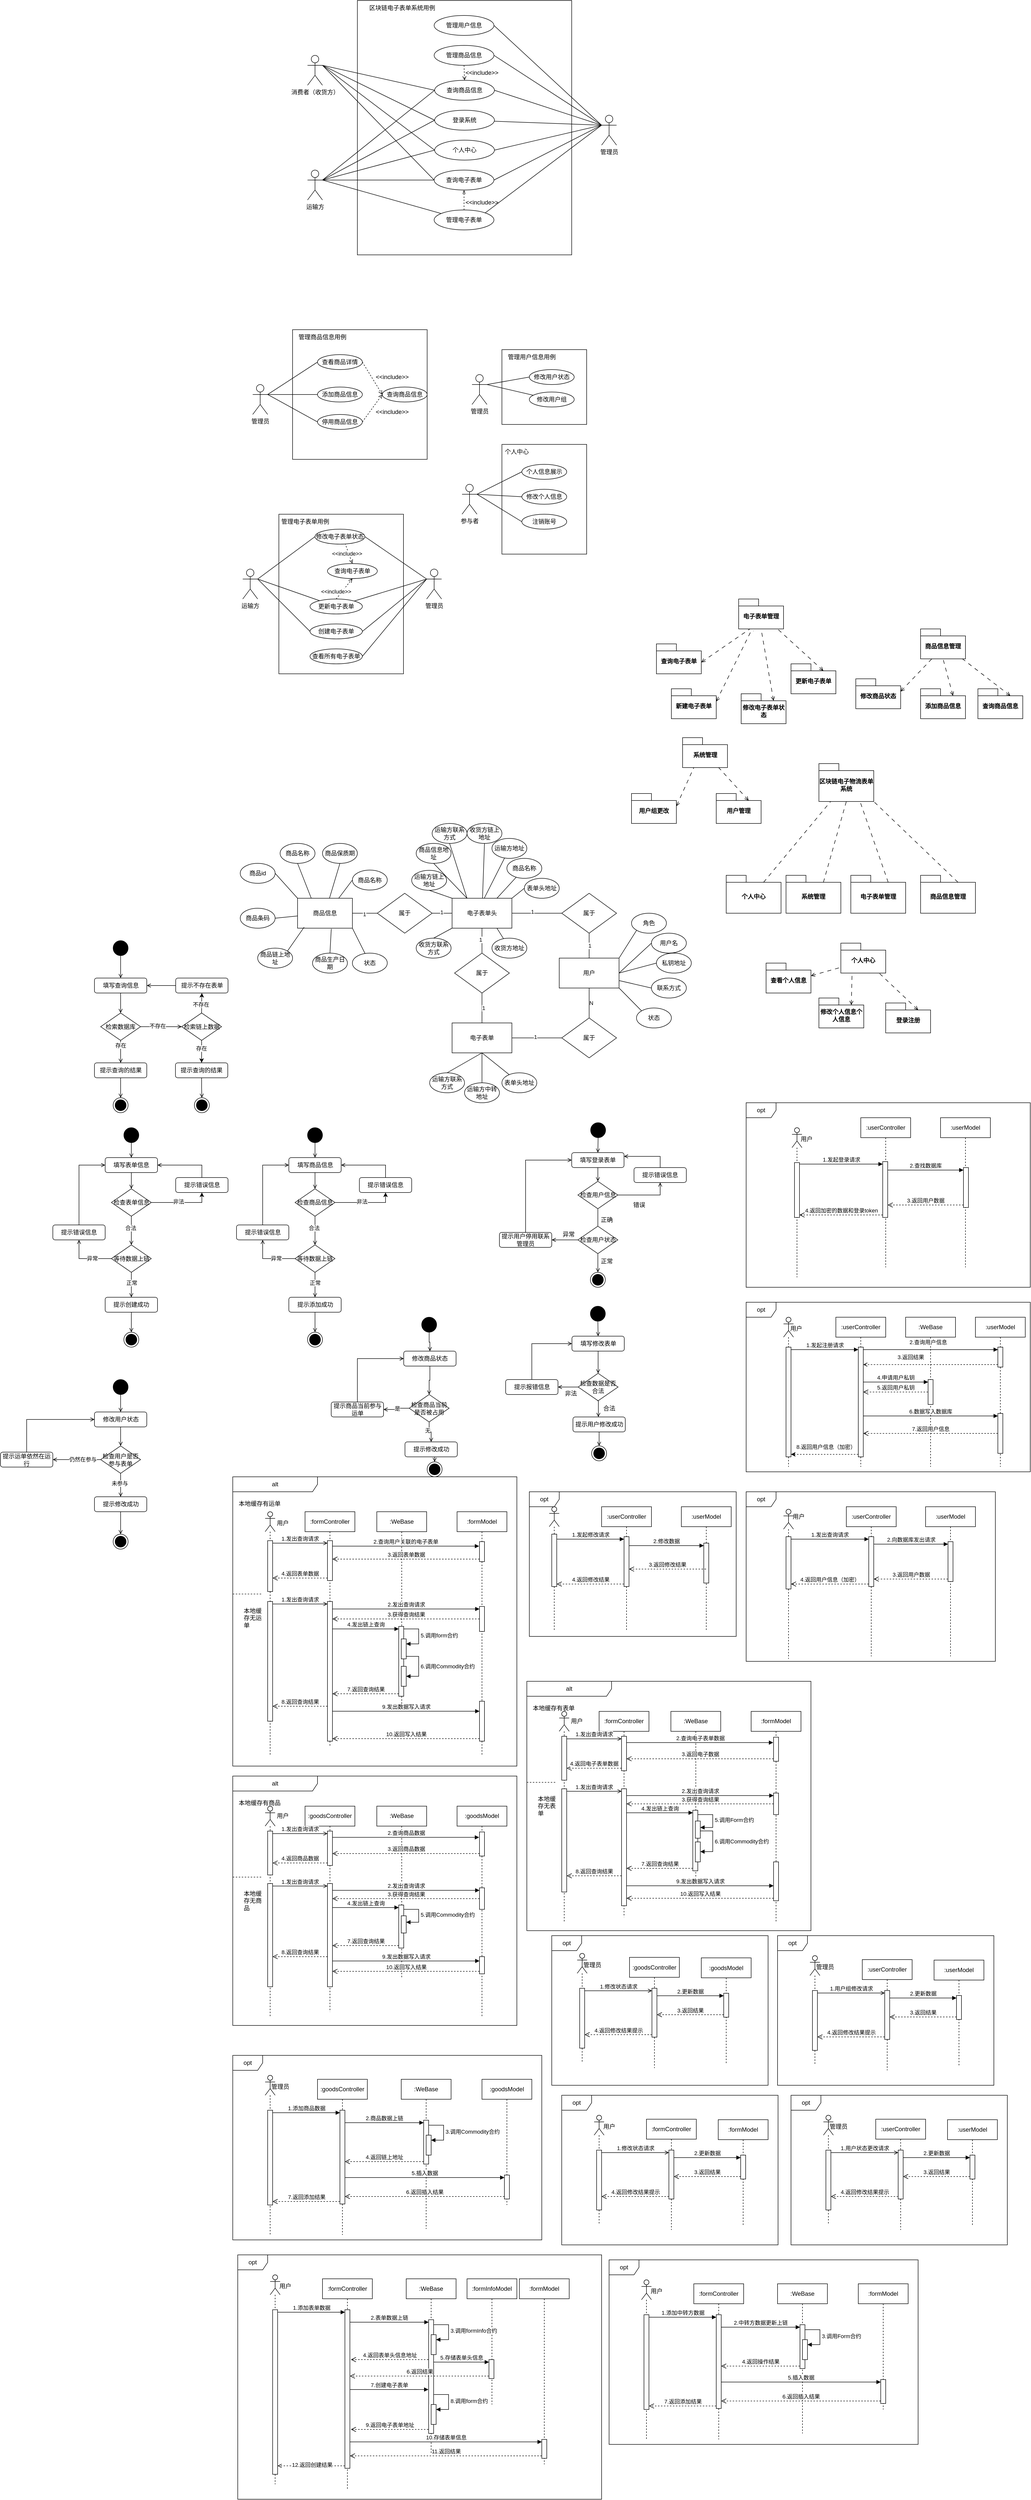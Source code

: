 <mxfile version="24.0.4" type="device">
  <diagram id="C5RBs43oDa-KdzZeNtuy" name="Page-1">
    <mxGraphModel dx="1713" dy="588" grid="1" gridSize="10" guides="1" tooltips="1" connect="1" arrows="1" fold="1" page="1" pageScale="1" pageWidth="827" pageHeight="1169" math="0" shadow="0">
      <root>
        <mxCell id="WIyWlLk6GJQsqaUBKTNV-0" />
        <mxCell id="WIyWlLk6GJQsqaUBKTNV-1" parent="WIyWlLk6GJQsqaUBKTNV-0" />
        <mxCell id="zXcheETH5Tsr8AcgDplL-19" value="" style="rounded=0;whiteSpace=wrap;html=1;" parent="WIyWlLk6GJQsqaUBKTNV-1" vertex="1">
          <mxGeometry x="102.5" y="1040" width="250" height="320" as="geometry" />
        </mxCell>
        <mxCell id="zXcheETH5Tsr8AcgDplL-9" value="" style="rounded=0;whiteSpace=wrap;html=1;" parent="WIyWlLk6GJQsqaUBKTNV-1" vertex="1">
          <mxGeometry x="550" y="900" width="170" height="220" as="geometry" />
        </mxCell>
        <mxCell id="zXcheETH5Tsr8AcgDplL-1" value="" style="rounded=0;whiteSpace=wrap;html=1;" parent="WIyWlLk6GJQsqaUBKTNV-1" vertex="1">
          <mxGeometry x="550" y="710" width="170" height="150" as="geometry" />
        </mxCell>
        <mxCell id="_rS2xHuDMXMw_qMYTyjn-1" value="" style="rounded=0;whiteSpace=wrap;html=1;movable=1;resizable=1;rotatable=1;deletable=1;editable=1;locked=0;connectable=1;" parent="WIyWlLk6GJQsqaUBKTNV-1" vertex="1">
          <mxGeometry x="260" y="10" width="430" height="510" as="geometry" />
        </mxCell>
        <mxCell id="Q2hQjekdHuE3U-JanjXA-15" style="rounded=0;orthogonalLoop=1;jettySize=auto;html=1;exitX=1;exitY=0.333;exitDx=0;exitDy=0;exitPerimeter=0;entryX=0;entryY=0.5;entryDx=0;entryDy=0;endArrow=none;endFill=0;" parent="WIyWlLk6GJQsqaUBKTNV-1" source="_rS2xHuDMXMw_qMYTyjn-0" target="Q2hQjekdHuE3U-JanjXA-14" edge="1">
          <mxGeometry relative="1" as="geometry" />
        </mxCell>
        <mxCell id="Q2hQjekdHuE3U-JanjXA-27" style="rounded=0;orthogonalLoop=1;jettySize=auto;html=1;exitX=1;exitY=0.333;exitDx=0;exitDy=0;exitPerimeter=0;entryX=0;entryY=0.5;entryDx=0;entryDy=0;endArrow=none;endFill=0;" parent="WIyWlLk6GJQsqaUBKTNV-1" source="_rS2xHuDMXMw_qMYTyjn-0" target="Q2hQjekdHuE3U-JanjXA-26" edge="1">
          <mxGeometry relative="1" as="geometry" />
        </mxCell>
        <mxCell id="Q2hQjekdHuE3U-JanjXA-28" style="rounded=0;orthogonalLoop=1;jettySize=auto;html=1;exitX=1;exitY=0.333;exitDx=0;exitDy=0;exitPerimeter=0;entryX=0;entryY=0.5;entryDx=0;entryDy=0;endArrow=none;endFill=0;" parent="WIyWlLk6GJQsqaUBKTNV-1" source="_rS2xHuDMXMw_qMYTyjn-0" target="Q2hQjekdHuE3U-JanjXA-20" edge="1">
          <mxGeometry relative="1" as="geometry" />
        </mxCell>
        <mxCell id="Q2hQjekdHuE3U-JanjXA-40" style="rounded=0;orthogonalLoop=1;jettySize=auto;html=1;exitX=1;exitY=0.333;exitDx=0;exitDy=0;exitPerimeter=0;entryX=0;entryY=0.5;entryDx=0;entryDy=0;endArrow=none;endFill=0;" parent="WIyWlLk6GJQsqaUBKTNV-1" source="_rS2xHuDMXMw_qMYTyjn-0" target="Q2hQjekdHuE3U-JanjXA-37" edge="1">
          <mxGeometry relative="1" as="geometry" />
        </mxCell>
        <mxCell id="_rS2xHuDMXMw_qMYTyjn-0" value="消费者（收货方）" style="shape=umlActor;verticalLabelPosition=bottom;verticalAlign=top;html=1;outlineConnect=0;" parent="WIyWlLk6GJQsqaUBKTNV-1" vertex="1">
          <mxGeometry x="160" y="120" width="30" height="60" as="geometry" />
        </mxCell>
        <mxCell id="_rS2xHuDMXMw_qMYTyjn-3" value="区块链电子表单系统用例" style="text;html=1;strokeColor=none;fillColor=none;align=center;verticalAlign=middle;whiteSpace=wrap;rounded=0;" parent="WIyWlLk6GJQsqaUBKTNV-1" vertex="1">
          <mxGeometry x="280" y="10" width="140" height="30" as="geometry" />
        </mxCell>
        <mxCell id="Q2hQjekdHuE3U-JanjXA-17" style="rounded=0;orthogonalLoop=1;jettySize=auto;html=1;exitX=1;exitY=0.333;exitDx=0;exitDy=0;exitPerimeter=0;entryX=0;entryY=0.5;entryDx=0;entryDy=0;endArrow=none;endFill=0;" parent="WIyWlLk6GJQsqaUBKTNV-1" source="_rS2xHuDMXMw_qMYTyjn-5" target="Q2hQjekdHuE3U-JanjXA-14" edge="1">
          <mxGeometry relative="1" as="geometry" />
        </mxCell>
        <mxCell id="Q2hQjekdHuE3U-JanjXA-33" style="rounded=0;orthogonalLoop=1;jettySize=auto;html=1;exitX=1;exitY=0.333;exitDx=0;exitDy=0;exitPerimeter=0;entryX=0;entryY=0.5;entryDx=0;entryDy=0;endArrow=none;endFill=0;" parent="WIyWlLk6GJQsqaUBKTNV-1" source="_rS2xHuDMXMw_qMYTyjn-5" target="Q2hQjekdHuE3U-JanjXA-26" edge="1">
          <mxGeometry relative="1" as="geometry" />
        </mxCell>
        <mxCell id="Q2hQjekdHuE3U-JanjXA-34" style="rounded=0;orthogonalLoop=1;jettySize=auto;html=1;exitX=1;exitY=0.333;exitDx=0;exitDy=0;exitPerimeter=0;endArrow=none;endFill=0;" parent="WIyWlLk6GJQsqaUBKTNV-1" source="_rS2xHuDMXMw_qMYTyjn-5" target="Q2hQjekdHuE3U-JanjXA-23" edge="1">
          <mxGeometry relative="1" as="geometry" />
        </mxCell>
        <mxCell id="Q2hQjekdHuE3U-JanjXA-39" style="rounded=0;orthogonalLoop=1;jettySize=auto;html=1;exitX=1;exitY=0.333;exitDx=0;exitDy=0;exitPerimeter=0;entryX=0;entryY=0.5;entryDx=0;entryDy=0;endArrow=none;endFill=0;" parent="WIyWlLk6GJQsqaUBKTNV-1" source="_rS2xHuDMXMw_qMYTyjn-5" target="Q2hQjekdHuE3U-JanjXA-37" edge="1">
          <mxGeometry relative="1" as="geometry" />
        </mxCell>
        <mxCell id="Q2hQjekdHuE3U-JanjXA-41" style="rounded=0;orthogonalLoop=1;jettySize=auto;html=1;exitX=1;exitY=0.333;exitDx=0;exitDy=0;exitPerimeter=0;entryX=0;entryY=0.5;entryDx=0;entryDy=0;endArrow=none;endFill=0;" parent="WIyWlLk6GJQsqaUBKTNV-1" source="_rS2xHuDMXMw_qMYTyjn-5" target="Q2hQjekdHuE3U-JanjXA-20" edge="1">
          <mxGeometry relative="1" as="geometry" />
        </mxCell>
        <mxCell id="_rS2xHuDMXMw_qMYTyjn-5" value="运输方" style="shape=umlActor;verticalLabelPosition=bottom;verticalAlign=top;html=1;outlineConnect=0;" parent="WIyWlLk6GJQsqaUBKTNV-1" vertex="1">
          <mxGeometry x="160" y="350" width="30" height="60" as="geometry" />
        </mxCell>
        <mxCell id="Q2hQjekdHuE3U-JanjXA-16" style="rounded=0;orthogonalLoop=1;jettySize=auto;html=1;exitX=0;exitY=0.333;exitDx=0;exitDy=0;exitPerimeter=0;endArrow=none;endFill=0;" parent="WIyWlLk6GJQsqaUBKTNV-1" source="_rS2xHuDMXMw_qMYTyjn-6" target="Q2hQjekdHuE3U-JanjXA-14" edge="1">
          <mxGeometry relative="1" as="geometry" />
        </mxCell>
        <mxCell id="Q2hQjekdHuE3U-JanjXA-19" style="rounded=0;orthogonalLoop=1;jettySize=auto;html=1;exitX=0;exitY=0.333;exitDx=0;exitDy=0;exitPerimeter=0;entryX=1;entryY=0.5;entryDx=0;entryDy=0;endArrow=none;endFill=0;" parent="WIyWlLk6GJQsqaUBKTNV-1" source="_rS2xHuDMXMw_qMYTyjn-6" target="Q2hQjekdHuE3U-JanjXA-18" edge="1">
          <mxGeometry relative="1" as="geometry" />
        </mxCell>
        <mxCell id="Q2hQjekdHuE3U-JanjXA-24" style="rounded=0;orthogonalLoop=1;jettySize=auto;html=1;exitX=0;exitY=0.333;exitDx=0;exitDy=0;exitPerimeter=0;entryX=1;entryY=0;entryDx=0;entryDy=0;endArrow=none;endFill=0;" parent="WIyWlLk6GJQsqaUBKTNV-1" source="_rS2xHuDMXMw_qMYTyjn-6" target="Q2hQjekdHuE3U-JanjXA-23" edge="1">
          <mxGeometry relative="1" as="geometry" />
        </mxCell>
        <mxCell id="Q2hQjekdHuE3U-JanjXA-42" style="rounded=0;orthogonalLoop=1;jettySize=auto;html=1;exitX=0;exitY=0.333;exitDx=0;exitDy=0;exitPerimeter=0;entryX=1;entryY=0.5;entryDx=0;entryDy=0;endArrow=none;endFill=0;" parent="WIyWlLk6GJQsqaUBKTNV-1" source="_rS2xHuDMXMw_qMYTyjn-6" target="Q2hQjekdHuE3U-JanjXA-20" edge="1">
          <mxGeometry relative="1" as="geometry" />
        </mxCell>
        <mxCell id="Q2hQjekdHuE3U-JanjXA-43" style="rounded=0;orthogonalLoop=1;jettySize=auto;html=1;exitX=0;exitY=0.333;exitDx=0;exitDy=0;exitPerimeter=0;entryX=1;entryY=0.5;entryDx=0;entryDy=0;endArrow=none;endFill=0;" parent="WIyWlLk6GJQsqaUBKTNV-1" source="_rS2xHuDMXMw_qMYTyjn-6" target="Q2hQjekdHuE3U-JanjXA-26" edge="1">
          <mxGeometry relative="1" as="geometry" />
        </mxCell>
        <mxCell id="Q2hQjekdHuE3U-JanjXA-45" style="rounded=0;orthogonalLoop=1;jettySize=auto;html=1;exitX=0;exitY=0.333;exitDx=0;exitDy=0;exitPerimeter=0;entryX=1;entryY=0.5;entryDx=0;entryDy=0;endArrow=none;endFill=0;" parent="WIyWlLk6GJQsqaUBKTNV-1" source="_rS2xHuDMXMw_qMYTyjn-6" target="Q2hQjekdHuE3U-JanjXA-44" edge="1">
          <mxGeometry relative="1" as="geometry" />
        </mxCell>
        <mxCell id="_rS2xHuDMXMw_qMYTyjn-6" value="管理员" style="shape=umlActor;verticalLabelPosition=bottom;verticalAlign=top;html=1;outlineConnect=0;" parent="WIyWlLk6GJQsqaUBKTNV-1" vertex="1">
          <mxGeometry x="750" y="240" width="30" height="60" as="geometry" />
        </mxCell>
        <mxCell id="Q2hQjekdHuE3U-JanjXA-2" value="" style="rounded=0;whiteSpace=wrap;html=1;" parent="WIyWlLk6GJQsqaUBKTNV-1" vertex="1">
          <mxGeometry x="130" y="670" width="270" height="260" as="geometry" />
        </mxCell>
        <mxCell id="Q2hQjekdHuE3U-JanjXA-9" style="rounded=0;orthogonalLoop=1;jettySize=auto;html=1;exitX=1;exitY=0.333;exitDx=0;exitDy=0;exitPerimeter=0;entryX=0;entryY=0.5;entryDx=0;entryDy=0;endArrow=none;endFill=0;" parent="WIyWlLk6GJQsqaUBKTNV-1" source="Q2hQjekdHuE3U-JanjXA-3" target="Q2hQjekdHuE3U-JanjXA-5" edge="1">
          <mxGeometry relative="1" as="geometry" />
        </mxCell>
        <mxCell id="Q2hQjekdHuE3U-JanjXA-10" style="rounded=0;orthogonalLoop=1;jettySize=auto;html=1;exitX=1;exitY=0.333;exitDx=0;exitDy=0;exitPerimeter=0;endArrow=none;endFill=0;" parent="WIyWlLk6GJQsqaUBKTNV-1" source="Q2hQjekdHuE3U-JanjXA-3" target="Q2hQjekdHuE3U-JanjXA-6" edge="1">
          <mxGeometry relative="1" as="geometry" />
        </mxCell>
        <mxCell id="Q2hQjekdHuE3U-JanjXA-11" style="rounded=0;orthogonalLoop=1;jettySize=auto;html=1;exitX=1;exitY=0.333;exitDx=0;exitDy=0;exitPerimeter=0;entryX=0;entryY=0.5;entryDx=0;entryDy=0;endArrow=none;endFill=0;" parent="WIyWlLk6GJQsqaUBKTNV-1" source="Q2hQjekdHuE3U-JanjXA-3" target="Q2hQjekdHuE3U-JanjXA-7" edge="1">
          <mxGeometry relative="1" as="geometry" />
        </mxCell>
        <mxCell id="Q2hQjekdHuE3U-JanjXA-3" value="管理员" style="shape=umlActor;verticalLabelPosition=bottom;verticalAlign=top;html=1;outlineConnect=0;" parent="WIyWlLk6GJQsqaUBKTNV-1" vertex="1">
          <mxGeometry x="50" y="780" width="30" height="60" as="geometry" />
        </mxCell>
        <mxCell id="Q2hQjekdHuE3U-JanjXA-4" value="管理商品信息用例" style="text;html=1;strokeColor=none;fillColor=none;align=center;verticalAlign=middle;whiteSpace=wrap;rounded=0;" parent="WIyWlLk6GJQsqaUBKTNV-1" vertex="1">
          <mxGeometry x="140" y="670" width="100" height="30" as="geometry" />
        </mxCell>
        <mxCell id="Q2hQjekdHuE3U-JanjXA-48" style="rounded=0;orthogonalLoop=1;jettySize=auto;html=1;exitX=1;exitY=0.5;exitDx=0;exitDy=0;entryX=0;entryY=0.5;entryDx=0;entryDy=0;dashed=1;endArrow=open;endFill=0;" parent="WIyWlLk6GJQsqaUBKTNV-1" source="Q2hQjekdHuE3U-JanjXA-5" target="Q2hQjekdHuE3U-JanjXA-47" edge="1">
          <mxGeometry relative="1" as="geometry" />
        </mxCell>
        <mxCell id="Q2hQjekdHuE3U-JanjXA-5" value="查看商品详情" style="ellipse;whiteSpace=wrap;html=1;" parent="WIyWlLk6GJQsqaUBKTNV-1" vertex="1">
          <mxGeometry x="180" y="720" width="90" height="30" as="geometry" />
        </mxCell>
        <mxCell id="Q2hQjekdHuE3U-JanjXA-6" value="添加商品信息" style="ellipse;whiteSpace=wrap;html=1;" parent="WIyWlLk6GJQsqaUBKTNV-1" vertex="1">
          <mxGeometry x="180" y="785" width="90" height="30" as="geometry" />
        </mxCell>
        <mxCell id="Q2hQjekdHuE3U-JanjXA-50" style="rounded=0;orthogonalLoop=1;jettySize=auto;html=1;exitX=1;exitY=0.5;exitDx=0;exitDy=0;entryX=0;entryY=0.5;entryDx=0;entryDy=0;dashed=1;endArrow=open;endFill=0;" parent="WIyWlLk6GJQsqaUBKTNV-1" source="Q2hQjekdHuE3U-JanjXA-7" target="Q2hQjekdHuE3U-JanjXA-47" edge="1">
          <mxGeometry relative="1" as="geometry" />
        </mxCell>
        <mxCell id="Q2hQjekdHuE3U-JanjXA-7" value="停用商品信息" style="ellipse;whiteSpace=wrap;html=1;" parent="WIyWlLk6GJQsqaUBKTNV-1" vertex="1">
          <mxGeometry x="180" y="840" width="90" height="30" as="geometry" />
        </mxCell>
        <mxCell id="Q2hQjekdHuE3U-JanjXA-14" value="登录系统" style="ellipse;whiteSpace=wrap;html=1;" parent="WIyWlLk6GJQsqaUBKTNV-1" vertex="1">
          <mxGeometry x="415" y="230" width="120" height="40" as="geometry" />
        </mxCell>
        <mxCell id="Q2hQjekdHuE3U-JanjXA-21" style="rounded=0;orthogonalLoop=1;jettySize=auto;html=1;exitX=0.5;exitY=1;exitDx=0;exitDy=0;dashed=1;endArrow=open;endFill=0;entryX=0.5;entryY=0;entryDx=0;entryDy=0;" parent="WIyWlLk6GJQsqaUBKTNV-1" source="Q2hQjekdHuE3U-JanjXA-18" target="Q2hQjekdHuE3U-JanjXA-20" edge="1">
          <mxGeometry relative="1" as="geometry">
            <mxPoint x="500.0" y="150" as="targetPoint" />
            <Array as="points" />
          </mxGeometry>
        </mxCell>
        <mxCell id="Q2hQjekdHuE3U-JanjXA-18" value="管理商品信息" style="ellipse;whiteSpace=wrap;html=1;" parent="WIyWlLk6GJQsqaUBKTNV-1" vertex="1">
          <mxGeometry x="414" y="100" width="120" height="40" as="geometry" />
        </mxCell>
        <mxCell id="Q2hQjekdHuE3U-JanjXA-20" value="查询商品信息" style="ellipse;whiteSpace=wrap;html=1;" parent="WIyWlLk6GJQsqaUBKTNV-1" vertex="1">
          <mxGeometry x="415" y="170" width="120" height="40" as="geometry" />
        </mxCell>
        <mxCell id="Q2hQjekdHuE3U-JanjXA-22" value="&amp;lt;&amp;lt;include&amp;gt;&amp;gt;" style="text;html=1;strokeColor=none;fillColor=none;align=center;verticalAlign=middle;whiteSpace=wrap;rounded=0;" parent="WIyWlLk6GJQsqaUBKTNV-1" vertex="1">
          <mxGeometry x="480" y="140" width="60" height="30" as="geometry" />
        </mxCell>
        <mxCell id="Q2hQjekdHuE3U-JanjXA-29" style="rounded=0;orthogonalLoop=1;jettySize=auto;html=1;exitX=0.5;exitY=0;exitDx=0;exitDy=0;endArrow=openThin;endFill=0;dashed=1;entryX=0.5;entryY=1;entryDx=0;entryDy=0;" parent="WIyWlLk6GJQsqaUBKTNV-1" source="Q2hQjekdHuE3U-JanjXA-23" target="Q2hQjekdHuE3U-JanjXA-26" edge="1">
          <mxGeometry relative="1" as="geometry">
            <mxPoint x="475.138" y="360" as="targetPoint" />
          </mxGeometry>
        </mxCell>
        <mxCell id="Q2hQjekdHuE3U-JanjXA-23" value="管理电子表单" style="ellipse;whiteSpace=wrap;html=1;" parent="WIyWlLk6GJQsqaUBKTNV-1" vertex="1">
          <mxGeometry x="414" y="430" width="120" height="40" as="geometry" />
        </mxCell>
        <mxCell id="Q2hQjekdHuE3U-JanjXA-26" value="查询电子表单" style="ellipse;whiteSpace=wrap;html=1;" parent="WIyWlLk6GJQsqaUBKTNV-1" vertex="1">
          <mxGeometry x="414" y="350" width="120" height="40" as="geometry" />
        </mxCell>
        <mxCell id="Q2hQjekdHuE3U-JanjXA-32" value="&amp;lt;&amp;lt;include&amp;gt;&amp;gt;" style="text;html=1;strokeColor=none;fillColor=none;align=center;verticalAlign=middle;whiteSpace=wrap;rounded=0;" parent="WIyWlLk6GJQsqaUBKTNV-1" vertex="1">
          <mxGeometry x="480" y="400" width="60" height="30" as="geometry" />
        </mxCell>
        <mxCell id="Q2hQjekdHuE3U-JanjXA-38" style="rounded=0;orthogonalLoop=1;jettySize=auto;html=1;exitX=1;exitY=0.5;exitDx=0;exitDy=0;endArrow=none;endFill=0;" parent="WIyWlLk6GJQsqaUBKTNV-1" source="Q2hQjekdHuE3U-JanjXA-37" edge="1">
          <mxGeometry relative="1" as="geometry">
            <mxPoint x="750" y="260" as="targetPoint" />
          </mxGeometry>
        </mxCell>
        <mxCell id="Q2hQjekdHuE3U-JanjXA-37" value="个人中心" style="ellipse;whiteSpace=wrap;html=1;" parent="WIyWlLk6GJQsqaUBKTNV-1" vertex="1">
          <mxGeometry x="415" y="290" width="120" height="40" as="geometry" />
        </mxCell>
        <mxCell id="Q2hQjekdHuE3U-JanjXA-44" value="管理用户信息" style="ellipse;whiteSpace=wrap;html=1;" parent="WIyWlLk6GJQsqaUBKTNV-1" vertex="1">
          <mxGeometry x="414" y="40" width="120" height="40" as="geometry" />
        </mxCell>
        <mxCell id="Q2hQjekdHuE3U-JanjXA-47" value="查询商品信息" style="ellipse;whiteSpace=wrap;html=1;" parent="WIyWlLk6GJQsqaUBKTNV-1" vertex="1">
          <mxGeometry x="310" y="785" width="90" height="30" as="geometry" />
        </mxCell>
        <mxCell id="Q2hQjekdHuE3U-JanjXA-49" value="&amp;lt;&amp;lt;include&amp;gt;&amp;gt;" style="text;html=1;strokeColor=none;fillColor=none;align=center;verticalAlign=middle;whiteSpace=wrap;rounded=0;" parent="WIyWlLk6GJQsqaUBKTNV-1" vertex="1">
          <mxGeometry x="300" y="750" width="60" height="30" as="geometry" />
        </mxCell>
        <mxCell id="Q2hQjekdHuE3U-JanjXA-51" value="&amp;lt;&amp;lt;include&amp;gt;&amp;gt;" style="text;html=1;strokeColor=none;fillColor=none;align=center;verticalAlign=middle;whiteSpace=wrap;rounded=0;" parent="WIyWlLk6GJQsqaUBKTNV-1" vertex="1">
          <mxGeometry x="300" y="820" width="60" height="30" as="geometry" />
        </mxCell>
        <mxCell id="zXcheETH5Tsr8AcgDplL-6" style="rounded=0;orthogonalLoop=1;jettySize=auto;html=1;exitX=1;exitY=0.333;exitDx=0;exitDy=0;exitPerimeter=0;entryX=0;entryY=0.5;entryDx=0;entryDy=0;endArrow=none;endFill=0;" parent="WIyWlLk6GJQsqaUBKTNV-1" source="zXcheETH5Tsr8AcgDplL-0" target="zXcheETH5Tsr8AcgDplL-4" edge="1">
          <mxGeometry relative="1" as="geometry" />
        </mxCell>
        <mxCell id="zXcheETH5Tsr8AcgDplL-7" style="rounded=0;orthogonalLoop=1;jettySize=auto;html=1;exitX=1;exitY=0.333;exitDx=0;exitDy=0;exitPerimeter=0;endArrow=none;endFill=0;" parent="WIyWlLk6GJQsqaUBKTNV-1" source="zXcheETH5Tsr8AcgDplL-0" target="zXcheETH5Tsr8AcgDplL-5" edge="1">
          <mxGeometry relative="1" as="geometry" />
        </mxCell>
        <mxCell id="zXcheETH5Tsr8AcgDplL-0" value="管理员" style="shape=umlActor;verticalLabelPosition=bottom;verticalAlign=top;html=1;outlineConnect=0;" parent="WIyWlLk6GJQsqaUBKTNV-1" vertex="1">
          <mxGeometry x="490" y="760" width="30" height="60" as="geometry" />
        </mxCell>
        <mxCell id="zXcheETH5Tsr8AcgDplL-3" value="管理用户信息用例" style="text;html=1;strokeColor=none;fillColor=none;align=center;verticalAlign=middle;whiteSpace=wrap;rounded=0;" parent="WIyWlLk6GJQsqaUBKTNV-1" vertex="1">
          <mxGeometry x="550" y="710" width="120" height="30" as="geometry" />
        </mxCell>
        <mxCell id="zXcheETH5Tsr8AcgDplL-4" value="修改用户状态" style="ellipse;whiteSpace=wrap;html=1;" parent="WIyWlLk6GJQsqaUBKTNV-1" vertex="1">
          <mxGeometry x="605" y="750" width="90" height="30" as="geometry" />
        </mxCell>
        <mxCell id="zXcheETH5Tsr8AcgDplL-5" value="修改用户组" style="ellipse;whiteSpace=wrap;html=1;" parent="WIyWlLk6GJQsqaUBKTNV-1" vertex="1">
          <mxGeometry x="605" y="795" width="90" height="30" as="geometry" />
        </mxCell>
        <mxCell id="zXcheETH5Tsr8AcgDplL-15" style="rounded=0;orthogonalLoop=1;jettySize=auto;html=1;exitX=1;exitY=0.333;exitDx=0;exitDy=0;exitPerimeter=0;endArrow=none;endFill=0;entryX=0;entryY=0.5;entryDx=0;entryDy=0;" parent="WIyWlLk6GJQsqaUBKTNV-1" source="zXcheETH5Tsr8AcgDplL-8" target="zXcheETH5Tsr8AcgDplL-12" edge="1">
          <mxGeometry relative="1" as="geometry" />
        </mxCell>
        <mxCell id="zXcheETH5Tsr8AcgDplL-16" style="rounded=0;orthogonalLoop=1;jettySize=auto;html=1;exitX=1;exitY=0.333;exitDx=0;exitDy=0;exitPerimeter=0;entryX=0;entryY=0.5;entryDx=0;entryDy=0;endArrow=none;endFill=0;" parent="WIyWlLk6GJQsqaUBKTNV-1" source="zXcheETH5Tsr8AcgDplL-8" target="zXcheETH5Tsr8AcgDplL-13" edge="1">
          <mxGeometry relative="1" as="geometry" />
        </mxCell>
        <mxCell id="zXcheETH5Tsr8AcgDplL-17" style="rounded=0;orthogonalLoop=1;jettySize=auto;html=1;exitX=1;exitY=0.333;exitDx=0;exitDy=0;exitPerimeter=0;entryX=0;entryY=0.5;entryDx=0;entryDy=0;endArrow=none;endFill=0;" parent="WIyWlLk6GJQsqaUBKTNV-1" source="zXcheETH5Tsr8AcgDplL-8" target="zXcheETH5Tsr8AcgDplL-14" edge="1">
          <mxGeometry relative="1" as="geometry" />
        </mxCell>
        <mxCell id="zXcheETH5Tsr8AcgDplL-8" value="参与者" style="shape=umlActor;verticalLabelPosition=bottom;verticalAlign=top;html=1;outlineConnect=0;" parent="WIyWlLk6GJQsqaUBKTNV-1" vertex="1">
          <mxGeometry x="470" y="980" width="30" height="60" as="geometry" />
        </mxCell>
        <mxCell id="zXcheETH5Tsr8AcgDplL-10" value="个人中心" style="text;html=1;strokeColor=none;fillColor=none;align=center;verticalAlign=middle;whiteSpace=wrap;rounded=0;" parent="WIyWlLk6GJQsqaUBKTNV-1" vertex="1">
          <mxGeometry x="550" y="900" width="60" height="30" as="geometry" />
        </mxCell>
        <mxCell id="zXcheETH5Tsr8AcgDplL-12" value="个人信息展示" style="ellipse;whiteSpace=wrap;html=1;" parent="WIyWlLk6GJQsqaUBKTNV-1" vertex="1">
          <mxGeometry x="590" y="940" width="90" height="30" as="geometry" />
        </mxCell>
        <mxCell id="zXcheETH5Tsr8AcgDplL-13" value="修改个人信息" style="ellipse;whiteSpace=wrap;html=1;" parent="WIyWlLk6GJQsqaUBKTNV-1" vertex="1">
          <mxGeometry x="590" y="990" width="90" height="30" as="geometry" />
        </mxCell>
        <mxCell id="zXcheETH5Tsr8AcgDplL-14" value="注销账号" style="ellipse;whiteSpace=wrap;html=1;" parent="WIyWlLk6GJQsqaUBKTNV-1" vertex="1">
          <mxGeometry x="590" y="1040" width="90" height="30" as="geometry" />
        </mxCell>
        <mxCell id="zXcheETH5Tsr8AcgDplL-27" style="rounded=0;orthogonalLoop=1;jettySize=auto;html=1;exitX=1;exitY=0.333;exitDx=0;exitDy=0;exitPerimeter=0;entryX=0;entryY=0.5;entryDx=0;entryDy=0;endArrow=none;endFill=0;" parent="WIyWlLk6GJQsqaUBKTNV-1" source="zXcheETH5Tsr8AcgDplL-18" target="zXcheETH5Tsr8AcgDplL-21" edge="1">
          <mxGeometry relative="1" as="geometry" />
        </mxCell>
        <mxCell id="zXcheETH5Tsr8AcgDplL-34" style="rounded=0;orthogonalLoop=1;jettySize=auto;html=1;exitX=1;exitY=0.333;exitDx=0;exitDy=0;exitPerimeter=0;endArrow=none;endFill=0;" parent="WIyWlLk6GJQsqaUBKTNV-1" source="zXcheETH5Tsr8AcgDplL-18" target="zXcheETH5Tsr8AcgDplL-24" edge="1">
          <mxGeometry relative="1" as="geometry" />
        </mxCell>
        <mxCell id="zXcheETH5Tsr8AcgDplL-35" style="rounded=0;orthogonalLoop=1;jettySize=auto;html=1;exitX=1;exitY=0.333;exitDx=0;exitDy=0;exitPerimeter=0;endArrow=none;endFill=0;entryX=0;entryY=0.5;entryDx=0;entryDy=0;" parent="WIyWlLk6GJQsqaUBKTNV-1" source="zXcheETH5Tsr8AcgDplL-18" target="zXcheETH5Tsr8AcgDplL-22" edge="1">
          <mxGeometry relative="1" as="geometry" />
        </mxCell>
        <mxCell id="zXcheETH5Tsr8AcgDplL-18" value="运输方" style="shape=umlActor;verticalLabelPosition=bottom;verticalAlign=top;html=1;outlineConnect=0;" parent="WIyWlLk6GJQsqaUBKTNV-1" vertex="1">
          <mxGeometry x="30" y="1150" width="30" height="60" as="geometry" />
        </mxCell>
        <mxCell id="zXcheETH5Tsr8AcgDplL-33" style="rounded=0;orthogonalLoop=1;jettySize=auto;html=1;exitX=0;exitY=0.333;exitDx=0;exitDy=0;exitPerimeter=0;endArrow=none;endFill=0;" parent="WIyWlLk6GJQsqaUBKTNV-1" source="zXcheETH5Tsr8AcgDplL-20" target="zXcheETH5Tsr8AcgDplL-24" edge="1">
          <mxGeometry relative="1" as="geometry" />
        </mxCell>
        <mxCell id="zXcheETH5Tsr8AcgDplL-37" style="rounded=0;orthogonalLoop=1;jettySize=auto;html=1;exitX=0;exitY=0.333;exitDx=0;exitDy=0;exitPerimeter=0;entryX=1;entryY=0.5;entryDx=0;entryDy=0;endArrow=none;endFill=0;" parent="WIyWlLk6GJQsqaUBKTNV-1" source="zXcheETH5Tsr8AcgDplL-20" target="zXcheETH5Tsr8AcgDplL-21" edge="1">
          <mxGeometry relative="1" as="geometry" />
        </mxCell>
        <mxCell id="zXcheETH5Tsr8AcgDplL-39" style="rounded=0;orthogonalLoop=1;jettySize=auto;html=1;exitX=0;exitY=0.333;exitDx=0;exitDy=0;exitPerimeter=0;entryX=1;entryY=0.5;entryDx=0;entryDy=0;endArrow=none;endFill=0;" parent="WIyWlLk6GJQsqaUBKTNV-1" source="zXcheETH5Tsr8AcgDplL-20" target="zXcheETH5Tsr8AcgDplL-38" edge="1">
          <mxGeometry relative="1" as="geometry" />
        </mxCell>
        <mxCell id="zXcheETH5Tsr8AcgDplL-20" value="管理员" style="shape=umlActor;verticalLabelPosition=bottom;verticalAlign=top;html=1;outlineConnect=0;" parent="WIyWlLk6GJQsqaUBKTNV-1" vertex="1">
          <mxGeometry x="399" y="1150" width="30" height="60" as="geometry" />
        </mxCell>
        <mxCell id="zXcheETH5Tsr8AcgDplL-29" style="rounded=0;orthogonalLoop=1;jettySize=auto;html=1;exitX=0.5;exitY=0;exitDx=0;exitDy=0;entryX=0.5;entryY=0;entryDx=0;entryDy=0;dashed=1;endArrow=open;endFill=0;" parent="WIyWlLk6GJQsqaUBKTNV-1" source="zXcheETH5Tsr8AcgDplL-21" target="zXcheETH5Tsr8AcgDplL-28" edge="1">
          <mxGeometry relative="1" as="geometry" />
        </mxCell>
        <mxCell id="zXcheETH5Tsr8AcgDplL-30" value="&amp;lt;&amp;lt;include&amp;gt;&amp;gt;" style="edgeLabel;html=1;align=center;verticalAlign=middle;resizable=0;points=[];" parent="zXcheETH5Tsr8AcgDplL-29" vertex="1" connectable="0">
          <mxGeometry x="-0.056" y="2" relative="1" as="geometry">
            <mxPoint y="17" as="offset" />
          </mxGeometry>
        </mxCell>
        <mxCell id="zXcheETH5Tsr8AcgDplL-21" value="修改电子表单状态" style="ellipse;whiteSpace=wrap;html=1;" parent="WIyWlLk6GJQsqaUBKTNV-1" vertex="1">
          <mxGeometry x="175" y="1070" width="100" height="30" as="geometry" />
        </mxCell>
        <mxCell id="zXcheETH5Tsr8AcgDplL-22" value="创建电子表单" style="ellipse;whiteSpace=wrap;html=1;" parent="WIyWlLk6GJQsqaUBKTNV-1" vertex="1">
          <mxGeometry x="165" y="1260" width="105" height="30" as="geometry" />
        </mxCell>
        <mxCell id="zXcheETH5Tsr8AcgDplL-31" style="rounded=0;orthogonalLoop=1;jettySize=auto;html=1;exitX=0.5;exitY=0;exitDx=0;exitDy=0;entryX=0.5;entryY=1;entryDx=0;entryDy=0;dashed=1;endArrow=open;endFill=0;" parent="WIyWlLk6GJQsqaUBKTNV-1" source="zXcheETH5Tsr8AcgDplL-24" target="zXcheETH5Tsr8AcgDplL-28" edge="1">
          <mxGeometry relative="1" as="geometry" />
        </mxCell>
        <mxCell id="zXcheETH5Tsr8AcgDplL-32" value="&amp;lt;&amp;lt;include&amp;gt;&amp;gt;" style="edgeLabel;html=1;align=center;verticalAlign=middle;resizable=0;points=[];" parent="zXcheETH5Tsr8AcgDplL-31" vertex="1" connectable="0">
          <mxGeometry x="-0.226" relative="1" as="geometry">
            <mxPoint x="-13" as="offset" />
          </mxGeometry>
        </mxCell>
        <mxCell id="zXcheETH5Tsr8AcgDplL-24" value="更新电子表单" style="ellipse;whiteSpace=wrap;html=1;" parent="WIyWlLk6GJQsqaUBKTNV-1" vertex="1">
          <mxGeometry x="165" y="1210" width="105" height="30" as="geometry" />
        </mxCell>
        <mxCell id="zXcheETH5Tsr8AcgDplL-28" value="查询电子表单" style="ellipse;whiteSpace=wrap;html=1;" parent="WIyWlLk6GJQsqaUBKTNV-1" vertex="1">
          <mxGeometry x="200" y="1139" width="100" height="30" as="geometry" />
        </mxCell>
        <mxCell id="zXcheETH5Tsr8AcgDplL-36" style="rounded=0;orthogonalLoop=1;jettySize=auto;html=1;exitX=1;exitY=0.5;exitDx=0;exitDy=0;entryX=0;entryY=0.333;entryDx=0;entryDy=0;entryPerimeter=0;endArrow=none;endFill=0;" parent="WIyWlLk6GJQsqaUBKTNV-1" source="zXcheETH5Tsr8AcgDplL-22" target="zXcheETH5Tsr8AcgDplL-20" edge="1">
          <mxGeometry relative="1" as="geometry" />
        </mxCell>
        <mxCell id="zXcheETH5Tsr8AcgDplL-38" value="查看所有电子表单" style="ellipse;whiteSpace=wrap;html=1;" parent="WIyWlLk6GJQsqaUBKTNV-1" vertex="1">
          <mxGeometry x="165" y="1310" width="105" height="30" as="geometry" />
        </mxCell>
        <mxCell id="zXcheETH5Tsr8AcgDplL-40" value="管理电子表单用例" style="text;html=1;strokeColor=none;fillColor=none;align=center;verticalAlign=middle;whiteSpace=wrap;rounded=0;" parent="WIyWlLk6GJQsqaUBKTNV-1" vertex="1">
          <mxGeometry x="102.5" y="1040" width="105" height="30" as="geometry" />
        </mxCell>
        <mxCell id="TGn0SraiZsL3wLOvqdiz-1" style="edgeStyle=orthogonalEdgeStyle;rounded=0;orthogonalLoop=1;jettySize=auto;html=1;exitX=1;exitY=0.5;exitDx=0;exitDy=0;entryX=0;entryY=0.5;entryDx=0;entryDy=0;endArrow=none;endFill=0;" parent="WIyWlLk6GJQsqaUBKTNV-1" source="zXcheETH5Tsr8AcgDplL-41" target="zXcheETH5Tsr8AcgDplL-42" edge="1">
          <mxGeometry relative="1" as="geometry" />
        </mxCell>
        <mxCell id="TGn0SraiZsL3wLOvqdiz-3" value="1" style="edgeLabel;html=1;align=center;verticalAlign=middle;resizable=0;points=[];" parent="TGn0SraiZsL3wLOvqdiz-1" vertex="1" connectable="0">
          <mxGeometry x="-0.04" y="-2" relative="1" as="geometry">
            <mxPoint as="offset" />
          </mxGeometry>
        </mxCell>
        <mxCell id="TGn0SraiZsL3wLOvqdiz-28" style="rounded=0;orthogonalLoop=1;jettySize=auto;html=1;exitX=0;exitY=0;exitDx=0;exitDy=0;entryX=1;entryY=0.5;entryDx=0;entryDy=0;endArrow=none;endFill=0;" parent="WIyWlLk6GJQsqaUBKTNV-1" source="zXcheETH5Tsr8AcgDplL-41" target="TGn0SraiZsL3wLOvqdiz-22" edge="1">
          <mxGeometry relative="1" as="geometry" />
        </mxCell>
        <mxCell id="TGn0SraiZsL3wLOvqdiz-66" style="rounded=0;orthogonalLoop=1;jettySize=auto;html=1;exitX=1;exitY=1;exitDx=0;exitDy=0;endArrow=none;endFill=0;" parent="WIyWlLk6GJQsqaUBKTNV-1" source="zXcheETH5Tsr8AcgDplL-41" target="TGn0SraiZsL3wLOvqdiz-65" edge="1">
          <mxGeometry relative="1" as="geometry" />
        </mxCell>
        <mxCell id="zXcheETH5Tsr8AcgDplL-41" value="商品信息" style="rounded=0;whiteSpace=wrap;html=1;" parent="WIyWlLk6GJQsqaUBKTNV-1" vertex="1">
          <mxGeometry x="140" y="1810" width="110" height="60" as="geometry" />
        </mxCell>
        <mxCell id="TGn0SraiZsL3wLOvqdiz-2" style="edgeStyle=orthogonalEdgeStyle;rounded=0;orthogonalLoop=1;jettySize=auto;html=1;exitX=1;exitY=0.5;exitDx=0;exitDy=0;entryX=0;entryY=0.5;entryDx=0;entryDy=0;endArrow=none;endFill=0;" parent="WIyWlLk6GJQsqaUBKTNV-1" source="zXcheETH5Tsr8AcgDplL-42" target="TGn0SraiZsL3wLOvqdiz-0" edge="1">
          <mxGeometry relative="1" as="geometry" />
        </mxCell>
        <mxCell id="TGn0SraiZsL3wLOvqdiz-4" value="1" style="edgeLabel;html=1;align=center;verticalAlign=middle;resizable=0;points=[];" parent="TGn0SraiZsL3wLOvqdiz-2" vertex="1" connectable="0">
          <mxGeometry x="-0.05" y="2" relative="1" as="geometry">
            <mxPoint as="offset" />
          </mxGeometry>
        </mxCell>
        <mxCell id="zXcheETH5Tsr8AcgDplL-42" value="属于" style="rhombus;whiteSpace=wrap;html=1;" parent="WIyWlLk6GJQsqaUBKTNV-1" vertex="1">
          <mxGeometry x="300" y="1800" width="110" height="80" as="geometry" />
        </mxCell>
        <mxCell id="TGn0SraiZsL3wLOvqdiz-12" style="edgeStyle=orthogonalEdgeStyle;rounded=0;orthogonalLoop=1;jettySize=auto;html=1;exitX=0.5;exitY=1;exitDx=0;exitDy=0;endArrow=none;endFill=0;" parent="WIyWlLk6GJQsqaUBKTNV-1" source="TGn0SraiZsL3wLOvqdiz-14" target="TGn0SraiZsL3wLOvqdiz-11" edge="1">
          <mxGeometry relative="1" as="geometry" />
        </mxCell>
        <mxCell id="TGn0SraiZsL3wLOvqdiz-17" value="1" style="edgeLabel;html=1;align=center;verticalAlign=middle;resizable=0;points=[];" parent="TGn0SraiZsL3wLOvqdiz-12" vertex="1" connectable="0">
          <mxGeometry y="1" relative="1" as="geometry">
            <mxPoint as="offset" />
          </mxGeometry>
        </mxCell>
        <mxCell id="TGn0SraiZsL3wLOvqdiz-52" style="rounded=0;orthogonalLoop=1;jettySize=auto;html=1;endArrow=none;endFill=0;exitX=0.538;exitY=-0.001;exitDx=0;exitDy=0;exitPerimeter=0;" parent="WIyWlLk6GJQsqaUBKTNV-1" source="TGn0SraiZsL3wLOvqdiz-0" target="TGn0SraiZsL3wLOvqdiz-46" edge="1">
          <mxGeometry relative="1" as="geometry">
            <mxPoint x="530" y="1780" as="sourcePoint" />
          </mxGeometry>
        </mxCell>
        <mxCell id="TGn0SraiZsL3wLOvqdiz-53" style="rounded=0;orthogonalLoop=1;jettySize=auto;html=1;exitX=0.75;exitY=0;exitDx=0;exitDy=0;endArrow=none;endFill=0;" parent="WIyWlLk6GJQsqaUBKTNV-1" source="TGn0SraiZsL3wLOvqdiz-0" target="TGn0SraiZsL3wLOvqdiz-41" edge="1">
          <mxGeometry relative="1" as="geometry" />
        </mxCell>
        <mxCell id="TGn0SraiZsL3wLOvqdiz-55" style="rounded=0;orthogonalLoop=1;jettySize=auto;html=1;exitX=0.75;exitY=1;exitDx=0;exitDy=0;endArrow=none;endFill=0;" parent="WIyWlLk6GJQsqaUBKTNV-1" source="TGn0SraiZsL3wLOvqdiz-0" target="TGn0SraiZsL3wLOvqdiz-45" edge="1">
          <mxGeometry relative="1" as="geometry" />
        </mxCell>
        <mxCell id="TGn0SraiZsL3wLOvqdiz-0" value="电子表单头" style="rounded=0;whiteSpace=wrap;html=1;" parent="WIyWlLk6GJQsqaUBKTNV-1" vertex="1">
          <mxGeometry x="450" y="1810" width="120" height="60" as="geometry" />
        </mxCell>
        <mxCell id="TGn0SraiZsL3wLOvqdiz-6" value="" style="edgeStyle=orthogonalEdgeStyle;rounded=0;orthogonalLoop=1;jettySize=auto;html=1;endArrow=none;endFill=0;" parent="WIyWlLk6GJQsqaUBKTNV-1" source="TGn0SraiZsL3wLOvqdiz-5" target="TGn0SraiZsL3wLOvqdiz-0" edge="1">
          <mxGeometry relative="1" as="geometry" />
        </mxCell>
        <mxCell id="TGn0SraiZsL3wLOvqdiz-9" value="1" style="edgeLabel;html=1;align=center;verticalAlign=middle;resizable=0;points=[];" parent="TGn0SraiZsL3wLOvqdiz-6" vertex="1" connectable="0">
          <mxGeometry x="0.08" y="3" relative="1" as="geometry">
            <mxPoint as="offset" />
          </mxGeometry>
        </mxCell>
        <mxCell id="TGn0SraiZsL3wLOvqdiz-8" style="edgeStyle=orthogonalEdgeStyle;rounded=0;orthogonalLoop=1;jettySize=auto;html=1;exitX=0.5;exitY=1;exitDx=0;exitDy=0;endArrow=none;endFill=0;" parent="WIyWlLk6GJQsqaUBKTNV-1" source="TGn0SraiZsL3wLOvqdiz-5" target="TGn0SraiZsL3wLOvqdiz-7" edge="1">
          <mxGeometry relative="1" as="geometry" />
        </mxCell>
        <mxCell id="TGn0SraiZsL3wLOvqdiz-10" value="1" style="edgeLabel;html=1;align=center;verticalAlign=middle;resizable=0;points=[];" parent="TGn0SraiZsL3wLOvqdiz-8" vertex="1" connectable="0">
          <mxGeometry y="3" relative="1" as="geometry">
            <mxPoint as="offset" />
          </mxGeometry>
        </mxCell>
        <mxCell id="TGn0SraiZsL3wLOvqdiz-5" value="属于" style="rhombus;whiteSpace=wrap;html=1;" parent="WIyWlLk6GJQsqaUBKTNV-1" vertex="1">
          <mxGeometry x="455" y="1920" width="110" height="80" as="geometry" />
        </mxCell>
        <mxCell id="TGn0SraiZsL3wLOvqdiz-13" style="edgeStyle=orthogonalEdgeStyle;rounded=0;orthogonalLoop=1;jettySize=auto;html=1;exitX=0.5;exitY=0;exitDx=0;exitDy=0;entryX=0.5;entryY=1;entryDx=0;entryDy=0;endArrow=none;endFill=0;" parent="WIyWlLk6GJQsqaUBKTNV-1" source="TGn0SraiZsL3wLOvqdiz-18" target="TGn0SraiZsL3wLOvqdiz-11" edge="1">
          <mxGeometry relative="1" as="geometry" />
        </mxCell>
        <mxCell id="TGn0SraiZsL3wLOvqdiz-21" value="N" style="edgeLabel;html=1;align=center;verticalAlign=middle;resizable=0;points=[];" parent="TGn0SraiZsL3wLOvqdiz-13" vertex="1" connectable="0">
          <mxGeometry y="-4" relative="1" as="geometry">
            <mxPoint as="offset" />
          </mxGeometry>
        </mxCell>
        <mxCell id="TGn0SraiZsL3wLOvqdiz-61" style="rounded=0;orthogonalLoop=1;jettySize=auto;html=1;exitX=0.5;exitY=1;exitDx=0;exitDy=0;endArrow=none;endFill=0;" parent="WIyWlLk6GJQsqaUBKTNV-1" source="TGn0SraiZsL3wLOvqdiz-7" target="TGn0SraiZsL3wLOvqdiz-58" edge="1">
          <mxGeometry relative="1" as="geometry" />
        </mxCell>
        <mxCell id="TGn0SraiZsL3wLOvqdiz-7" value="电子表单" style="rounded=0;whiteSpace=wrap;html=1;" parent="WIyWlLk6GJQsqaUBKTNV-1" vertex="1">
          <mxGeometry x="450" y="2060" width="120" height="60" as="geometry" />
        </mxCell>
        <mxCell id="TGn0SraiZsL3wLOvqdiz-63" style="rounded=0;orthogonalLoop=1;jettySize=auto;html=1;exitX=1;exitY=0.5;exitDx=0;exitDy=0;entryX=0;entryY=0.5;entryDx=0;entryDy=0;endArrow=none;endFill=0;" parent="WIyWlLk6GJQsqaUBKTNV-1" source="TGn0SraiZsL3wLOvqdiz-11" target="TGn0SraiZsL3wLOvqdiz-62" edge="1">
          <mxGeometry relative="1" as="geometry" />
        </mxCell>
        <mxCell id="TGn0SraiZsL3wLOvqdiz-68" style="rounded=0;orthogonalLoop=1;jettySize=auto;html=1;exitX=1;exitY=1;exitDx=0;exitDy=0;entryX=0;entryY=0;entryDx=0;entryDy=0;endArrow=none;endFill=0;" parent="WIyWlLk6GJQsqaUBKTNV-1" source="TGn0SraiZsL3wLOvqdiz-11" target="TGn0SraiZsL3wLOvqdiz-67" edge="1">
          <mxGeometry relative="1" as="geometry" />
        </mxCell>
        <mxCell id="TGn0SraiZsL3wLOvqdiz-69" style="rounded=0;orthogonalLoop=1;jettySize=auto;html=1;exitX=1;exitY=0.75;exitDx=0;exitDy=0;entryX=0;entryY=0.5;entryDx=0;entryDy=0;endArrow=none;endFill=0;" parent="WIyWlLk6GJQsqaUBKTNV-1" source="TGn0SraiZsL3wLOvqdiz-11" target="TGn0SraiZsL3wLOvqdiz-64" edge="1">
          <mxGeometry relative="1" as="geometry" />
        </mxCell>
        <mxCell id="TGn0SraiZsL3wLOvqdiz-73" style="rounded=0;orthogonalLoop=1;jettySize=auto;html=1;exitX=1;exitY=0;exitDx=0;exitDy=0;entryX=0;entryY=1;entryDx=0;entryDy=0;endArrow=none;endFill=0;" parent="WIyWlLk6GJQsqaUBKTNV-1" source="TGn0SraiZsL3wLOvqdiz-11" target="TGn0SraiZsL3wLOvqdiz-72" edge="1">
          <mxGeometry relative="1" as="geometry" />
        </mxCell>
        <mxCell id="TGn0SraiZsL3wLOvqdiz-11" value="用户" style="rounded=0;whiteSpace=wrap;html=1;" parent="WIyWlLk6GJQsqaUBKTNV-1" vertex="1">
          <mxGeometry x="665" y="1930" width="120" height="60" as="geometry" />
        </mxCell>
        <mxCell id="TGn0SraiZsL3wLOvqdiz-15" value="" style="edgeStyle=orthogonalEdgeStyle;rounded=0;orthogonalLoop=1;jettySize=auto;html=1;exitX=1;exitY=0.5;exitDx=0;exitDy=0;endArrow=none;endFill=0;" parent="WIyWlLk6GJQsqaUBKTNV-1" source="TGn0SraiZsL3wLOvqdiz-0" target="TGn0SraiZsL3wLOvqdiz-14" edge="1">
          <mxGeometry relative="1" as="geometry">
            <mxPoint x="570" y="1840" as="sourcePoint" />
            <mxPoint x="740" y="1950" as="targetPoint" />
          </mxGeometry>
        </mxCell>
        <mxCell id="TGn0SraiZsL3wLOvqdiz-16" value="1" style="edgeLabel;html=1;align=center;verticalAlign=middle;resizable=0;points=[];" parent="TGn0SraiZsL3wLOvqdiz-15" vertex="1" connectable="0">
          <mxGeometry x="-0.18" y="3" relative="1" as="geometry">
            <mxPoint as="offset" />
          </mxGeometry>
        </mxCell>
        <mxCell id="TGn0SraiZsL3wLOvqdiz-14" value="属于" style="rhombus;whiteSpace=wrap;html=1;" parent="WIyWlLk6GJQsqaUBKTNV-1" vertex="1">
          <mxGeometry x="670" y="1800" width="110" height="80" as="geometry" />
        </mxCell>
        <mxCell id="TGn0SraiZsL3wLOvqdiz-19" value="" style="edgeStyle=orthogonalEdgeStyle;rounded=0;orthogonalLoop=1;jettySize=auto;html=1;exitX=1;exitY=0.5;exitDx=0;exitDy=0;entryX=0;entryY=0.5;entryDx=0;entryDy=0;endArrow=none;endFill=0;" parent="WIyWlLk6GJQsqaUBKTNV-1" source="TGn0SraiZsL3wLOvqdiz-7" target="TGn0SraiZsL3wLOvqdiz-18" edge="1">
          <mxGeometry relative="1" as="geometry">
            <mxPoint x="570" y="2080" as="sourcePoint" />
            <mxPoint x="725" y="1990" as="targetPoint" />
          </mxGeometry>
        </mxCell>
        <mxCell id="TGn0SraiZsL3wLOvqdiz-20" value="1" style="edgeLabel;html=1;align=center;verticalAlign=middle;resizable=0;points=[];" parent="TGn0SraiZsL3wLOvqdiz-19" vertex="1" connectable="0">
          <mxGeometry x="-0.06" y="2" relative="1" as="geometry">
            <mxPoint as="offset" />
          </mxGeometry>
        </mxCell>
        <mxCell id="TGn0SraiZsL3wLOvqdiz-18" value="属于" style="rhombus;whiteSpace=wrap;html=1;" parent="WIyWlLk6GJQsqaUBKTNV-1" vertex="1">
          <mxGeometry x="670" y="2050" width="110" height="80" as="geometry" />
        </mxCell>
        <mxCell id="TGn0SraiZsL3wLOvqdiz-22" value="商品id" style="ellipse;whiteSpace=wrap;html=1;" parent="WIyWlLk6GJQsqaUBKTNV-1" vertex="1">
          <mxGeometry x="25" y="1740" width="70" height="40" as="geometry" />
        </mxCell>
        <mxCell id="TGn0SraiZsL3wLOvqdiz-33" style="rounded=0;orthogonalLoop=1;jettySize=auto;html=1;exitX=0.5;exitY=1;exitDx=0;exitDy=0;entryX=0.25;entryY=0;entryDx=0;entryDy=0;endArrow=none;endFill=0;" parent="WIyWlLk6GJQsqaUBKTNV-1" source="TGn0SraiZsL3wLOvqdiz-23" target="zXcheETH5Tsr8AcgDplL-41" edge="1">
          <mxGeometry relative="1" as="geometry" />
        </mxCell>
        <mxCell id="TGn0SraiZsL3wLOvqdiz-23" value="商品名称" style="ellipse;whiteSpace=wrap;html=1;" parent="WIyWlLk6GJQsqaUBKTNV-1" vertex="1">
          <mxGeometry x="105" y="1700" width="70" height="40" as="geometry" />
        </mxCell>
        <mxCell id="TGn0SraiZsL3wLOvqdiz-29" style="rounded=0;orthogonalLoop=1;jettySize=auto;html=1;exitX=1;exitY=0.5;exitDx=0;exitDy=0;endArrow=none;endFill=0;" parent="WIyWlLk6GJQsqaUBKTNV-1" source="TGn0SraiZsL3wLOvqdiz-24" target="zXcheETH5Tsr8AcgDplL-41" edge="1">
          <mxGeometry relative="1" as="geometry" />
        </mxCell>
        <mxCell id="TGn0SraiZsL3wLOvqdiz-24" value="商品条码" style="ellipse;whiteSpace=wrap;html=1;" parent="WIyWlLk6GJQsqaUBKTNV-1" vertex="1">
          <mxGeometry x="25" y="1830" width="70" height="40" as="geometry" />
        </mxCell>
        <mxCell id="TGn0SraiZsL3wLOvqdiz-35" style="rounded=0;orthogonalLoop=1;jettySize=auto;html=1;exitX=0.5;exitY=1;exitDx=0;exitDy=0;endArrow=none;endFill=0;" parent="WIyWlLk6GJQsqaUBKTNV-1" source="TGn0SraiZsL3wLOvqdiz-25" target="zXcheETH5Tsr8AcgDplL-41" edge="1">
          <mxGeometry relative="1" as="geometry" />
        </mxCell>
        <mxCell id="TGn0SraiZsL3wLOvqdiz-25" value="商品保质期" style="ellipse;whiteSpace=wrap;html=1;" parent="WIyWlLk6GJQsqaUBKTNV-1" vertex="1">
          <mxGeometry x="190" y="1700" width="70" height="40" as="geometry" />
        </mxCell>
        <mxCell id="TGn0SraiZsL3wLOvqdiz-26" value="商品生产日期" style="ellipse;whiteSpace=wrap;html=1;" parent="WIyWlLk6GJQsqaUBKTNV-1" vertex="1">
          <mxGeometry x="170" y="1920" width="70" height="40" as="geometry" />
        </mxCell>
        <mxCell id="TGn0SraiZsL3wLOvqdiz-27" value="商品链上地址" style="ellipse;whiteSpace=wrap;html=1;" parent="WIyWlLk6GJQsqaUBKTNV-1" vertex="1">
          <mxGeometry x="60" y="1910" width="70" height="40" as="geometry" />
        </mxCell>
        <mxCell id="TGn0SraiZsL3wLOvqdiz-30" style="rounded=0;orthogonalLoop=1;jettySize=auto;html=1;exitX=1;exitY=0;exitDx=0;exitDy=0;entryX=0.12;entryY=0.965;entryDx=0;entryDy=0;entryPerimeter=0;endArrow=none;endFill=0;" parent="WIyWlLk6GJQsqaUBKTNV-1" source="TGn0SraiZsL3wLOvqdiz-27" target="zXcheETH5Tsr8AcgDplL-41" edge="1">
          <mxGeometry relative="1" as="geometry" />
        </mxCell>
        <mxCell id="TGn0SraiZsL3wLOvqdiz-31" style="rounded=0;orthogonalLoop=1;jettySize=auto;html=1;exitX=0.5;exitY=0;exitDx=0;exitDy=0;entryX=0.615;entryY=1.022;entryDx=0;entryDy=0;entryPerimeter=0;endArrow=none;endFill=0;" parent="WIyWlLk6GJQsqaUBKTNV-1" source="TGn0SraiZsL3wLOvqdiz-26" target="zXcheETH5Tsr8AcgDplL-41" edge="1">
          <mxGeometry relative="1" as="geometry" />
        </mxCell>
        <mxCell id="TGn0SraiZsL3wLOvqdiz-37" style="rounded=0;orthogonalLoop=1;jettySize=auto;html=1;exitX=0;exitY=0.5;exitDx=0;exitDy=0;entryX=0.75;entryY=0;entryDx=0;entryDy=0;endArrow=none;endFill=0;" parent="WIyWlLk6GJQsqaUBKTNV-1" source="TGn0SraiZsL3wLOvqdiz-32" target="zXcheETH5Tsr8AcgDplL-41" edge="1">
          <mxGeometry relative="1" as="geometry" />
        </mxCell>
        <mxCell id="TGn0SraiZsL3wLOvqdiz-32" value="商品名称" style="ellipse;whiteSpace=wrap;html=1;" parent="WIyWlLk6GJQsqaUBKTNV-1" vertex="1">
          <mxGeometry x="250" y="1753.5" width="70" height="40" as="geometry" />
        </mxCell>
        <mxCell id="TGn0SraiZsL3wLOvqdiz-47" style="rounded=0;orthogonalLoop=1;jettySize=auto;html=1;exitX=0.5;exitY=1;exitDx=0;exitDy=0;entryX=0;entryY=0;entryDx=0;entryDy=0;endArrow=none;endFill=0;" parent="WIyWlLk6GJQsqaUBKTNV-1" source="TGn0SraiZsL3wLOvqdiz-38" target="TGn0SraiZsL3wLOvqdiz-0" edge="1">
          <mxGeometry relative="1" as="geometry" />
        </mxCell>
        <mxCell id="TGn0SraiZsL3wLOvqdiz-38" value="运输方链上地址" style="ellipse;whiteSpace=wrap;html=1;" parent="WIyWlLk6GJQsqaUBKTNV-1" vertex="1">
          <mxGeometry x="369" y="1754" width="70" height="40" as="geometry" />
        </mxCell>
        <mxCell id="TGn0SraiZsL3wLOvqdiz-48" style="rounded=0;orthogonalLoop=1;jettySize=auto;html=1;exitX=0.5;exitY=1;exitDx=0;exitDy=0;entryX=0.25;entryY=0;entryDx=0;entryDy=0;endArrow=none;endFill=0;" parent="WIyWlLk6GJQsqaUBKTNV-1" source="TGn0SraiZsL3wLOvqdiz-39" target="TGn0SraiZsL3wLOvqdiz-0" edge="1">
          <mxGeometry relative="1" as="geometry" />
        </mxCell>
        <mxCell id="TGn0SraiZsL3wLOvqdiz-39" value="商品信息地址" style="ellipse;whiteSpace=wrap;html=1;" parent="WIyWlLk6GJQsqaUBKTNV-1" vertex="1">
          <mxGeometry x="378" y="1700" width="70" height="40" as="geometry" />
        </mxCell>
        <mxCell id="TGn0SraiZsL3wLOvqdiz-50" style="rounded=0;orthogonalLoop=1;jettySize=auto;html=1;exitX=0.5;exitY=1;exitDx=0;exitDy=0;endArrow=none;endFill=0;" parent="WIyWlLk6GJQsqaUBKTNV-1" source="TGn0SraiZsL3wLOvqdiz-40" target="TGn0SraiZsL3wLOvqdiz-0" edge="1">
          <mxGeometry relative="1" as="geometry" />
        </mxCell>
        <mxCell id="TGn0SraiZsL3wLOvqdiz-40" value="收货方链上地址" style="ellipse;whiteSpace=wrap;html=1;" parent="WIyWlLk6GJQsqaUBKTNV-1" vertex="1">
          <mxGeometry x="480" y="1660" width="70" height="40" as="geometry" />
        </mxCell>
        <mxCell id="TGn0SraiZsL3wLOvqdiz-41" value="商品名称" style="ellipse;whiteSpace=wrap;html=1;" parent="WIyWlLk6GJQsqaUBKTNV-1" vertex="1">
          <mxGeometry x="560" y="1730" width="70" height="40" as="geometry" />
        </mxCell>
        <mxCell id="TGn0SraiZsL3wLOvqdiz-51" style="rounded=0;orthogonalLoop=1;jettySize=auto;html=1;exitX=0;exitY=0.5;exitDx=0;exitDy=0;entryX=1;entryY=0;entryDx=0;entryDy=0;endArrow=none;endFill=0;" parent="WIyWlLk6GJQsqaUBKTNV-1" source="TGn0SraiZsL3wLOvqdiz-42" target="TGn0SraiZsL3wLOvqdiz-0" edge="1">
          <mxGeometry relative="1" as="geometry" />
        </mxCell>
        <mxCell id="TGn0SraiZsL3wLOvqdiz-42" value="表单头地址" style="ellipse;whiteSpace=wrap;html=1;" parent="WIyWlLk6GJQsqaUBKTNV-1" vertex="1">
          <mxGeometry x="595" y="1770" width="70" height="40" as="geometry" />
        </mxCell>
        <mxCell id="TGn0SraiZsL3wLOvqdiz-49" style="rounded=0;orthogonalLoop=1;jettySize=auto;html=1;exitX=0.5;exitY=1;exitDx=0;exitDy=0;entryX=0.25;entryY=0;entryDx=0;entryDy=0;endArrow=none;endFill=0;" parent="WIyWlLk6GJQsqaUBKTNV-1" source="TGn0SraiZsL3wLOvqdiz-43" target="TGn0SraiZsL3wLOvqdiz-0" edge="1">
          <mxGeometry relative="1" as="geometry" />
        </mxCell>
        <mxCell id="TGn0SraiZsL3wLOvqdiz-43" value="运输方联系方式" style="ellipse;whiteSpace=wrap;html=1;" parent="WIyWlLk6GJQsqaUBKTNV-1" vertex="1">
          <mxGeometry x="410" y="1660" width="70" height="40" as="geometry" />
        </mxCell>
        <mxCell id="TGn0SraiZsL3wLOvqdiz-54" style="rounded=0;orthogonalLoop=1;jettySize=auto;html=1;exitX=0.5;exitY=0;exitDx=0;exitDy=0;entryX=0;entryY=1;entryDx=0;entryDy=0;endArrow=none;endFill=0;" parent="WIyWlLk6GJQsqaUBKTNV-1" source="TGn0SraiZsL3wLOvqdiz-44" target="TGn0SraiZsL3wLOvqdiz-0" edge="1">
          <mxGeometry relative="1" as="geometry" />
        </mxCell>
        <mxCell id="TGn0SraiZsL3wLOvqdiz-44" value="收货方联系方式" style="ellipse;whiteSpace=wrap;html=1;" parent="WIyWlLk6GJQsqaUBKTNV-1" vertex="1">
          <mxGeometry x="378" y="1890" width="70" height="40" as="geometry" />
        </mxCell>
        <mxCell id="TGn0SraiZsL3wLOvqdiz-45" value="收货方地址" style="ellipse;whiteSpace=wrap;html=1;" parent="WIyWlLk6GJQsqaUBKTNV-1" vertex="1">
          <mxGeometry x="530" y="1890" width="70" height="40" as="geometry" />
        </mxCell>
        <mxCell id="TGn0SraiZsL3wLOvqdiz-46" value="运输方地址" style="ellipse;whiteSpace=wrap;html=1;" parent="WIyWlLk6GJQsqaUBKTNV-1" vertex="1">
          <mxGeometry x="530" y="1690" width="70" height="40" as="geometry" />
        </mxCell>
        <mxCell id="TGn0SraiZsL3wLOvqdiz-59" style="rounded=0;orthogonalLoop=1;jettySize=auto;html=1;exitX=0.5;exitY=0;exitDx=0;exitDy=0;endArrow=none;endFill=0;" parent="WIyWlLk6GJQsqaUBKTNV-1" source="TGn0SraiZsL3wLOvqdiz-56" edge="1">
          <mxGeometry relative="1" as="geometry">
            <mxPoint x="510" y="2120" as="targetPoint" />
            <Array as="points" />
          </mxGeometry>
        </mxCell>
        <mxCell id="TGn0SraiZsL3wLOvqdiz-56" value="运输方中转地址" style="ellipse;whiteSpace=wrap;html=1;" parent="WIyWlLk6GJQsqaUBKTNV-1" vertex="1">
          <mxGeometry x="475" y="2180" width="70" height="40" as="geometry" />
        </mxCell>
        <mxCell id="TGn0SraiZsL3wLOvqdiz-60" style="rounded=0;orthogonalLoop=1;jettySize=auto;html=1;exitX=0.5;exitY=0;exitDx=0;exitDy=0;endArrow=none;endFill=0;entryX=0.5;entryY=1;entryDx=0;entryDy=0;" parent="WIyWlLk6GJQsqaUBKTNV-1" source="TGn0SraiZsL3wLOvqdiz-57" target="TGn0SraiZsL3wLOvqdiz-7" edge="1">
          <mxGeometry relative="1" as="geometry">
            <mxPoint x="500" y="2130" as="targetPoint" />
          </mxGeometry>
        </mxCell>
        <mxCell id="TGn0SraiZsL3wLOvqdiz-57" value="运输方联系方式" style="ellipse;whiteSpace=wrap;html=1;" parent="WIyWlLk6GJQsqaUBKTNV-1" vertex="1">
          <mxGeometry x="405" y="2160" width="70" height="40" as="geometry" />
        </mxCell>
        <mxCell id="TGn0SraiZsL3wLOvqdiz-58" value="表单头地址" style="ellipse;whiteSpace=wrap;html=1;" parent="WIyWlLk6GJQsqaUBKTNV-1" vertex="1">
          <mxGeometry x="550" y="2160" width="70" height="40" as="geometry" />
        </mxCell>
        <mxCell id="TGn0SraiZsL3wLOvqdiz-62" value="用户名" style="ellipse;whiteSpace=wrap;html=1;" parent="WIyWlLk6GJQsqaUBKTNV-1" vertex="1">
          <mxGeometry x="850" y="1880" width="70" height="40" as="geometry" />
        </mxCell>
        <mxCell id="TGn0SraiZsL3wLOvqdiz-64" value="联系方式" style="ellipse;whiteSpace=wrap;html=1;" parent="WIyWlLk6GJQsqaUBKTNV-1" vertex="1">
          <mxGeometry x="850" y="1970" width="70" height="40" as="geometry" />
        </mxCell>
        <mxCell id="TGn0SraiZsL3wLOvqdiz-65" value="状态" style="ellipse;whiteSpace=wrap;html=1;" parent="WIyWlLk6GJQsqaUBKTNV-1" vertex="1">
          <mxGeometry x="250" y="1920" width="70" height="40" as="geometry" />
        </mxCell>
        <mxCell id="TGn0SraiZsL3wLOvqdiz-67" value="状态" style="ellipse;whiteSpace=wrap;html=1;" parent="WIyWlLk6GJQsqaUBKTNV-1" vertex="1">
          <mxGeometry x="820" y="2030" width="70" height="40" as="geometry" />
        </mxCell>
        <mxCell id="TGn0SraiZsL3wLOvqdiz-71" style="rounded=0;orthogonalLoop=1;jettySize=auto;html=1;exitX=0;exitY=0.5;exitDx=0;exitDy=0;entryX=1;entryY=0.5;entryDx=0;entryDy=0;endArrow=none;endFill=0;" parent="WIyWlLk6GJQsqaUBKTNV-1" source="TGn0SraiZsL3wLOvqdiz-70" target="TGn0SraiZsL3wLOvqdiz-11" edge="1">
          <mxGeometry relative="1" as="geometry" />
        </mxCell>
        <mxCell id="TGn0SraiZsL3wLOvqdiz-70" value="私钥地址" style="ellipse;whiteSpace=wrap;html=1;" parent="WIyWlLk6GJQsqaUBKTNV-1" vertex="1">
          <mxGeometry x="860" y="1920" width="70" height="40" as="geometry" />
        </mxCell>
        <mxCell id="TGn0SraiZsL3wLOvqdiz-72" value="角色" style="ellipse;whiteSpace=wrap;html=1;" parent="WIyWlLk6GJQsqaUBKTNV-1" vertex="1">
          <mxGeometry x="810" y="1840" width="70" height="40" as="geometry" />
        </mxCell>
        <mxCell id="Q_KM4xhXLQJqUbNJFgZR-0" value="区块链电子物流表单系统" style="shape=folder;fontStyle=1;spacingTop=10;tabWidth=40;tabHeight=14;tabPosition=left;html=1;whiteSpace=wrap;" parent="WIyWlLk6GJQsqaUBKTNV-1" vertex="1">
          <mxGeometry x="1186" y="1540" width="110" height="76" as="geometry" />
        </mxCell>
        <mxCell id="Q_KM4xhXLQJqUbNJFgZR-7" style="rounded=0;orthogonalLoop=1;jettySize=auto;html=1;exitX=0;exitY=0;exitDx=75;exitDy=14;exitPerimeter=0;dashed=1;endArrow=none;endFill=0;dashPattern=8 8;" parent="WIyWlLk6GJQsqaUBKTNV-1" source="Q_KM4xhXLQJqUbNJFgZR-1" target="Q_KM4xhXLQJqUbNJFgZR-0" edge="1">
          <mxGeometry relative="1" as="geometry" />
        </mxCell>
        <mxCell id="Q_KM4xhXLQJqUbNJFgZR-1" value="个人中心" style="shape=folder;fontStyle=1;spacingTop=10;tabWidth=40;tabHeight=14;tabPosition=left;html=1;whiteSpace=wrap;" parent="WIyWlLk6GJQsqaUBKTNV-1" vertex="1">
          <mxGeometry x="1000" y="1764" width="110" height="76" as="geometry" />
        </mxCell>
        <mxCell id="Q_KM4xhXLQJqUbNJFgZR-2" value="商品信息管理" style="shape=folder;fontStyle=1;spacingTop=10;tabWidth=40;tabHeight=14;tabPosition=left;html=1;whiteSpace=wrap;" parent="WIyWlLk6GJQsqaUBKTNV-1" vertex="1">
          <mxGeometry x="1390" y="1764" width="110" height="76" as="geometry" />
        </mxCell>
        <mxCell id="Q_KM4xhXLQJqUbNJFgZR-3" value="电子表单管理" style="shape=folder;fontStyle=1;spacingTop=10;tabWidth=40;tabHeight=14;tabPosition=left;html=1;whiteSpace=wrap;" parent="WIyWlLk6GJQsqaUBKTNV-1" vertex="1">
          <mxGeometry x="1250" y="1764" width="110" height="76" as="geometry" />
        </mxCell>
        <mxCell id="Q_KM4xhXLQJqUbNJFgZR-6" value="系统管理" style="shape=folder;fontStyle=1;spacingTop=10;tabWidth=40;tabHeight=14;tabPosition=left;html=1;whiteSpace=wrap;" parent="WIyWlLk6GJQsqaUBKTNV-1" vertex="1">
          <mxGeometry x="1120" y="1764" width="110" height="76" as="geometry" />
        </mxCell>
        <mxCell id="Q_KM4xhXLQJqUbNJFgZR-8" style="rounded=0;orthogonalLoop=1;jettySize=auto;html=1;exitX=0;exitY=0;exitDx=75;exitDy=14;exitPerimeter=0;entryX=0.5;entryY=1;entryDx=0;entryDy=0;entryPerimeter=0;dashed=1;dashPattern=8 8;endArrow=none;endFill=0;" parent="WIyWlLk6GJQsqaUBKTNV-1" source="Q_KM4xhXLQJqUbNJFgZR-6" target="Q_KM4xhXLQJqUbNJFgZR-0" edge="1">
          <mxGeometry relative="1" as="geometry" />
        </mxCell>
        <mxCell id="Q_KM4xhXLQJqUbNJFgZR-9" style="rounded=0;orthogonalLoop=1;jettySize=auto;html=1;exitX=0;exitY=0;exitDx=75;exitDy=14;exitPerimeter=0;entryX=0.75;entryY=1;entryDx=0;entryDy=0;entryPerimeter=0;endArrow=none;endFill=0;dashed=1;dashPattern=8 8;" parent="WIyWlLk6GJQsqaUBKTNV-1" source="Q_KM4xhXLQJqUbNJFgZR-3" target="Q_KM4xhXLQJqUbNJFgZR-0" edge="1">
          <mxGeometry relative="1" as="geometry" />
        </mxCell>
        <mxCell id="Q_KM4xhXLQJqUbNJFgZR-10" style="rounded=0;orthogonalLoop=1;jettySize=auto;html=1;exitX=0;exitY=0;exitDx=75;exitDy=14;exitPerimeter=0;entryX=0;entryY=0;entryDx=110;entryDy=76;entryPerimeter=0;endArrow=none;endFill=0;dashed=1;dashPattern=8 8;" parent="WIyWlLk6GJQsqaUBKTNV-1" source="Q_KM4xhXLQJqUbNJFgZR-2" target="Q_KM4xhXLQJqUbNJFgZR-0" edge="1">
          <mxGeometry relative="1" as="geometry" />
        </mxCell>
        <mxCell id="IHN0JmpoX07NKZYiabJl-0" value="个人中心" style="shape=folder;fontStyle=1;spacingTop=10;tabWidth=40;tabHeight=14;tabPosition=left;html=1;whiteSpace=wrap;" parent="WIyWlLk6GJQsqaUBKTNV-1" vertex="1">
          <mxGeometry x="1230" y="1900" width="90" height="60" as="geometry" />
        </mxCell>
        <mxCell id="IHN0JmpoX07NKZYiabJl-1" value="查看个人信息" style="shape=folder;fontStyle=1;spacingTop=10;tabWidth=40;tabHeight=14;tabPosition=left;html=1;whiteSpace=wrap;" parent="WIyWlLk6GJQsqaUBKTNV-1" vertex="1">
          <mxGeometry x="1080" y="1940" width="90" height="60" as="geometry" />
        </mxCell>
        <mxCell id="IHN0JmpoX07NKZYiabJl-2" value="修改个人信息个人信息" style="shape=folder;fontStyle=1;spacingTop=10;tabWidth=40;tabHeight=14;tabPosition=left;html=1;whiteSpace=wrap;" parent="WIyWlLk6GJQsqaUBKTNV-1" vertex="1">
          <mxGeometry x="1186" y="2010" width="90" height="60" as="geometry" />
        </mxCell>
        <mxCell id="IHN0JmpoX07NKZYiabJl-9" style="rounded=0;orthogonalLoop=1;jettySize=auto;html=1;exitX=0;exitY=0;exitDx=65;exitDy=14;exitPerimeter=0;startArrow=open;startFill=0;endArrow=none;endFill=0;dashed=1;dashPattern=8 8;" parent="WIyWlLk6GJQsqaUBKTNV-1" source="IHN0JmpoX07NKZYiabJl-3" target="IHN0JmpoX07NKZYiabJl-0" edge="1">
          <mxGeometry relative="1" as="geometry" />
        </mxCell>
        <mxCell id="IHN0JmpoX07NKZYiabJl-3" value="登录注册" style="shape=folder;fontStyle=1;spacingTop=10;tabWidth=40;tabHeight=14;tabPosition=left;html=1;whiteSpace=wrap;" parent="WIyWlLk6GJQsqaUBKTNV-1" vertex="1">
          <mxGeometry x="1320" y="2020" width="90" height="60" as="geometry" />
        </mxCell>
        <mxCell id="IHN0JmpoX07NKZYiabJl-7" style="rounded=0;orthogonalLoop=1;jettySize=auto;html=1;exitX=0;exitY=0;exitDx=90;exitDy=25.5;exitPerimeter=0;entryX=0;entryY=0;entryDx=0;entryDy=48.5;entryPerimeter=0;startArrow=open;startFill=0;endArrow=none;endFill=0;dashed=1;dashPattern=8 8;" parent="WIyWlLk6GJQsqaUBKTNV-1" source="IHN0JmpoX07NKZYiabJl-1" target="IHN0JmpoX07NKZYiabJl-0" edge="1">
          <mxGeometry relative="1" as="geometry" />
        </mxCell>
        <mxCell id="IHN0JmpoX07NKZYiabJl-8" style="rounded=0;orthogonalLoop=1;jettySize=auto;html=1;exitX=0;exitY=0;exitDx=65;exitDy=14;exitPerimeter=0;entryX=0.25;entryY=1;entryDx=0;entryDy=0;entryPerimeter=0;startArrow=open;startFill=0;endArrow=none;endFill=0;dashed=1;dashPattern=8 8;" parent="WIyWlLk6GJQsqaUBKTNV-1" source="IHN0JmpoX07NKZYiabJl-2" target="IHN0JmpoX07NKZYiabJl-0" edge="1">
          <mxGeometry relative="1" as="geometry" />
        </mxCell>
        <mxCell id="IHN0JmpoX07NKZYiabJl-14" value="opt" style="shape=umlFrame;whiteSpace=wrap;html=1;pointerEvents=0;" parent="WIyWlLk6GJQsqaUBKTNV-1" vertex="1">
          <mxGeometry x="1040" y="2220" width="570" height="370" as="geometry" />
        </mxCell>
        <mxCell id="IHN0JmpoX07NKZYiabJl-15" value="" style="shape=umlLifeline;perimeter=lifelinePerimeter;whiteSpace=wrap;html=1;container=1;dropTarget=0;collapsible=0;recursiveResize=0;outlineConnect=0;portConstraint=eastwest;newEdgeStyle={&quot;curved&quot;:0,&quot;rounded&quot;:0};participant=umlActor;" parent="WIyWlLk6GJQsqaUBKTNV-1" vertex="1">
          <mxGeometry x="1132" y="2270" width="20" height="300" as="geometry" />
        </mxCell>
        <mxCell id="IHN0JmpoX07NKZYiabJl-16" value="" style="html=1;points=[[0,0,0,0,5],[0,1,0,0,-5],[1,0,0,0,5],[1,1,0,0,-5]];perimeter=orthogonalPerimeter;outlineConnect=0;targetShapes=umlLifeline;portConstraint=eastwest;newEdgeStyle={&quot;curved&quot;:0,&quot;rounded&quot;:0};" parent="IHN0JmpoX07NKZYiabJl-15" vertex="1">
          <mxGeometry x="5" y="70" width="10" height="110" as="geometry" />
        </mxCell>
        <mxCell id="IHN0JmpoX07NKZYiabJl-20" value="用户" style="text;html=1;align=center;verticalAlign=middle;resizable=0;points=[];autosize=1;strokeColor=none;fillColor=none;" parent="WIyWlLk6GJQsqaUBKTNV-1" vertex="1">
          <mxGeometry x="1136" y="2278" width="50" height="30" as="geometry" />
        </mxCell>
        <mxCell id="IHN0JmpoX07NKZYiabJl-21" value=":userController" style="shape=umlLifeline;perimeter=lifelinePerimeter;whiteSpace=wrap;html=1;container=1;dropTarget=0;collapsible=0;recursiveResize=0;outlineConnect=0;portConstraint=eastwest;newEdgeStyle={&quot;curved&quot;:0,&quot;rounded&quot;:0};" parent="WIyWlLk6GJQsqaUBKTNV-1" vertex="1">
          <mxGeometry x="1270" y="2250" width="100" height="300" as="geometry" />
        </mxCell>
        <mxCell id="IHN0JmpoX07NKZYiabJl-27" value="" style="html=1;points=[[0,0,0,0,5],[0,1,0,0,-5],[1,0,0,0,5],[1,1,0,0,-5]];perimeter=orthogonalPerimeter;outlineConnect=0;targetShapes=umlLifeline;portConstraint=eastwest;newEdgeStyle={&quot;curved&quot;:0,&quot;rounded&quot;:0};" parent="IHN0JmpoX07NKZYiabJl-21" vertex="1">
          <mxGeometry x="44" y="88" width="10" height="112" as="geometry" />
        </mxCell>
        <mxCell id="IHN0JmpoX07NKZYiabJl-22" value=":userModel" style="shape=umlLifeline;perimeter=lifelinePerimeter;whiteSpace=wrap;html=1;container=1;dropTarget=0;collapsible=0;recursiveResize=0;outlineConnect=0;portConstraint=eastwest;newEdgeStyle={&quot;curved&quot;:0,&quot;rounded&quot;:0};" parent="WIyWlLk6GJQsqaUBKTNV-1" vertex="1">
          <mxGeometry x="1430" y="2250" width="100" height="300" as="geometry" />
        </mxCell>
        <mxCell id="IHN0JmpoX07NKZYiabJl-30" value="" style="html=1;points=[[0,0,0,0,5],[0,1,0,0,-5],[1,0,0,0,5],[1,1,0,0,-5]];perimeter=orthogonalPerimeter;outlineConnect=0;targetShapes=umlLifeline;portConstraint=eastwest;newEdgeStyle={&quot;curved&quot;:0,&quot;rounded&quot;:0};" parent="IHN0JmpoX07NKZYiabJl-22" vertex="1">
          <mxGeometry x="46" y="100" width="10" height="80" as="geometry" />
        </mxCell>
        <mxCell id="IHN0JmpoX07NKZYiabJl-28" value="1.发起登录请求" style="html=1;verticalAlign=bottom;endArrow=block;curved=0;rounded=0;entryX=0;entryY=0;entryDx=0;entryDy=5;" parent="WIyWlLk6GJQsqaUBKTNV-1" source="IHN0JmpoX07NKZYiabJl-16" target="IHN0JmpoX07NKZYiabJl-27" edge="1">
          <mxGeometry x="-0.001" relative="1" as="geometry">
            <mxPoint x="1150" y="2343" as="sourcePoint" />
            <mxPoint as="offset" />
          </mxGeometry>
        </mxCell>
        <mxCell id="IHN0JmpoX07NKZYiabJl-29" value="4.返回加密的数据和登录token" style="html=1;verticalAlign=bottom;endArrow=open;dashed=1;endSize=8;curved=0;rounded=0;exitX=0;exitY=1;exitDx=0;exitDy=-5;entryX=1;entryY=1;entryDx=0;entryDy=-5;entryPerimeter=0;" parent="WIyWlLk6GJQsqaUBKTNV-1" source="IHN0JmpoX07NKZYiabJl-27" target="IHN0JmpoX07NKZYiabJl-16" edge="1">
          <mxGeometry x="-0.001" relative="1" as="geometry">
            <mxPoint x="1150" y="2413" as="targetPoint" />
            <mxPoint as="offset" />
          </mxGeometry>
        </mxCell>
        <mxCell id="IHN0JmpoX07NKZYiabJl-31" value="2.查找数据库" style="html=1;verticalAlign=bottom;endArrow=block;curved=0;rounded=0;entryX=0;entryY=0;entryDx=0;entryDy=5;" parent="WIyWlLk6GJQsqaUBKTNV-1" source="IHN0JmpoX07NKZYiabJl-27" target="IHN0JmpoX07NKZYiabJl-30" edge="1">
          <mxGeometry relative="1" as="geometry">
            <mxPoint x="1406" y="2355" as="sourcePoint" />
          </mxGeometry>
        </mxCell>
        <mxCell id="IHN0JmpoX07NKZYiabJl-32" value="3.返回用户数据" style="html=1;verticalAlign=bottom;endArrow=open;dashed=1;endSize=8;curved=0;rounded=0;exitX=0;exitY=1;exitDx=0;exitDy=-5;" parent="WIyWlLk6GJQsqaUBKTNV-1" source="IHN0JmpoX07NKZYiabJl-30" target="IHN0JmpoX07NKZYiabJl-27" edge="1">
          <mxGeometry relative="1" as="geometry">
            <mxPoint x="1406" y="2425" as="targetPoint" />
          </mxGeometry>
        </mxCell>
        <mxCell id="IHN0JmpoX07NKZYiabJl-33" value="opt" style="shape=umlFrame;whiteSpace=wrap;html=1;pointerEvents=0;" parent="WIyWlLk6GJQsqaUBKTNV-1" vertex="1">
          <mxGeometry x="1040" y="2620" width="570" height="340" as="geometry" />
        </mxCell>
        <mxCell id="IHN0JmpoX07NKZYiabJl-34" value="" style="shape=umlLifeline;perimeter=lifelinePerimeter;whiteSpace=wrap;html=1;container=1;dropTarget=0;collapsible=0;recursiveResize=0;outlineConnect=0;portConstraint=eastwest;newEdgeStyle={&quot;curved&quot;:0,&quot;rounded&quot;:0};participant=umlActor;" parent="WIyWlLk6GJQsqaUBKTNV-1" vertex="1">
          <mxGeometry x="1115" y="2650" width="20" height="300" as="geometry" />
        </mxCell>
        <mxCell id="IHN0JmpoX07NKZYiabJl-36" value="" style="html=1;points=[[0,0,0,0,5],[0,1,0,0,-5],[1,0,0,0,5],[1,1,0,0,-5]];perimeter=orthogonalPerimeter;outlineConnect=0;targetShapes=umlLifeline;portConstraint=eastwest;newEdgeStyle={&quot;curved&quot;:0,&quot;rounded&quot;:0};" parent="IHN0JmpoX07NKZYiabJl-34" vertex="1">
          <mxGeometry x="5" y="60" width="10" height="220" as="geometry" />
        </mxCell>
        <mxCell id="IHN0JmpoX07NKZYiabJl-35" value="用户" style="text;html=1;align=center;verticalAlign=middle;resizable=0;points=[];autosize=1;strokeColor=none;fillColor=none;" parent="WIyWlLk6GJQsqaUBKTNV-1" vertex="1">
          <mxGeometry x="1115" y="2658" width="50" height="30" as="geometry" />
        </mxCell>
        <mxCell id="IHN0JmpoX07NKZYiabJl-37" value=":userController" style="shape=umlLifeline;perimeter=lifelinePerimeter;whiteSpace=wrap;html=1;container=1;dropTarget=0;collapsible=0;recursiveResize=0;outlineConnect=0;portConstraint=eastwest;newEdgeStyle={&quot;curved&quot;:0,&quot;rounded&quot;:0};" parent="WIyWlLk6GJQsqaUBKTNV-1" vertex="1">
          <mxGeometry x="1220" y="2650" width="100" height="300" as="geometry" />
        </mxCell>
        <mxCell id="IHN0JmpoX07NKZYiabJl-39" value="" style="html=1;points=[[0,0,0,0,5],[0,1,0,0,-5],[1,0,0,0,5],[1,1,0,0,-5]];perimeter=orthogonalPerimeter;outlineConnect=0;targetShapes=umlLifeline;portConstraint=eastwest;newEdgeStyle={&quot;curved&quot;:0,&quot;rounded&quot;:0};" parent="IHN0JmpoX07NKZYiabJl-37" vertex="1">
          <mxGeometry x="45" y="60" width="10" height="220" as="geometry" />
        </mxCell>
        <mxCell id="IHN0JmpoX07NKZYiabJl-38" value=":WeBase" style="shape=umlLifeline;perimeter=lifelinePerimeter;whiteSpace=wrap;html=1;container=1;dropTarget=0;collapsible=0;recursiveResize=0;outlineConnect=0;portConstraint=eastwest;newEdgeStyle={&quot;curved&quot;:0,&quot;rounded&quot;:0};" parent="WIyWlLk6GJQsqaUBKTNV-1" vertex="1">
          <mxGeometry x="1360" y="2650" width="100" height="300" as="geometry" />
        </mxCell>
        <mxCell id="IHN0JmpoX07NKZYiabJl-43" value="" style="html=1;points=[[0,0,0,0,5],[0,1,0,0,-5],[1,0,0,0,5],[1,1,0,0,-5]];perimeter=orthogonalPerimeter;outlineConnect=0;targetShapes=umlLifeline;portConstraint=eastwest;newEdgeStyle={&quot;curved&quot;:0,&quot;rounded&quot;:0};" parent="IHN0JmpoX07NKZYiabJl-38" vertex="1">
          <mxGeometry x="45" y="125" width="10" height="50" as="geometry" />
        </mxCell>
        <mxCell id="IHN0JmpoX07NKZYiabJl-40" value="1.发起注册请求" style="html=1;verticalAlign=bottom;endArrow=block;curved=0;rounded=0;entryX=0;entryY=0;entryDx=0;entryDy=5;" parent="WIyWlLk6GJQsqaUBKTNV-1" source="IHN0JmpoX07NKZYiabJl-36" target="IHN0JmpoX07NKZYiabJl-39" edge="1">
          <mxGeometry x="-0.001" relative="1" as="geometry">
            <mxPoint x="1195" y="2715" as="sourcePoint" />
            <mxPoint as="offset" />
          </mxGeometry>
        </mxCell>
        <mxCell id="IHN0JmpoX07NKZYiabJl-44" value="4.申请用户私钥" style="html=1;verticalAlign=bottom;endArrow=block;curved=0;rounded=0;entryX=0;entryY=0;entryDx=0;entryDy=5;" parent="WIyWlLk6GJQsqaUBKTNV-1" source="IHN0JmpoX07NKZYiabJl-39" target="IHN0JmpoX07NKZYiabJl-43" edge="1">
          <mxGeometry x="0.001" relative="1" as="geometry">
            <mxPoint x="1415" y="2715" as="sourcePoint" />
            <mxPoint as="offset" />
          </mxGeometry>
        </mxCell>
        <mxCell id="IHN0JmpoX07NKZYiabJl-45" value="5.返回用户私钥" style="html=1;verticalAlign=bottom;endArrow=open;dashed=1;endSize=8;curved=0;rounded=0;" parent="WIyWlLk6GJQsqaUBKTNV-1" source="IHN0JmpoX07NKZYiabJl-43" target="IHN0JmpoX07NKZYiabJl-39" edge="1">
          <mxGeometry x="0.002" relative="1" as="geometry">
            <mxPoint x="1280" y="2750" as="targetPoint" />
            <mxPoint as="offset" />
          </mxGeometry>
        </mxCell>
        <mxCell id="IHN0JmpoX07NKZYiabJl-46" value=":userModel" style="shape=umlLifeline;perimeter=lifelinePerimeter;whiteSpace=wrap;html=1;container=1;dropTarget=0;collapsible=0;recursiveResize=0;outlineConnect=0;portConstraint=eastwest;newEdgeStyle={&quot;curved&quot;:0,&quot;rounded&quot;:0};" parent="WIyWlLk6GJQsqaUBKTNV-1" vertex="1">
          <mxGeometry x="1500" y="2650" width="100" height="300" as="geometry" />
        </mxCell>
        <mxCell id="IHN0JmpoX07NKZYiabJl-47" value="" style="html=1;points=[[0,0,0,0,5],[0,1,0,0,-5],[1,0,0,0,5],[1,1,0,0,-5]];perimeter=orthogonalPerimeter;outlineConnect=0;targetShapes=umlLifeline;portConstraint=eastwest;newEdgeStyle={&quot;curved&quot;:0,&quot;rounded&quot;:0};" parent="IHN0JmpoX07NKZYiabJl-46" vertex="1">
          <mxGeometry x="45" y="193" width="10" height="80" as="geometry" />
        </mxCell>
        <mxCell id="IHN0JmpoX07NKZYiabJl-53" value="" style="html=1;points=[[0,0,0,0,5],[0,1,0,0,-5],[1,0,0,0,5],[1,1,0,0,-5]];perimeter=orthogonalPerimeter;outlineConnect=0;targetShapes=umlLifeline;portConstraint=eastwest;newEdgeStyle={&quot;curved&quot;:0,&quot;rounded&quot;:0};" parent="IHN0JmpoX07NKZYiabJl-46" vertex="1">
          <mxGeometry x="45" y="60" width="10" height="40" as="geometry" />
        </mxCell>
        <mxCell id="IHN0JmpoX07NKZYiabJl-48" value="6.数据写入数据库" style="html=1;verticalAlign=bottom;endArrow=block;curved=0;rounded=0;entryX=0;entryY=0;entryDx=0;entryDy=5;" parent="WIyWlLk6GJQsqaUBKTNV-1" source="IHN0JmpoX07NKZYiabJl-39" target="IHN0JmpoX07NKZYiabJl-47" edge="1">
          <mxGeometry relative="1" as="geometry">
            <mxPoint x="1475" y="2765" as="sourcePoint" />
          </mxGeometry>
        </mxCell>
        <mxCell id="IHN0JmpoX07NKZYiabJl-49" value="7.返回用户信息" style="html=1;verticalAlign=bottom;endArrow=open;dashed=1;endSize=8;curved=0;rounded=0;" parent="WIyWlLk6GJQsqaUBKTNV-1" source="IHN0JmpoX07NKZYiabJl-47" target="IHN0JmpoX07NKZYiabJl-39" edge="1">
          <mxGeometry x="-0.001" relative="1" as="geometry">
            <mxPoint x="1475" y="2835" as="targetPoint" />
            <mxPoint as="offset" />
          </mxGeometry>
        </mxCell>
        <mxCell id="IHN0JmpoX07NKZYiabJl-50" style="edgeStyle=orthogonalEdgeStyle;rounded=0;orthogonalLoop=1;jettySize=auto;html=1;curved=0;exitX=0;exitY=1;exitDx=0;exitDy=-5;exitPerimeter=0;entryX=1;entryY=1;entryDx=0;entryDy=-5;entryPerimeter=0;dashed=1;" parent="WIyWlLk6GJQsqaUBKTNV-1" source="IHN0JmpoX07NKZYiabJl-39" target="IHN0JmpoX07NKZYiabJl-36" edge="1">
          <mxGeometry relative="1" as="geometry" />
        </mxCell>
        <mxCell id="IHN0JmpoX07NKZYiabJl-51" value="8.返回用户信息（加密）" style="edgeLabel;html=1;align=center;verticalAlign=middle;resizable=0;points=[];" parent="IHN0JmpoX07NKZYiabJl-50" vertex="1" connectable="0">
          <mxGeometry x="0.086" y="-1" relative="1" as="geometry">
            <mxPoint x="8" y="-14" as="offset" />
          </mxGeometry>
        </mxCell>
        <mxCell id="IHN0JmpoX07NKZYiabJl-54" style="edgeStyle=orthogonalEdgeStyle;rounded=0;orthogonalLoop=1;jettySize=auto;html=1;curved=0;exitX=1;exitY=0;exitDx=0;exitDy=5;exitPerimeter=0;entryX=0;entryY=0;entryDx=0;entryDy=5;entryPerimeter=0;endArrow=block;endFill=1;" parent="WIyWlLk6GJQsqaUBKTNV-1" source="IHN0JmpoX07NKZYiabJl-39" target="IHN0JmpoX07NKZYiabJl-53" edge="1">
          <mxGeometry relative="1" as="geometry" />
        </mxCell>
        <mxCell id="IHN0JmpoX07NKZYiabJl-55" value="2.查询用户信息" style="edgeLabel;html=1;align=center;verticalAlign=middle;resizable=0;points=[];" parent="IHN0JmpoX07NKZYiabJl-54" vertex="1" connectable="0">
          <mxGeometry x="-0.385" relative="1" as="geometry">
            <mxPoint x="47" y="-15" as="offset" />
          </mxGeometry>
        </mxCell>
        <mxCell id="IHN0JmpoX07NKZYiabJl-57" style="rounded=0;orthogonalLoop=1;jettySize=auto;html=1;exitX=0;exitY=1;exitDx=0;exitDy=-5;exitPerimeter=0;endArrow=open;endFill=0;dashed=1;" parent="WIyWlLk6GJQsqaUBKTNV-1" source="IHN0JmpoX07NKZYiabJl-53" target="IHN0JmpoX07NKZYiabJl-39" edge="1">
          <mxGeometry relative="1" as="geometry" />
        </mxCell>
        <mxCell id="IHN0JmpoX07NKZYiabJl-58" value="3.返回结果" style="edgeLabel;html=1;align=center;verticalAlign=middle;resizable=0;points=[];" parent="IHN0JmpoX07NKZYiabJl-57" vertex="1" connectable="0">
          <mxGeometry x="-0.275" y="-1" relative="1" as="geometry">
            <mxPoint x="-77" y="-14" as="offset" />
          </mxGeometry>
        </mxCell>
        <mxCell id="IHN0JmpoX07NKZYiabJl-59" value="opt" style="shape=umlFrame;whiteSpace=wrap;html=1;pointerEvents=0;" parent="WIyWlLk6GJQsqaUBKTNV-1" vertex="1">
          <mxGeometry x="1040" y="3000" width="500" height="340" as="geometry" />
        </mxCell>
        <mxCell id="IHN0JmpoX07NKZYiabJl-60" value="" style="shape=umlLifeline;perimeter=lifelinePerimeter;whiteSpace=wrap;html=1;container=1;dropTarget=0;collapsible=0;recursiveResize=0;outlineConnect=0;portConstraint=eastwest;newEdgeStyle={&quot;curved&quot;:0,&quot;rounded&quot;:0};participant=umlActor;" parent="WIyWlLk6GJQsqaUBKTNV-1" vertex="1">
          <mxGeometry x="1115" y="3035" width="20" height="300" as="geometry" />
        </mxCell>
        <mxCell id="IHN0JmpoX07NKZYiabJl-64" value="" style="html=1;points=[[0,0,0,0,5],[0,1,0,0,-5],[1,0,0,0,5],[1,1,0,0,-5]];perimeter=orthogonalPerimeter;outlineConnect=0;targetShapes=umlLifeline;portConstraint=eastwest;newEdgeStyle={&quot;curved&quot;:0,&quot;rounded&quot;:0};" parent="IHN0JmpoX07NKZYiabJl-60" vertex="1">
          <mxGeometry x="5" y="55" width="10" height="105" as="geometry" />
        </mxCell>
        <mxCell id="IHN0JmpoX07NKZYiabJl-61" value="用户" style="text;html=1;align=center;verticalAlign=middle;resizable=0;points=[];autosize=1;strokeColor=none;fillColor=none;" parent="WIyWlLk6GJQsqaUBKTNV-1" vertex="1">
          <mxGeometry x="1120" y="3035" width="50" height="30" as="geometry" />
        </mxCell>
        <mxCell id="IHN0JmpoX07NKZYiabJl-62" value=":userController" style="shape=umlLifeline;perimeter=lifelinePerimeter;whiteSpace=wrap;html=1;container=1;dropTarget=0;collapsible=0;recursiveResize=0;outlineConnect=0;portConstraint=eastwest;newEdgeStyle={&quot;curved&quot;:0,&quot;rounded&quot;:0};" parent="WIyWlLk6GJQsqaUBKTNV-1" vertex="1">
          <mxGeometry x="1241" y="3030" width="100" height="300" as="geometry" />
        </mxCell>
        <mxCell id="IHN0JmpoX07NKZYiabJl-65" value="" style="html=1;points=[[0,0,0,0,5],[0,1,0,0,-5],[1,0,0,0,5],[1,1,0,0,-5]];perimeter=orthogonalPerimeter;outlineConnect=0;targetShapes=umlLifeline;portConstraint=eastwest;newEdgeStyle={&quot;curved&quot;:0,&quot;rounded&quot;:0};" parent="IHN0JmpoX07NKZYiabJl-62" vertex="1">
          <mxGeometry x="45" y="60" width="10" height="100" as="geometry" />
        </mxCell>
        <mxCell id="IHN0JmpoX07NKZYiabJl-63" value=":userModel" style="shape=umlLifeline;perimeter=lifelinePerimeter;whiteSpace=wrap;html=1;container=1;dropTarget=0;collapsible=0;recursiveResize=0;outlineConnect=0;portConstraint=eastwest;newEdgeStyle={&quot;curved&quot;:0,&quot;rounded&quot;:0};" parent="WIyWlLk6GJQsqaUBKTNV-1" vertex="1">
          <mxGeometry x="1400" y="3030" width="100" height="300" as="geometry" />
        </mxCell>
        <mxCell id="IHN0JmpoX07NKZYiabJl-70" value="" style="html=1;points=[[0,0,0,0,5],[0,1,0,0,-5],[1,0,0,0,5],[1,1,0,0,-5]];perimeter=orthogonalPerimeter;outlineConnect=0;targetShapes=umlLifeline;portConstraint=eastwest;newEdgeStyle={&quot;curved&quot;:0,&quot;rounded&quot;:0};" parent="IHN0JmpoX07NKZYiabJl-63" vertex="1">
          <mxGeometry x="45" y="70" width="10" height="80" as="geometry" />
        </mxCell>
        <mxCell id="IHN0JmpoX07NKZYiabJl-66" value="1.发出查询请求" style="html=1;verticalAlign=bottom;endArrow=block;curved=0;rounded=0;entryX=0;entryY=0;entryDx=0;entryDy=5;exitX=1;exitY=0;exitDx=0;exitDy=5;exitPerimeter=0;" parent="WIyWlLk6GJQsqaUBKTNV-1" source="IHN0JmpoX07NKZYiabJl-64" target="IHN0JmpoX07NKZYiabJl-65" edge="1">
          <mxGeometry relative="1" as="geometry">
            <mxPoint x="1216" y="3095" as="sourcePoint" />
          </mxGeometry>
        </mxCell>
        <mxCell id="IHN0JmpoX07NKZYiabJl-71" value="2.向数据库发出请求" style="html=1;verticalAlign=bottom;endArrow=block;curved=0;rounded=0;entryX=0;entryY=0;entryDx=0;entryDy=5;" parent="WIyWlLk6GJQsqaUBKTNV-1" source="IHN0JmpoX07NKZYiabJl-65" target="IHN0JmpoX07NKZYiabJl-70" edge="1">
          <mxGeometry relative="1" as="geometry">
            <mxPoint x="1375" y="3105" as="sourcePoint" />
          </mxGeometry>
        </mxCell>
        <mxCell id="IHN0JmpoX07NKZYiabJl-72" value="3.返回用户数据" style="html=1;verticalAlign=bottom;endArrow=open;dashed=1;endSize=8;curved=0;rounded=0;exitX=0;exitY=1;exitDx=0;exitDy=-5;" parent="WIyWlLk6GJQsqaUBKTNV-1" source="IHN0JmpoX07NKZYiabJl-70" target="IHN0JmpoX07NKZYiabJl-65" edge="1">
          <mxGeometry x="-0.003" relative="1" as="geometry">
            <mxPoint x="1375" y="3175" as="targetPoint" />
            <mxPoint as="offset" />
          </mxGeometry>
        </mxCell>
        <mxCell id="IHN0JmpoX07NKZYiabJl-67" value="4.返回用户信息（加密）" style="html=1;verticalAlign=bottom;endArrow=open;dashed=1;endSize=8;curved=0;rounded=0;exitX=0;exitY=1;exitDx=0;exitDy=-5;" parent="WIyWlLk6GJQsqaUBKTNV-1" source="IHN0JmpoX07NKZYiabJl-65" target="IHN0JmpoX07NKZYiabJl-64" edge="1">
          <mxGeometry x="0.004" relative="1" as="geometry">
            <mxPoint x="1216" y="3165" as="targetPoint" />
            <mxPoint as="offset" />
          </mxGeometry>
        </mxCell>
        <mxCell id="IHN0JmpoX07NKZYiabJl-73" value="opt" style="shape=umlFrame;whiteSpace=wrap;html=1;pointerEvents=0;" parent="WIyWlLk6GJQsqaUBKTNV-1" vertex="1">
          <mxGeometry x="605" y="3000" width="415" height="290" as="geometry" />
        </mxCell>
        <mxCell id="IHN0JmpoX07NKZYiabJl-74" value="" style="shape=umlLifeline;perimeter=lifelinePerimeter;whiteSpace=wrap;html=1;container=1;dropTarget=0;collapsible=0;recursiveResize=0;outlineConnect=0;portConstraint=eastwest;newEdgeStyle={&quot;curved&quot;:0,&quot;rounded&quot;:0};participant=umlActor;" parent="WIyWlLk6GJQsqaUBKTNV-1" vertex="1">
          <mxGeometry x="645" y="3030" width="20" height="250" as="geometry" />
        </mxCell>
        <mxCell id="IHN0JmpoX07NKZYiabJl-75" value="" style="html=1;points=[[0,0,0,0,5],[0,1,0,0,-5],[1,0,0,0,5],[1,1,0,0,-5]];perimeter=orthogonalPerimeter;outlineConnect=0;targetShapes=umlLifeline;portConstraint=eastwest;newEdgeStyle={&quot;curved&quot;:0,&quot;rounded&quot;:0};" parent="IHN0JmpoX07NKZYiabJl-74" vertex="1">
          <mxGeometry x="5" y="55" width="10" height="105" as="geometry" />
        </mxCell>
        <mxCell id="IHN0JmpoX07NKZYiabJl-76" value=":userController" style="shape=umlLifeline;perimeter=lifelinePerimeter;whiteSpace=wrap;html=1;container=1;dropTarget=0;collapsible=0;recursiveResize=0;outlineConnect=0;portConstraint=eastwest;newEdgeStyle={&quot;curved&quot;:0,&quot;rounded&quot;:0};" parent="WIyWlLk6GJQsqaUBKTNV-1" vertex="1">
          <mxGeometry x="750" y="3030" width="100" height="250" as="geometry" />
        </mxCell>
        <mxCell id="IHN0JmpoX07NKZYiabJl-81" value="" style="html=1;points=[[0,0,0,0,5],[0,1,0,0,-5],[1,0,0,0,5],[1,1,0,0,-5]];perimeter=orthogonalPerimeter;outlineConnect=0;targetShapes=umlLifeline;portConstraint=eastwest;newEdgeStyle={&quot;curved&quot;:0,&quot;rounded&quot;:0};" parent="IHN0JmpoX07NKZYiabJl-76" vertex="1">
          <mxGeometry x="45" y="60" width="10" height="100" as="geometry" />
        </mxCell>
        <mxCell id="IHN0JmpoX07NKZYiabJl-77" value=":userModel" style="shape=umlLifeline;perimeter=lifelinePerimeter;whiteSpace=wrap;html=1;container=1;dropTarget=0;collapsible=0;recursiveResize=0;outlineConnect=0;portConstraint=eastwest;newEdgeStyle={&quot;curved&quot;:0,&quot;rounded&quot;:0};" parent="WIyWlLk6GJQsqaUBKTNV-1" vertex="1">
          <mxGeometry x="910" y="3030" width="100" height="250" as="geometry" />
        </mxCell>
        <mxCell id="IHN0JmpoX07NKZYiabJl-84" value="" style="html=1;points=[[0,0,0,0,5],[0,1,0,0,-5],[1,0,0,0,5],[1,1,0,0,-5]];perimeter=orthogonalPerimeter;outlineConnect=0;targetShapes=umlLifeline;portConstraint=eastwest;newEdgeStyle={&quot;curved&quot;:0,&quot;rounded&quot;:0};" parent="IHN0JmpoX07NKZYiabJl-77" vertex="1">
          <mxGeometry x="45" y="73" width="10" height="80" as="geometry" />
        </mxCell>
        <mxCell id="IHN0JmpoX07NKZYiabJl-82" value="1.发起修改请求" style="html=1;verticalAlign=bottom;endArrow=block;curved=0;rounded=0;entryX=0;entryY=0;entryDx=0;entryDy=5;" parent="WIyWlLk6GJQsqaUBKTNV-1" source="IHN0JmpoX07NKZYiabJl-75" target="IHN0JmpoX07NKZYiabJl-81" edge="1">
          <mxGeometry relative="1" as="geometry">
            <mxPoint x="725" y="3095" as="sourcePoint" />
          </mxGeometry>
        </mxCell>
        <mxCell id="IHN0JmpoX07NKZYiabJl-85" value="2.修改数据" style="html=1;verticalAlign=bottom;endArrow=block;curved=0;rounded=0;entryX=0;entryY=0;entryDx=0;entryDy=5;" parent="WIyWlLk6GJQsqaUBKTNV-1" source="IHN0JmpoX07NKZYiabJl-81" target="IHN0JmpoX07NKZYiabJl-84" edge="1">
          <mxGeometry relative="1" as="geometry">
            <mxPoint x="885" y="3108" as="sourcePoint" />
          </mxGeometry>
        </mxCell>
        <mxCell id="IHN0JmpoX07NKZYiabJl-86" value="3.返回修改结果" style="html=1;verticalAlign=bottom;endArrow=open;dashed=1;endSize=8;curved=0;rounded=0;" parent="WIyWlLk6GJQsqaUBKTNV-1" source="IHN0JmpoX07NKZYiabJl-77" target="IHN0JmpoX07NKZYiabJl-81" edge="1">
          <mxGeometry relative="1" as="geometry">
            <mxPoint x="885" y="3178" as="targetPoint" />
          </mxGeometry>
        </mxCell>
        <mxCell id="IHN0JmpoX07NKZYiabJl-83" value="4.返回修改结果" style="html=1;verticalAlign=bottom;endArrow=open;dashed=1;endSize=8;curved=0;rounded=0;exitX=0;exitY=1;exitDx=0;exitDy=-5;" parent="WIyWlLk6GJQsqaUBKTNV-1" source="IHN0JmpoX07NKZYiabJl-81" target="IHN0JmpoX07NKZYiabJl-75" edge="1">
          <mxGeometry relative="1" as="geometry">
            <mxPoint x="725" y="3165" as="targetPoint" />
          </mxGeometry>
        </mxCell>
        <mxCell id="IHN0JmpoX07NKZYiabJl-221" value="" style="group" parent="WIyWlLk6GJQsqaUBKTNV-1" vertex="1" connectable="0">
          <mxGeometry x="10" y="2970" width="570" height="580" as="geometry" />
        </mxCell>
        <mxCell id="IHN0JmpoX07NKZYiabJl-88" value="" style="shape=umlLifeline;perimeter=lifelinePerimeter;whiteSpace=wrap;html=1;container=1;dropTarget=0;collapsible=0;recursiveResize=0;outlineConnect=0;portConstraint=eastwest;newEdgeStyle={&quot;curved&quot;:0,&quot;rounded&quot;:0};participant=umlActor;movable=1;resizable=1;rotatable=1;deletable=1;editable=1;locked=0;connectable=1;" parent="IHN0JmpoX07NKZYiabJl-221" vertex="1">
          <mxGeometry x="65" y="70" width="20" height="490" as="geometry" />
        </mxCell>
        <mxCell id="IHN0JmpoX07NKZYiabJl-93" value="" style="html=1;points=[[0,0,0,0,5],[0,1,0,0,-5],[1,0,0,0,5],[1,1,0,0,-5]];perimeter=orthogonalPerimeter;outlineConnect=0;targetShapes=umlLifeline;portConstraint=eastwest;newEdgeStyle={&quot;curved&quot;:0,&quot;rounded&quot;:0};movable=1;resizable=1;rotatable=1;deletable=1;editable=1;locked=0;connectable=1;" parent="IHN0JmpoX07NKZYiabJl-88" vertex="1">
          <mxGeometry x="5" y="58" width="10" height="102" as="geometry" />
        </mxCell>
        <mxCell id="IHN0JmpoX07NKZYiabJl-89" value="用户" style="text;html=1;align=center;verticalAlign=middle;resizable=1;points=[];autosize=1;strokeColor=none;fillColor=none;movable=1;rotatable=1;deletable=1;editable=1;locked=0;connectable=1;" parent="IHN0JmpoX07NKZYiabJl-221" vertex="1">
          <mxGeometry x="75" y="78" width="50" height="30" as="geometry" />
        </mxCell>
        <mxCell id="IHN0JmpoX07NKZYiabJl-90" value=":formController" style="shape=umlLifeline;perimeter=lifelinePerimeter;whiteSpace=wrap;html=1;container=1;dropTarget=0;collapsible=0;recursiveResize=0;outlineConnect=0;portConstraint=eastwest;newEdgeStyle={&quot;curved&quot;:0,&quot;rounded&quot;:0};movable=1;resizable=1;rotatable=1;deletable=1;editable=1;locked=0;connectable=1;" parent="IHN0JmpoX07NKZYiabJl-221" vertex="1">
          <mxGeometry x="145" y="70" width="100" height="470" as="geometry" />
        </mxCell>
        <mxCell id="IHN0JmpoX07NKZYiabJl-94" value="" style="html=1;points=[[0,0,0,0,5],[0,1,0,0,-5],[1,0,0,0,5],[1,1,0,0,-5]];perimeter=orthogonalPerimeter;outlineConnect=0;targetShapes=umlLifeline;portConstraint=eastwest;newEdgeStyle={&quot;curved&quot;:0,&quot;rounded&quot;:0};movable=1;resizable=1;rotatable=1;deletable=1;editable=1;locked=0;connectable=1;" parent="IHN0JmpoX07NKZYiabJl-90" vertex="1">
          <mxGeometry x="45" y="58" width="10" height="80" as="geometry" />
        </mxCell>
        <mxCell id="IHN0JmpoX07NKZYiabJl-91" value=":WeBase" style="shape=umlLifeline;perimeter=lifelinePerimeter;whiteSpace=wrap;html=1;container=1;dropTarget=0;collapsible=0;recursiveResize=0;outlineConnect=0;portConstraint=eastwest;newEdgeStyle={&quot;curved&quot;:0,&quot;rounded&quot;:0};movable=1;resizable=1;rotatable=1;deletable=1;editable=1;locked=0;connectable=1;" parent="IHN0JmpoX07NKZYiabJl-221" vertex="1">
          <mxGeometry x="289" y="70" width="100" height="400" as="geometry" />
        </mxCell>
        <mxCell id="IHN0JmpoX07NKZYiabJl-92" value=":formModel" style="shape=umlLifeline;perimeter=lifelinePerimeter;whiteSpace=wrap;html=1;container=1;dropTarget=0;collapsible=0;recursiveResize=0;outlineConnect=0;portConstraint=eastwest;newEdgeStyle={&quot;curved&quot;:0,&quot;rounded&quot;:0};movable=1;resizable=1;rotatable=1;deletable=1;editable=1;locked=0;connectable=1;" parent="IHN0JmpoX07NKZYiabJl-221" vertex="1">
          <mxGeometry x="450" y="70" width="100" height="490" as="geometry" />
        </mxCell>
        <mxCell id="IHN0JmpoX07NKZYiabJl-97" value="" style="html=1;points=[[0,0,0,0,5],[0,1,0,0,-5],[1,0,0,0,5],[1,1,0,0,-5]];perimeter=orthogonalPerimeter;outlineConnect=0;targetShapes=umlLifeline;portConstraint=eastwest;newEdgeStyle={&quot;curved&quot;:0,&quot;rounded&quot;:0};movable=1;resizable=1;rotatable=1;deletable=1;editable=1;locked=0;connectable=1;" parent="IHN0JmpoX07NKZYiabJl-92" vertex="1">
          <mxGeometry x="45" y="60" width="10" height="40" as="geometry" />
        </mxCell>
        <mxCell id="IHN0JmpoX07NKZYiabJl-95" value="1.发出查询请求" style="html=1;verticalAlign=bottom;endArrow=open;curved=0;rounded=0;entryX=0;entryY=0;entryDx=0;entryDy=5;endFill=0;movable=1;resizable=1;rotatable=1;deletable=1;editable=1;locked=0;connectable=1;" parent="IHN0JmpoX07NKZYiabJl-221" source="IHN0JmpoX07NKZYiabJl-93" target="IHN0JmpoX07NKZYiabJl-94" edge="1">
          <mxGeometry relative="1" as="geometry">
            <mxPoint x="120" y="135" as="sourcePoint" />
            <mxPoint as="offset" />
          </mxGeometry>
        </mxCell>
        <mxCell id="IHN0JmpoX07NKZYiabJl-102" value="alt" style="shape=umlFrame;whiteSpace=wrap;html=1;pointerEvents=0;recursiveResize=0;container=1;collapsible=0;width=170;movable=1;resizable=1;rotatable=1;deletable=1;editable=1;locked=0;connectable=1;" parent="IHN0JmpoX07NKZYiabJl-221" vertex="1">
          <mxGeometry width="570" height="580" as="geometry" />
        </mxCell>
        <mxCell id="IHN0JmpoX07NKZYiabJl-103" value="本地缓存有运单" style="text;html=1;movable=1;resizable=1;rotatable=1;deletable=1;editable=1;locked=0;connectable=1;" parent="IHN0JmpoX07NKZYiabJl-102" vertex="1">
          <mxGeometry width="100" height="20" relative="1" as="geometry">
            <mxPoint x="10" y="40" as="offset" />
          </mxGeometry>
        </mxCell>
        <mxCell id="IHN0JmpoX07NKZYiabJl-104" value="本地缓存无运单" style="line;strokeWidth=1;dashed=1;labelPosition=center;verticalLabelPosition=bottom;align=left;verticalAlign=top;spacingLeft=20;spacingTop=15;html=1;whiteSpace=wrap;movable=1;resizable=1;rotatable=1;deletable=1;editable=1;locked=0;connectable=1;" parent="IHN0JmpoX07NKZYiabJl-102" vertex="1">
          <mxGeometry y="230" width="60" height="10" as="geometry" />
        </mxCell>
        <mxCell id="IHN0JmpoX07NKZYiabJl-106" value="" style="html=1;points=[[0,0,0,0,5],[0,1,0,0,-5],[1,0,0,0,5],[1,1,0,0,-5]];perimeter=orthogonalPerimeter;outlineConnect=0;targetShapes=umlLifeline;portConstraint=eastwest;newEdgeStyle={&quot;curved&quot;:0,&quot;rounded&quot;:0};movable=1;resizable=1;rotatable=1;deletable=1;editable=1;locked=0;connectable=1;" parent="IHN0JmpoX07NKZYiabJl-102" vertex="1">
          <mxGeometry x="70" y="250" width="10" height="240" as="geometry" />
        </mxCell>
        <mxCell id="IHN0JmpoX07NKZYiabJl-107" value="" style="html=1;points=[[0,0,0,0,5],[0,1,0,0,-5],[1,0,0,0,5],[1,1,0,0,-5]];perimeter=orthogonalPerimeter;outlineConnect=0;targetShapes=umlLifeline;portConstraint=eastwest;newEdgeStyle={&quot;curved&quot;:0,&quot;rounded&quot;:0};movable=1;resizable=1;rotatable=1;deletable=1;editable=1;locked=0;connectable=1;" parent="IHN0JmpoX07NKZYiabJl-102" vertex="1">
          <mxGeometry x="190" y="250" width="10" height="280" as="geometry" />
        </mxCell>
        <mxCell id="IHN0JmpoX07NKZYiabJl-108" value="1.发出查询请求" style="html=1;verticalAlign=bottom;endArrow=open;curved=0;rounded=0;entryX=0;entryY=0;entryDx=0;entryDy=5;exitX=1;exitY=0;exitDx=0;exitDy=5;exitPerimeter=0;endFill=0;movable=1;resizable=1;rotatable=1;deletable=1;editable=1;locked=0;connectable=1;" parent="IHN0JmpoX07NKZYiabJl-102" source="IHN0JmpoX07NKZYiabJl-106" target="IHN0JmpoX07NKZYiabJl-107" edge="1">
          <mxGeometry relative="1" as="geometry">
            <mxPoint x="120" y="255" as="sourcePoint" />
          </mxGeometry>
        </mxCell>
        <mxCell id="IHN0JmpoX07NKZYiabJl-109" value="8.返回查询结果" style="html=1;verticalAlign=bottom;endArrow=open;dashed=1;endSize=8;curved=0;rounded=0;movable=1;resizable=1;rotatable=1;deletable=1;editable=1;locked=0;connectable=1;" parent="IHN0JmpoX07NKZYiabJl-102" edge="1">
          <mxGeometry relative="1" as="geometry">
            <mxPoint x="80" y="460" as="targetPoint" />
            <mxPoint x="190" y="460" as="sourcePoint" />
          </mxGeometry>
        </mxCell>
        <mxCell id="IHN0JmpoX07NKZYiabJl-110" value="" style="html=1;points=[[0,0,0,0,5],[0,1,0,0,-5],[1,0,0,0,5],[1,1,0,0,-5]];perimeter=orthogonalPerimeter;outlineConnect=0;targetShapes=umlLifeline;portConstraint=eastwest;newEdgeStyle={&quot;curved&quot;:0,&quot;rounded&quot;:0};movable=1;resizable=1;rotatable=1;deletable=1;editable=1;locked=0;connectable=1;" parent="IHN0JmpoX07NKZYiabJl-102" vertex="1">
          <mxGeometry x="495" y="260" width="10" height="50" as="geometry" />
        </mxCell>
        <mxCell id="IHN0JmpoX07NKZYiabJl-111" value="2.发出查询请求" style="html=1;verticalAlign=bottom;endArrow=block;curved=0;rounded=0;entryX=0;entryY=0;entryDx=0;entryDy=5;movable=1;resizable=1;rotatable=1;deletable=1;editable=1;locked=0;connectable=1;" parent="IHN0JmpoX07NKZYiabJl-102" source="IHN0JmpoX07NKZYiabJl-107" target="IHN0JmpoX07NKZYiabJl-110" edge="1">
          <mxGeometry relative="1" as="geometry">
            <mxPoint x="425" y="265" as="sourcePoint" />
          </mxGeometry>
        </mxCell>
        <mxCell id="IHN0JmpoX07NKZYiabJl-112" value="3.获得查询结果" style="html=1;verticalAlign=bottom;endArrow=open;dashed=1;endSize=8;curved=0;rounded=0;movable=1;resizable=1;rotatable=1;deletable=1;editable=1;locked=0;connectable=1;" parent="IHN0JmpoX07NKZYiabJl-102" source="IHN0JmpoX07NKZYiabJl-110" target="IHN0JmpoX07NKZYiabJl-107" edge="1">
          <mxGeometry relative="1" as="geometry">
            <mxPoint x="425" y="335" as="targetPoint" />
          </mxGeometry>
        </mxCell>
        <mxCell id="IHN0JmpoX07NKZYiabJl-114" value="" style="html=1;points=[[0,0,0,0,5],[0,1,0,0,-5],[1,0,0,0,5],[1,1,0,0,-5]];perimeter=orthogonalPerimeter;outlineConnect=0;targetShapes=umlLifeline;portConstraint=eastwest;newEdgeStyle={&quot;curved&quot;:0,&quot;rounded&quot;:0};movable=1;resizable=1;rotatable=1;deletable=1;editable=1;locked=0;connectable=1;" parent="IHN0JmpoX07NKZYiabJl-102" vertex="1">
          <mxGeometry x="333" y="300" width="10" height="140" as="geometry" />
        </mxCell>
        <mxCell id="IHN0JmpoX07NKZYiabJl-115" value="4.发出链上查询" style="html=1;verticalAlign=bottom;endArrow=block;curved=0;rounded=0;entryX=0;entryY=0;entryDx=0;entryDy=5;movable=1;resizable=1;rotatable=1;deletable=1;editable=1;locked=0;connectable=1;" parent="IHN0JmpoX07NKZYiabJl-102" source="IHN0JmpoX07NKZYiabJl-107" target="IHN0JmpoX07NKZYiabJl-114" edge="1">
          <mxGeometry relative="1" as="geometry">
            <mxPoint x="263" y="305" as="sourcePoint" />
          </mxGeometry>
        </mxCell>
        <mxCell id="IHN0JmpoX07NKZYiabJl-116" value="7.返回查询结果" style="html=1;verticalAlign=bottom;endArrow=open;dashed=1;endSize=8;curved=0;rounded=0;exitX=0;exitY=1;exitDx=0;exitDy=-5;exitPerimeter=0;movable=1;resizable=1;rotatable=1;deletable=1;editable=1;locked=0;connectable=1;" parent="IHN0JmpoX07NKZYiabJl-102" source="IHN0JmpoX07NKZYiabJl-114" target="IHN0JmpoX07NKZYiabJl-107" edge="1">
          <mxGeometry relative="1" as="geometry">
            <mxPoint x="263" y="375" as="targetPoint" />
            <mxPoint x="330" y="440" as="sourcePoint" />
          </mxGeometry>
        </mxCell>
        <mxCell id="IHN0JmpoX07NKZYiabJl-118" value="" style="html=1;points=[[0,0,0,0,5],[0,1,0,0,-5],[1,0,0,0,5],[1,1,0,0,-5]];perimeter=orthogonalPerimeter;outlineConnect=0;targetShapes=umlLifeline;portConstraint=eastwest;newEdgeStyle={&quot;curved&quot;:0,&quot;rounded&quot;:0};movable=1;resizable=1;rotatable=1;deletable=1;editable=1;locked=0;connectable=1;" parent="IHN0JmpoX07NKZYiabJl-102" vertex="1">
          <mxGeometry x="338" y="325" width="10" height="40" as="geometry" />
        </mxCell>
        <mxCell id="IHN0JmpoX07NKZYiabJl-119" value="5.调用form合约" style="html=1;align=left;spacingLeft=2;endArrow=block;rounded=0;edgeStyle=orthogonalEdgeStyle;curved=0;rounded=0;movable=1;resizable=1;rotatable=1;deletable=1;editable=1;locked=0;connectable=1;" parent="IHN0JmpoX07NKZYiabJl-102" target="IHN0JmpoX07NKZYiabJl-118" edge="1">
          <mxGeometry relative="1" as="geometry">
            <mxPoint x="343" y="305" as="sourcePoint" />
            <Array as="points">
              <mxPoint x="373" y="335" />
            </Array>
          </mxGeometry>
        </mxCell>
        <mxCell id="IHN0JmpoX07NKZYiabJl-120" value="" style="html=1;points=[[0,0,0,0,5],[0,1,0,0,-5],[1,0,0,0,5],[1,1,0,0,-5]];perimeter=orthogonalPerimeter;outlineConnect=0;targetShapes=umlLifeline;portConstraint=eastwest;newEdgeStyle={&quot;curved&quot;:0,&quot;rounded&quot;:0};movable=1;resizable=1;rotatable=1;deletable=1;editable=1;locked=0;connectable=1;" parent="IHN0JmpoX07NKZYiabJl-102" vertex="1">
          <mxGeometry x="338" y="380" width="10" height="40" as="geometry" />
        </mxCell>
        <mxCell id="IHN0JmpoX07NKZYiabJl-121" value="6.调用Commodity合约" style="html=1;align=left;spacingLeft=2;endArrow=block;rounded=0;edgeStyle=orthogonalEdgeStyle;curved=0;rounded=0;exitX=1;exitY=1;exitDx=0;exitDy=-5;exitPerimeter=0;movable=1;resizable=1;rotatable=1;deletable=1;editable=1;locked=0;connectable=1;" parent="IHN0JmpoX07NKZYiabJl-102" source="IHN0JmpoX07NKZYiabJl-118" target="IHN0JmpoX07NKZYiabJl-120" edge="1">
          <mxGeometry relative="1" as="geometry">
            <mxPoint x="343" y="370" as="sourcePoint" />
            <Array as="points">
              <mxPoint x="373" y="360" />
              <mxPoint x="373" y="400" />
            </Array>
          </mxGeometry>
        </mxCell>
        <mxCell id="IHN0JmpoX07NKZYiabJl-122" value="" style="html=1;points=[[0,0,0,0,5],[0,1,0,0,-5],[1,0,0,0,5],[1,1,0,0,-5]];perimeter=orthogonalPerimeter;outlineConnect=0;targetShapes=umlLifeline;portConstraint=eastwest;newEdgeStyle={&quot;curved&quot;:0,&quot;rounded&quot;:0};movable=1;resizable=1;rotatable=1;deletable=1;editable=1;locked=0;connectable=1;" parent="IHN0JmpoX07NKZYiabJl-102" vertex="1">
          <mxGeometry x="495" y="450" width="10" height="80" as="geometry" />
        </mxCell>
        <mxCell id="IHN0JmpoX07NKZYiabJl-123" value="9.发出数据写入请求" style="html=1;verticalAlign=bottom;endArrow=block;curved=0;rounded=0;entryX=0;entryY=0;entryDx=0;entryDy=5;movable=1;resizable=1;rotatable=1;deletable=1;editable=1;locked=0;connectable=1;" parent="IHN0JmpoX07NKZYiabJl-102" edge="1">
          <mxGeometry relative="1" as="geometry">
            <mxPoint x="200" y="470" as="sourcePoint" />
            <mxPoint x="495" y="470" as="targetPoint" />
          </mxGeometry>
        </mxCell>
        <mxCell id="IHN0JmpoX07NKZYiabJl-124" value="10.返回写入结果" style="html=1;verticalAlign=bottom;endArrow=open;dashed=1;endSize=8;curved=0;rounded=0;exitX=0;exitY=1;exitDx=0;exitDy=-5;movable=1;resizable=1;rotatable=1;deletable=1;editable=1;locked=0;connectable=1;" parent="IHN0JmpoX07NKZYiabJl-102" source="IHN0JmpoX07NKZYiabJl-122" target="IHN0JmpoX07NKZYiabJl-107" edge="1">
          <mxGeometry relative="1" as="geometry">
            <mxPoint x="425" y="525" as="targetPoint" />
          </mxGeometry>
        </mxCell>
        <mxCell id="IHN0JmpoX07NKZYiabJl-96" value="4.返回表单数据" style="html=1;verticalAlign=bottom;endArrow=open;dashed=1;endSize=8;curved=0;rounded=0;exitX=0;exitY=1;exitDx=0;exitDy=-5;movable=1;resizable=1;rotatable=1;deletable=1;editable=1;locked=0;connectable=1;" parent="IHN0JmpoX07NKZYiabJl-221" source="IHN0JmpoX07NKZYiabJl-94" target="IHN0JmpoX07NKZYiabJl-93" edge="1">
          <mxGeometry relative="1" as="geometry">
            <mxPoint x="120" y="205" as="targetPoint" />
            <mxPoint as="offset" />
          </mxGeometry>
        </mxCell>
        <mxCell id="IHN0JmpoX07NKZYiabJl-98" value="2.查询用户关联的电子表单" style="html=1;verticalAlign=bottom;endArrow=block;curved=0;rounded=0;entryX=-0.078;entryY=0.225;entryDx=0;entryDy=0;entryPerimeter=0;movable=1;resizable=1;rotatable=1;deletable=1;editable=1;locked=0;connectable=1;" parent="IHN0JmpoX07NKZYiabJl-221" source="IHN0JmpoX07NKZYiabJl-94" target="IHN0JmpoX07NKZYiabJl-97" edge="1">
          <mxGeometry relative="1" as="geometry">
            <mxPoint x="425" y="135" as="sourcePoint" />
          </mxGeometry>
        </mxCell>
        <mxCell id="IHN0JmpoX07NKZYiabJl-99" value="3.返回表单数据" style="html=1;verticalAlign=bottom;endArrow=open;dashed=1;endSize=8;curved=0;rounded=0;exitX=0;exitY=1;exitDx=0;exitDy=-5;exitPerimeter=0;movable=1;resizable=1;rotatable=1;deletable=1;editable=1;locked=0;connectable=1;" parent="IHN0JmpoX07NKZYiabJl-221" source="IHN0JmpoX07NKZYiabJl-97" target="IHN0JmpoX07NKZYiabJl-94" edge="1">
          <mxGeometry relative="1" as="geometry">
            <mxPoint x="425" y="205" as="targetPoint" />
          </mxGeometry>
        </mxCell>
        <mxCell id="IHN0JmpoX07NKZYiabJl-222" value="" style="group" parent="WIyWlLk6GJQsqaUBKTNV-1" vertex="1" connectable="0">
          <mxGeometry x="10" y="3570" width="570" height="500" as="geometry" />
        </mxCell>
        <mxCell id="IHN0JmpoX07NKZYiabJl-223" value="" style="shape=umlLifeline;perimeter=lifelinePerimeter;whiteSpace=wrap;html=1;container=1;dropTarget=0;collapsible=0;recursiveResize=0;outlineConnect=0;portConstraint=eastwest;newEdgeStyle={&quot;curved&quot;:0,&quot;rounded&quot;:0};participant=umlActor;movable=1;resizable=1;rotatable=1;deletable=1;editable=1;locked=0;connectable=1;" parent="IHN0JmpoX07NKZYiabJl-222" vertex="1">
          <mxGeometry x="65" y="60.345" width="20" height="422.414" as="geometry" />
        </mxCell>
        <mxCell id="IHN0JmpoX07NKZYiabJl-224" value="" style="html=1;points=[[0,0,0,0,5],[0,1,0,0,-5],[1,0,0,0,5],[1,1,0,0,-5]];perimeter=orthogonalPerimeter;outlineConnect=0;targetShapes=umlLifeline;portConstraint=eastwest;newEdgeStyle={&quot;curved&quot;:0,&quot;rounded&quot;:0};movable=1;resizable=1;rotatable=1;deletable=1;editable=1;locked=0;connectable=1;" parent="IHN0JmpoX07NKZYiabJl-223" vertex="1">
          <mxGeometry x="5" y="50" width="10" height="87.931" as="geometry" />
        </mxCell>
        <mxCell id="IHN0JmpoX07NKZYiabJl-225" value="用户" style="text;html=1;align=center;verticalAlign=middle;resizable=1;points=[];autosize=1;strokeColor=none;fillColor=none;movable=1;rotatable=1;deletable=1;editable=1;locked=0;connectable=1;" parent="IHN0JmpoX07NKZYiabJl-222" vertex="1">
          <mxGeometry x="75" y="67.241" width="50" height="25.862" as="geometry" />
        </mxCell>
        <mxCell id="IHN0JmpoX07NKZYiabJl-226" value=":goodsController" style="shape=umlLifeline;perimeter=lifelinePerimeter;whiteSpace=wrap;html=1;container=1;dropTarget=0;collapsible=0;recursiveResize=0;outlineConnect=0;portConstraint=eastwest;newEdgeStyle={&quot;curved&quot;:0,&quot;rounded&quot;:0};movable=1;resizable=1;rotatable=1;deletable=1;editable=1;locked=0;connectable=1;" parent="IHN0JmpoX07NKZYiabJl-222" vertex="1">
          <mxGeometry x="145" y="60.345" width="100" height="412.382" as="geometry" />
        </mxCell>
        <mxCell id="IHN0JmpoX07NKZYiabJl-227" value="" style="html=1;points=[[0,0,0,0,5],[0,1,0,0,-5],[1,0,0,0,5],[1,1,0,0,-5]];perimeter=orthogonalPerimeter;outlineConnect=0;targetShapes=umlLifeline;portConstraint=eastwest;newEdgeStyle={&quot;curved&quot;:0,&quot;rounded&quot;:0};movable=1;resizable=1;rotatable=1;deletable=1;editable=1;locked=0;connectable=1;" parent="IHN0JmpoX07NKZYiabJl-226" vertex="1">
          <mxGeometry x="45" y="50.0" width="10" height="68.966" as="geometry" />
        </mxCell>
        <mxCell id="IHN0JmpoX07NKZYiabJl-228" value=":WeBase" style="shape=umlLifeline;perimeter=lifelinePerimeter;whiteSpace=wrap;html=1;container=1;dropTarget=0;collapsible=0;recursiveResize=0;outlineConnect=0;portConstraint=eastwest;newEdgeStyle={&quot;curved&quot;:0,&quot;rounded&quot;:0};movable=1;resizable=1;rotatable=1;deletable=1;editable=1;locked=0;connectable=1;" parent="IHN0JmpoX07NKZYiabJl-222" vertex="1">
          <mxGeometry x="289" y="60.345" width="100" height="344.828" as="geometry" />
        </mxCell>
        <mxCell id="IHN0JmpoX07NKZYiabJl-229" value=":goodsModel" style="shape=umlLifeline;perimeter=lifelinePerimeter;whiteSpace=wrap;html=1;container=1;dropTarget=0;collapsible=0;recursiveResize=0;outlineConnect=0;portConstraint=eastwest;newEdgeStyle={&quot;curved&quot;:0,&quot;rounded&quot;:0};movable=1;resizable=1;rotatable=1;deletable=1;editable=1;locked=0;connectable=1;" parent="IHN0JmpoX07NKZYiabJl-222" vertex="1">
          <mxGeometry x="450" y="60.345" width="100" height="422.414" as="geometry" />
        </mxCell>
        <mxCell id="IHN0JmpoX07NKZYiabJl-230" value="" style="html=1;points=[[0,0,0,0,5],[0,1,0,0,-5],[1,0,0,0,5],[1,1,0,0,-5]];perimeter=orthogonalPerimeter;outlineConnect=0;targetShapes=umlLifeline;portConstraint=eastwest;newEdgeStyle={&quot;curved&quot;:0,&quot;rounded&quot;:0};movable=1;resizable=1;rotatable=1;deletable=1;editable=1;locked=0;connectable=1;" parent="IHN0JmpoX07NKZYiabJl-229" vertex="1">
          <mxGeometry x="45" y="51.72" width="10" height="48.28" as="geometry" />
        </mxCell>
        <mxCell id="IHN0JmpoX07NKZYiabJl-231" value="1.发出查询请求" style="html=1;verticalAlign=bottom;endArrow=open;curved=0;rounded=0;entryX=0;entryY=0;entryDx=0;entryDy=5;endFill=0;movable=1;resizable=1;rotatable=1;deletable=1;editable=1;locked=0;connectable=1;" parent="IHN0JmpoX07NKZYiabJl-222" source="IHN0JmpoX07NKZYiabJl-224" target="IHN0JmpoX07NKZYiabJl-227" edge="1">
          <mxGeometry relative="1" as="geometry">
            <mxPoint x="120" y="116.379" as="sourcePoint" />
            <mxPoint as="offset" />
          </mxGeometry>
        </mxCell>
        <mxCell id="IHN0JmpoX07NKZYiabJl-232" value="alt" style="shape=umlFrame;whiteSpace=wrap;html=1;pointerEvents=0;recursiveResize=0;container=1;collapsible=0;width=170;movable=1;resizable=1;rotatable=1;deletable=1;editable=1;locked=0;connectable=1;" parent="IHN0JmpoX07NKZYiabJl-222" vertex="1">
          <mxGeometry width="570" height="500" as="geometry" />
        </mxCell>
        <mxCell id="IHN0JmpoX07NKZYiabJl-233" value="本地缓存有商品" style="text;html=1;movable=1;resizable=1;rotatable=1;deletable=1;editable=1;locked=0;connectable=1;" parent="IHN0JmpoX07NKZYiabJl-232" vertex="1">
          <mxGeometry width="100" height="20" relative="1" as="geometry">
            <mxPoint x="10" y="40" as="offset" />
          </mxGeometry>
        </mxCell>
        <mxCell id="IHN0JmpoX07NKZYiabJl-234" value="本地缓存无商品" style="line;strokeWidth=1;dashed=1;labelPosition=center;verticalLabelPosition=bottom;align=left;verticalAlign=top;spacingLeft=20;spacingTop=15;html=1;whiteSpace=wrap;movable=1;resizable=1;rotatable=1;deletable=1;editable=1;locked=0;connectable=1;" parent="IHN0JmpoX07NKZYiabJl-232" vertex="1">
          <mxGeometry y="198.276" width="60" height="8.621" as="geometry" />
        </mxCell>
        <mxCell id="IHN0JmpoX07NKZYiabJl-235" value="" style="html=1;points=[[0,0,0,0,5],[0,1,0,0,-5],[1,0,0,0,5],[1,1,0,0,-5]];perimeter=orthogonalPerimeter;outlineConnect=0;targetShapes=umlLifeline;portConstraint=eastwest;newEdgeStyle={&quot;curved&quot;:0,&quot;rounded&quot;:0};movable=1;resizable=1;rotatable=1;deletable=1;editable=1;locked=0;connectable=1;" parent="IHN0JmpoX07NKZYiabJl-232" vertex="1">
          <mxGeometry x="70" y="215.517" width="10" height="206.897" as="geometry" />
        </mxCell>
        <mxCell id="IHN0JmpoX07NKZYiabJl-236" value="" style="html=1;points=[[0,0,0,0,5],[0,1,0,0,-5],[1,0,0,0,5],[1,1,0,0,-5]];perimeter=orthogonalPerimeter;outlineConnect=0;targetShapes=umlLifeline;portConstraint=eastwest;newEdgeStyle={&quot;curved&quot;:0,&quot;rounded&quot;:0};movable=1;resizable=1;rotatable=1;deletable=1;editable=1;locked=0;connectable=1;" parent="IHN0JmpoX07NKZYiabJl-232" vertex="1">
          <mxGeometry x="190" y="215.517" width="10" height="206.897" as="geometry" />
        </mxCell>
        <mxCell id="IHN0JmpoX07NKZYiabJl-237" value="1.发出查询请求" style="html=1;verticalAlign=bottom;endArrow=open;curved=0;rounded=0;entryX=0;entryY=0;entryDx=0;entryDy=5;exitX=1;exitY=0;exitDx=0;exitDy=5;exitPerimeter=0;endFill=0;movable=1;resizable=1;rotatable=1;deletable=1;editable=1;locked=0;connectable=1;" parent="IHN0JmpoX07NKZYiabJl-232" source="IHN0JmpoX07NKZYiabJl-235" target="IHN0JmpoX07NKZYiabJl-236" edge="1">
          <mxGeometry relative="1" as="geometry">
            <mxPoint x="120" y="219.828" as="sourcePoint" />
          </mxGeometry>
        </mxCell>
        <mxCell id="IHN0JmpoX07NKZYiabJl-238" value="8.返回查询结果" style="html=1;verticalAlign=bottom;endArrow=open;dashed=1;endSize=8;curved=0;rounded=0;movable=1;resizable=1;rotatable=1;deletable=1;editable=1;locked=0;connectable=1;" parent="IHN0JmpoX07NKZYiabJl-232" edge="1">
          <mxGeometry relative="1" as="geometry">
            <mxPoint x="80" y="362.069" as="targetPoint" />
            <mxPoint x="190" y="362.069" as="sourcePoint" />
          </mxGeometry>
        </mxCell>
        <mxCell id="IHN0JmpoX07NKZYiabJl-239" value="" style="html=1;points=[[0,0,0,0,5],[0,1,0,0,-5],[1,0,0,0,5],[1,1,0,0,-5]];perimeter=orthogonalPerimeter;outlineConnect=0;targetShapes=umlLifeline;portConstraint=eastwest;newEdgeStyle={&quot;curved&quot;:0,&quot;rounded&quot;:0};movable=1;resizable=1;rotatable=1;deletable=1;editable=1;locked=0;connectable=1;" parent="IHN0JmpoX07NKZYiabJl-232" vertex="1">
          <mxGeometry x="495" y="224.138" width="10" height="43.103" as="geometry" />
        </mxCell>
        <mxCell id="IHN0JmpoX07NKZYiabJl-240" value="2.发出查询请求" style="html=1;verticalAlign=bottom;endArrow=block;curved=0;rounded=0;entryX=0;entryY=0;entryDx=0;entryDy=5;movable=1;resizable=1;rotatable=1;deletable=1;editable=1;locked=0;connectable=1;" parent="IHN0JmpoX07NKZYiabJl-232" source="IHN0JmpoX07NKZYiabJl-236" target="IHN0JmpoX07NKZYiabJl-239" edge="1">
          <mxGeometry relative="1" as="geometry">
            <mxPoint x="425" y="228.448" as="sourcePoint" />
          </mxGeometry>
        </mxCell>
        <mxCell id="IHN0JmpoX07NKZYiabJl-241" value="3.获得查询结果" style="html=1;verticalAlign=bottom;endArrow=open;dashed=1;endSize=8;curved=0;rounded=0;movable=1;resizable=1;rotatable=1;deletable=1;editable=1;locked=0;connectable=1;" parent="IHN0JmpoX07NKZYiabJl-232" source="IHN0JmpoX07NKZYiabJl-239" target="IHN0JmpoX07NKZYiabJl-236" edge="1">
          <mxGeometry x="0.001" relative="1" as="geometry">
            <mxPoint x="425" y="288.793" as="targetPoint" />
            <mxPoint as="offset" />
          </mxGeometry>
        </mxCell>
        <mxCell id="IHN0JmpoX07NKZYiabJl-242" value="" style="html=1;points=[[0,0,0,0,5],[0,1,0,0,-5],[1,0,0,0,5],[1,1,0,0,-5]];perimeter=orthogonalPerimeter;outlineConnect=0;targetShapes=umlLifeline;portConstraint=eastwest;newEdgeStyle={&quot;curved&quot;:0,&quot;rounded&quot;:0};movable=1;resizable=1;rotatable=1;deletable=1;editable=1;locked=0;connectable=1;" parent="IHN0JmpoX07NKZYiabJl-232" vertex="1">
          <mxGeometry x="333" y="258.621" width="10" height="86.207" as="geometry" />
        </mxCell>
        <mxCell id="IHN0JmpoX07NKZYiabJl-243" value="4.发出链上查询" style="html=1;verticalAlign=bottom;endArrow=block;curved=0;rounded=0;entryX=0;entryY=0;entryDx=0;entryDy=5;movable=1;resizable=1;rotatable=1;deletable=1;editable=1;locked=0;connectable=1;" parent="IHN0JmpoX07NKZYiabJl-232" source="IHN0JmpoX07NKZYiabJl-236" target="IHN0JmpoX07NKZYiabJl-242" edge="1">
          <mxGeometry relative="1" as="geometry">
            <mxPoint x="263" y="262.931" as="sourcePoint" />
          </mxGeometry>
        </mxCell>
        <mxCell id="IHN0JmpoX07NKZYiabJl-244" value="7.返回查询结果" style="html=1;verticalAlign=bottom;endArrow=open;dashed=1;endSize=8;curved=0;rounded=0;exitX=0;exitY=1;exitDx=0;exitDy=-5;exitPerimeter=0;movable=1;resizable=1;rotatable=1;deletable=1;editable=1;locked=0;connectable=1;" parent="IHN0JmpoX07NKZYiabJl-232" source="IHN0JmpoX07NKZYiabJl-242" target="IHN0JmpoX07NKZYiabJl-236" edge="1">
          <mxGeometry relative="1" as="geometry">
            <mxPoint x="263" y="323.276" as="targetPoint" />
            <mxPoint x="330" y="379.31" as="sourcePoint" />
          </mxGeometry>
        </mxCell>
        <mxCell id="IHN0JmpoX07NKZYiabJl-245" value="" style="html=1;points=[[0,0,0,0,5],[0,1,0,0,-5],[1,0,0,0,5],[1,1,0,0,-5]];perimeter=orthogonalPerimeter;outlineConnect=0;targetShapes=umlLifeline;portConstraint=eastwest;newEdgeStyle={&quot;curved&quot;:0,&quot;rounded&quot;:0};movable=1;resizable=1;rotatable=1;deletable=1;editable=1;locked=0;connectable=1;" parent="IHN0JmpoX07NKZYiabJl-232" vertex="1">
          <mxGeometry x="338" y="280.172" width="10" height="34.483" as="geometry" />
        </mxCell>
        <mxCell id="IHN0JmpoX07NKZYiabJl-250" value="9.发出数据写入请求" style="html=1;verticalAlign=bottom;endArrow=block;curved=0;rounded=0;entryX=0;entryY=0;entryDx=0;entryDy=5;movable=1;resizable=1;rotatable=1;deletable=1;editable=1;locked=0;connectable=1;" parent="IHN0JmpoX07NKZYiabJl-232" edge="1">
          <mxGeometry relative="1" as="geometry">
            <mxPoint x="200" y="370.69" as="sourcePoint" />
            <mxPoint x="495" y="370.69" as="targetPoint" />
          </mxGeometry>
        </mxCell>
        <mxCell id="IHN0JmpoX07NKZYiabJl-252" value="4.返回商品数据" style="html=1;verticalAlign=bottom;endArrow=open;dashed=1;endSize=8;curved=0;rounded=0;exitX=0;exitY=1;exitDx=0;exitDy=-5;movable=1;resizable=1;rotatable=1;deletable=1;editable=1;locked=0;connectable=1;" parent="IHN0JmpoX07NKZYiabJl-222" source="IHN0JmpoX07NKZYiabJl-227" target="IHN0JmpoX07NKZYiabJl-224" edge="1">
          <mxGeometry x="0.004" relative="1" as="geometry">
            <mxPoint x="120" y="176.724" as="targetPoint" />
            <mxPoint as="offset" />
          </mxGeometry>
        </mxCell>
        <mxCell id="IHN0JmpoX07NKZYiabJl-253" value="2.查询商品数据" style="html=1;verticalAlign=bottom;endArrow=block;curved=0;rounded=0;entryX=-0.078;entryY=0.225;entryDx=0;entryDy=0;entryPerimeter=0;movable=1;resizable=1;rotatable=1;deletable=1;editable=1;locked=0;connectable=1;" parent="IHN0JmpoX07NKZYiabJl-222" source="IHN0JmpoX07NKZYiabJl-227" target="IHN0JmpoX07NKZYiabJl-230" edge="1">
          <mxGeometry x="0.001" relative="1" as="geometry">
            <mxPoint x="425" y="116.379" as="sourcePoint" />
            <mxPoint as="offset" />
          </mxGeometry>
        </mxCell>
        <mxCell id="IHN0JmpoX07NKZYiabJl-254" value="3.返回商品数据" style="html=1;verticalAlign=bottom;endArrow=open;dashed=1;endSize=8;curved=0;rounded=0;exitX=0;exitY=1;exitDx=0;exitDy=-5;exitPerimeter=0;movable=1;resizable=1;rotatable=1;deletable=1;editable=1;locked=0;connectable=1;" parent="IHN0JmpoX07NKZYiabJl-222" source="IHN0JmpoX07NKZYiabJl-230" target="IHN0JmpoX07NKZYiabJl-227" edge="1">
          <mxGeometry x="0.001" relative="1" as="geometry">
            <mxPoint x="425" y="176.724" as="targetPoint" />
            <mxPoint as="offset" />
          </mxGeometry>
        </mxCell>
        <mxCell id="IHN0JmpoX07NKZYiabJl-246" value="5.调用Commodity合约" style="html=1;align=left;spacingLeft=2;endArrow=block;rounded=0;edgeStyle=orthogonalEdgeStyle;curved=0;rounded=0;movable=1;resizable=1;rotatable=1;deletable=1;editable=1;locked=0;connectable=1;" parent="IHN0JmpoX07NKZYiabJl-222" edge="1">
          <mxGeometry relative="1" as="geometry">
            <mxPoint x="343" y="267.241" as="sourcePoint" />
            <Array as="points">
              <mxPoint x="373" y="293.103" />
            </Array>
            <mxPoint x="348" y="293.103" as="targetPoint" />
          </mxGeometry>
        </mxCell>
        <mxCell id="IHN0JmpoX07NKZYiabJl-249" value="" style="html=1;points=[[0,0,0,0,5],[0,1,0,0,-5],[1,0,0,0,5],[1,1,0,0,-5]];perimeter=orthogonalPerimeter;outlineConnect=0;targetShapes=umlLifeline;portConstraint=eastwest;newEdgeStyle={&quot;curved&quot;:0,&quot;rounded&quot;:0};movable=1;resizable=1;rotatable=1;deletable=1;editable=1;locked=0;connectable=1;" parent="IHN0JmpoX07NKZYiabJl-222" vertex="1">
          <mxGeometry x="495" y="362.069" width="10" height="34.483" as="geometry" />
        </mxCell>
        <mxCell id="IHN0JmpoX07NKZYiabJl-251" value="10.返回写入结果" style="html=1;verticalAlign=bottom;endArrow=open;dashed=1;endSize=8;curved=0;rounded=0;exitX=0;exitY=1;exitDx=0;exitDy=-5;movable=1;resizable=1;rotatable=1;deletable=1;editable=1;locked=0;connectable=1;" parent="IHN0JmpoX07NKZYiabJl-222" source="IHN0JmpoX07NKZYiabJl-249" target="IHN0JmpoX07NKZYiabJl-236" edge="1">
          <mxGeometry relative="1" as="geometry">
            <mxPoint x="425" y="452.586" as="targetPoint" />
          </mxGeometry>
        </mxCell>
        <mxCell id="IHN0JmpoX07NKZYiabJl-255" value="" style="group" parent="WIyWlLk6GJQsqaUBKTNV-1" vertex="1" connectable="0">
          <mxGeometry x="600" y="3380" width="570" height="500" as="geometry" />
        </mxCell>
        <mxCell id="IHN0JmpoX07NKZYiabJl-256" value="" style="shape=umlLifeline;perimeter=lifelinePerimeter;whiteSpace=wrap;html=1;container=1;dropTarget=0;collapsible=0;recursiveResize=0;outlineConnect=0;portConstraint=eastwest;newEdgeStyle={&quot;curved&quot;:0,&quot;rounded&quot;:0};participant=umlActor;movable=1;resizable=1;rotatable=1;deletable=1;editable=1;locked=0;connectable=1;" parent="IHN0JmpoX07NKZYiabJl-255" vertex="1">
          <mxGeometry x="65" y="60.345" width="20" height="422.414" as="geometry" />
        </mxCell>
        <mxCell id="IHN0JmpoX07NKZYiabJl-257" value="" style="html=1;points=[[0,0,0,0,5],[0,1,0,0,-5],[1,0,0,0,5],[1,1,0,0,-5]];perimeter=orthogonalPerimeter;outlineConnect=0;targetShapes=umlLifeline;portConstraint=eastwest;newEdgeStyle={&quot;curved&quot;:0,&quot;rounded&quot;:0};movable=1;resizable=1;rotatable=1;deletable=1;editable=1;locked=0;connectable=1;" parent="IHN0JmpoX07NKZYiabJl-256" vertex="1">
          <mxGeometry x="5" y="50" width="10" height="87.931" as="geometry" />
        </mxCell>
        <mxCell id="IHN0JmpoX07NKZYiabJl-258" value="用户" style="text;html=1;align=center;verticalAlign=middle;resizable=1;points=[];autosize=1;strokeColor=none;fillColor=none;movable=1;rotatable=1;deletable=1;editable=1;locked=0;connectable=1;" parent="IHN0JmpoX07NKZYiabJl-255" vertex="1">
          <mxGeometry x="75" y="67.241" width="50" height="25.862" as="geometry" />
        </mxCell>
        <mxCell id="IHN0JmpoX07NKZYiabJl-259" value=":formController" style="shape=umlLifeline;perimeter=lifelinePerimeter;whiteSpace=wrap;html=1;container=1;dropTarget=0;collapsible=0;recursiveResize=0;outlineConnect=0;portConstraint=eastwest;newEdgeStyle={&quot;curved&quot;:0,&quot;rounded&quot;:0};movable=1;resizable=1;rotatable=1;deletable=1;editable=1;locked=0;connectable=1;" parent="IHN0JmpoX07NKZYiabJl-255" vertex="1">
          <mxGeometry x="145" y="60.345" width="100" height="412.382" as="geometry" />
        </mxCell>
        <mxCell id="IHN0JmpoX07NKZYiabJl-260" value="" style="html=1;points=[[0,0,0,0,5],[0,1,0,0,-5],[1,0,0,0,5],[1,1,0,0,-5]];perimeter=orthogonalPerimeter;outlineConnect=0;targetShapes=umlLifeline;portConstraint=eastwest;newEdgeStyle={&quot;curved&quot;:0,&quot;rounded&quot;:0};movable=1;resizable=1;rotatable=1;deletable=1;editable=1;locked=0;connectable=1;" parent="IHN0JmpoX07NKZYiabJl-259" vertex="1">
          <mxGeometry x="45" y="50.0" width="10" height="68.966" as="geometry" />
        </mxCell>
        <mxCell id="IHN0JmpoX07NKZYiabJl-261" value=":WeBase" style="shape=umlLifeline;perimeter=lifelinePerimeter;whiteSpace=wrap;html=1;container=1;dropTarget=0;collapsible=0;recursiveResize=0;outlineConnect=0;portConstraint=eastwest;newEdgeStyle={&quot;curved&quot;:0,&quot;rounded&quot;:0};movable=1;resizable=1;rotatable=1;deletable=1;editable=1;locked=0;connectable=1;" parent="IHN0JmpoX07NKZYiabJl-255" vertex="1">
          <mxGeometry x="289" y="60.345" width="100" height="344.828" as="geometry" />
        </mxCell>
        <mxCell id="IHN0JmpoX07NKZYiabJl-262" value=":formModel" style="shape=umlLifeline;perimeter=lifelinePerimeter;whiteSpace=wrap;html=1;container=1;dropTarget=0;collapsible=0;recursiveResize=0;outlineConnect=0;portConstraint=eastwest;newEdgeStyle={&quot;curved&quot;:0,&quot;rounded&quot;:0};movable=1;resizable=1;rotatable=1;deletable=1;editable=1;locked=0;connectable=1;" parent="IHN0JmpoX07NKZYiabJl-255" vertex="1">
          <mxGeometry x="450" y="60.345" width="100" height="422.414" as="geometry" />
        </mxCell>
        <mxCell id="IHN0JmpoX07NKZYiabJl-263" value="" style="html=1;points=[[0,0,0,0,5],[0,1,0,0,-5],[1,0,0,0,5],[1,1,0,0,-5]];perimeter=orthogonalPerimeter;outlineConnect=0;targetShapes=umlLifeline;portConstraint=eastwest;newEdgeStyle={&quot;curved&quot;:0,&quot;rounded&quot;:0};movable=1;resizable=1;rotatable=1;deletable=1;editable=1;locked=0;connectable=1;" parent="IHN0JmpoX07NKZYiabJl-262" vertex="1">
          <mxGeometry x="45" y="51.72" width="10" height="48.28" as="geometry" />
        </mxCell>
        <mxCell id="IHN0JmpoX07NKZYiabJl-264" value="1.发出查询请求" style="html=1;verticalAlign=bottom;endArrow=open;curved=0;rounded=0;entryX=0;entryY=0;entryDx=0;entryDy=5;endFill=0;movable=1;resizable=1;rotatable=1;deletable=1;editable=1;locked=0;connectable=1;" parent="IHN0JmpoX07NKZYiabJl-255" source="IHN0JmpoX07NKZYiabJl-257" target="IHN0JmpoX07NKZYiabJl-260" edge="1">
          <mxGeometry relative="1" as="geometry">
            <mxPoint x="120" y="116.379" as="sourcePoint" />
            <mxPoint as="offset" />
          </mxGeometry>
        </mxCell>
        <mxCell id="IHN0JmpoX07NKZYiabJl-265" value="alt" style="shape=umlFrame;whiteSpace=wrap;html=1;pointerEvents=0;recursiveResize=0;container=1;collapsible=0;width=170;movable=1;resizable=1;rotatable=1;deletable=1;editable=1;locked=0;connectable=1;" parent="IHN0JmpoX07NKZYiabJl-255" vertex="1">
          <mxGeometry width="570" height="500" as="geometry" />
        </mxCell>
        <mxCell id="IHN0JmpoX07NKZYiabJl-266" value="本地缓存有表单" style="text;html=1;movable=1;resizable=1;rotatable=1;deletable=1;editable=1;locked=0;connectable=1;" parent="IHN0JmpoX07NKZYiabJl-265" vertex="1">
          <mxGeometry width="100" height="20" relative="1" as="geometry">
            <mxPoint x="10" y="40" as="offset" />
          </mxGeometry>
        </mxCell>
        <mxCell id="IHN0JmpoX07NKZYiabJl-267" value="本地缓存无表单" style="line;strokeWidth=1;dashed=1;labelPosition=center;verticalLabelPosition=bottom;align=left;verticalAlign=top;spacingLeft=20;spacingTop=15;html=1;whiteSpace=wrap;movable=1;resizable=1;rotatable=1;deletable=1;editable=1;locked=0;connectable=1;" parent="IHN0JmpoX07NKZYiabJl-265" vertex="1">
          <mxGeometry y="198.276" width="60" height="8.621" as="geometry" />
        </mxCell>
        <mxCell id="IHN0JmpoX07NKZYiabJl-268" value="" style="html=1;points=[[0,0,0,0,5],[0,1,0,0,-5],[1,0,0,0,5],[1,1,0,0,-5]];perimeter=orthogonalPerimeter;outlineConnect=0;targetShapes=umlLifeline;portConstraint=eastwest;newEdgeStyle={&quot;curved&quot;:0,&quot;rounded&quot;:0};movable=1;resizable=1;rotatable=1;deletable=1;editable=1;locked=0;connectable=1;" parent="IHN0JmpoX07NKZYiabJl-265" vertex="1">
          <mxGeometry x="70" y="215.517" width="10" height="206.897" as="geometry" />
        </mxCell>
        <mxCell id="IHN0JmpoX07NKZYiabJl-269" value="" style="html=1;points=[[0,0,0,0,5],[0,1,0,0,-5],[1,0,0,0,5],[1,1,0,0,-5]];perimeter=orthogonalPerimeter;outlineConnect=0;targetShapes=umlLifeline;portConstraint=eastwest;newEdgeStyle={&quot;curved&quot;:0,&quot;rounded&quot;:0};movable=1;resizable=1;rotatable=1;deletable=1;editable=1;locked=0;connectable=1;" parent="IHN0JmpoX07NKZYiabJl-265" vertex="1">
          <mxGeometry x="190" y="215.52" width="10" height="234.48" as="geometry" />
        </mxCell>
        <mxCell id="IHN0JmpoX07NKZYiabJl-270" value="1.发出查询请求" style="html=1;verticalAlign=bottom;endArrow=open;curved=0;rounded=0;entryX=0;entryY=0;entryDx=0;entryDy=5;exitX=1;exitY=0;exitDx=0;exitDy=5;exitPerimeter=0;endFill=0;movable=1;resizable=1;rotatable=1;deletable=1;editable=1;locked=0;connectable=1;" parent="IHN0JmpoX07NKZYiabJl-265" source="IHN0JmpoX07NKZYiabJl-268" target="IHN0JmpoX07NKZYiabJl-269" edge="1">
          <mxGeometry relative="1" as="geometry">
            <mxPoint x="120" y="219.828" as="sourcePoint" />
          </mxGeometry>
        </mxCell>
        <mxCell id="IHN0JmpoX07NKZYiabJl-271" value="8.返回查询结果" style="html=1;verticalAlign=bottom;endArrow=open;dashed=1;endSize=8;curved=0;rounded=0;movable=1;resizable=1;rotatable=1;deletable=1;editable=1;locked=0;connectable=1;" parent="IHN0JmpoX07NKZYiabJl-265" edge="1">
          <mxGeometry relative="1" as="geometry">
            <mxPoint x="80" y="389.999" as="targetPoint" />
            <mxPoint x="190" y="389.999" as="sourcePoint" />
          </mxGeometry>
        </mxCell>
        <mxCell id="IHN0JmpoX07NKZYiabJl-272" value="" style="html=1;points=[[0,0,0,0,5],[0,1,0,0,-5],[1,0,0,0,5],[1,1,0,0,-5]];perimeter=orthogonalPerimeter;outlineConnect=0;targetShapes=umlLifeline;portConstraint=eastwest;newEdgeStyle={&quot;curved&quot;:0,&quot;rounded&quot;:0};movable=1;resizable=1;rotatable=1;deletable=1;editable=1;locked=0;connectable=1;" parent="IHN0JmpoX07NKZYiabJl-265" vertex="1">
          <mxGeometry x="495" y="224.138" width="10" height="43.103" as="geometry" />
        </mxCell>
        <mxCell id="IHN0JmpoX07NKZYiabJl-273" value="2.发出查询请求" style="html=1;verticalAlign=bottom;endArrow=block;curved=0;rounded=0;entryX=0;entryY=0;entryDx=0;entryDy=5;movable=1;resizable=1;rotatable=1;deletable=1;editable=1;locked=0;connectable=1;" parent="IHN0JmpoX07NKZYiabJl-265" source="IHN0JmpoX07NKZYiabJl-269" target="IHN0JmpoX07NKZYiabJl-272" edge="1">
          <mxGeometry relative="1" as="geometry">
            <mxPoint x="425" y="228.448" as="sourcePoint" />
          </mxGeometry>
        </mxCell>
        <mxCell id="IHN0JmpoX07NKZYiabJl-274" value="3.获得查询结果" style="html=1;verticalAlign=bottom;endArrow=open;dashed=1;endSize=8;curved=0;rounded=0;movable=1;resizable=1;rotatable=1;deletable=1;editable=1;locked=0;connectable=1;" parent="IHN0JmpoX07NKZYiabJl-265" source="IHN0JmpoX07NKZYiabJl-272" target="IHN0JmpoX07NKZYiabJl-269" edge="1">
          <mxGeometry x="0.001" relative="1" as="geometry">
            <mxPoint x="425" y="288.793" as="targetPoint" />
            <mxPoint as="offset" />
          </mxGeometry>
        </mxCell>
        <mxCell id="IHN0JmpoX07NKZYiabJl-275" value="" style="html=1;points=[[0,0,0,0,5],[0,1,0,0,-5],[1,0,0,0,5],[1,1,0,0,-5]];perimeter=orthogonalPerimeter;outlineConnect=0;targetShapes=umlLifeline;portConstraint=eastwest;newEdgeStyle={&quot;curved&quot;:0,&quot;rounded&quot;:0};movable=1;resizable=1;rotatable=1;deletable=1;editable=1;locked=0;connectable=1;" parent="IHN0JmpoX07NKZYiabJl-265" vertex="1">
          <mxGeometry x="333" y="258.62" width="10" height="121.38" as="geometry" />
        </mxCell>
        <mxCell id="IHN0JmpoX07NKZYiabJl-276" value="4.发出链上查询" style="html=1;verticalAlign=bottom;endArrow=block;curved=0;rounded=0;entryX=0;entryY=0;entryDx=0;entryDy=5;movable=1;resizable=1;rotatable=1;deletable=1;editable=1;locked=0;connectable=1;" parent="IHN0JmpoX07NKZYiabJl-265" source="IHN0JmpoX07NKZYiabJl-269" target="IHN0JmpoX07NKZYiabJl-275" edge="1">
          <mxGeometry relative="1" as="geometry">
            <mxPoint x="263" y="262.931" as="sourcePoint" />
          </mxGeometry>
        </mxCell>
        <mxCell id="IHN0JmpoX07NKZYiabJl-277" value="7.返回查询结果" style="html=1;verticalAlign=bottom;endArrow=open;dashed=1;endSize=8;curved=0;rounded=0;exitX=0;exitY=1;exitDx=0;exitDy=-5;exitPerimeter=0;movable=1;resizable=1;rotatable=1;deletable=1;editable=1;locked=0;connectable=1;" parent="IHN0JmpoX07NKZYiabJl-265" source="IHN0JmpoX07NKZYiabJl-275" target="IHN0JmpoX07NKZYiabJl-269" edge="1">
          <mxGeometry relative="1" as="geometry">
            <mxPoint x="263" y="323.276" as="targetPoint" />
            <mxPoint x="330" y="379.31" as="sourcePoint" />
          </mxGeometry>
        </mxCell>
        <mxCell id="IHN0JmpoX07NKZYiabJl-278" value="" style="html=1;points=[[0,0,0,0,5],[0,1,0,0,-5],[1,0,0,0,5],[1,1,0,0,-5]];perimeter=orthogonalPerimeter;outlineConnect=0;targetShapes=umlLifeline;portConstraint=eastwest;newEdgeStyle={&quot;curved&quot;:0,&quot;rounded&quot;:0};movable=1;resizable=1;rotatable=1;deletable=1;editable=1;locked=0;connectable=1;" parent="IHN0JmpoX07NKZYiabJl-265" vertex="1">
          <mxGeometry x="338" y="280.172" width="10" height="34.483" as="geometry" />
        </mxCell>
        <mxCell id="IHN0JmpoX07NKZYiabJl-280" value="4.返回电子表单数据" style="html=1;verticalAlign=bottom;endArrow=open;dashed=1;endSize=8;curved=0;rounded=0;exitX=0;exitY=1;exitDx=0;exitDy=-5;movable=1;resizable=1;rotatable=1;deletable=1;editable=1;locked=0;connectable=1;" parent="IHN0JmpoX07NKZYiabJl-255" source="IHN0JmpoX07NKZYiabJl-260" target="IHN0JmpoX07NKZYiabJl-257" edge="1">
          <mxGeometry x="0.008" relative="1" as="geometry">
            <mxPoint x="120" y="176.724" as="targetPoint" />
            <mxPoint as="offset" />
          </mxGeometry>
        </mxCell>
        <mxCell id="IHN0JmpoX07NKZYiabJl-281" value="2.查询电子表单数据" style="html=1;verticalAlign=bottom;endArrow=block;curved=0;rounded=0;entryX=-0.078;entryY=0.225;entryDx=0;entryDy=0;entryPerimeter=0;movable=1;resizable=1;rotatable=1;deletable=1;editable=1;locked=0;connectable=1;" parent="IHN0JmpoX07NKZYiabJl-255" source="IHN0JmpoX07NKZYiabJl-260" target="IHN0JmpoX07NKZYiabJl-263" edge="1">
          <mxGeometry x="0.001" relative="1" as="geometry">
            <mxPoint x="425" y="116.379" as="sourcePoint" />
            <mxPoint as="offset" />
          </mxGeometry>
        </mxCell>
        <mxCell id="IHN0JmpoX07NKZYiabJl-282" value="3.返回电子数据" style="html=1;verticalAlign=bottom;endArrow=open;dashed=1;endSize=8;curved=0;rounded=0;exitX=0;exitY=1;exitDx=0;exitDy=-5;exitPerimeter=0;movable=1;resizable=1;rotatable=1;deletable=1;editable=1;locked=0;connectable=1;" parent="IHN0JmpoX07NKZYiabJl-255" source="IHN0JmpoX07NKZYiabJl-263" target="IHN0JmpoX07NKZYiabJl-260" edge="1">
          <mxGeometry x="0.001" relative="1" as="geometry">
            <mxPoint x="425" y="176.724" as="targetPoint" />
            <mxPoint as="offset" />
          </mxGeometry>
        </mxCell>
        <mxCell id="IHN0JmpoX07NKZYiabJl-283" value="5.调用Form合约" style="html=1;align=left;spacingLeft=2;endArrow=block;rounded=0;edgeStyle=orthogonalEdgeStyle;curved=0;rounded=0;movable=1;resizable=1;rotatable=1;deletable=1;editable=1;locked=0;connectable=1;" parent="IHN0JmpoX07NKZYiabJl-255" edge="1">
          <mxGeometry relative="1" as="geometry">
            <mxPoint x="343" y="267.241" as="sourcePoint" />
            <Array as="points">
              <mxPoint x="373" y="293.103" />
            </Array>
            <mxPoint x="348" y="293.103" as="targetPoint" />
          </mxGeometry>
        </mxCell>
        <mxCell id="IHN0JmpoX07NKZYiabJl-284" value="" style="html=1;points=[[0,0,0,0,5],[0,1,0,0,-5],[1,0,0,0,5],[1,1,0,0,-5]];perimeter=orthogonalPerimeter;outlineConnect=0;targetShapes=umlLifeline;portConstraint=eastwest;newEdgeStyle={&quot;curved&quot;:0,&quot;rounded&quot;:0};movable=1;resizable=1;rotatable=1;deletable=1;editable=1;locked=0;connectable=1;" parent="IHN0JmpoX07NKZYiabJl-255" vertex="1">
          <mxGeometry x="495" y="362.07" width="10" height="77.93" as="geometry" />
        </mxCell>
        <mxCell id="IHN0JmpoX07NKZYiabJl-285" value="10.返回写入结果" style="html=1;verticalAlign=bottom;endArrow=open;dashed=1;endSize=8;curved=0;rounded=0;exitX=0;exitY=1;exitDx=0;exitDy=-5;movable=1;resizable=1;rotatable=1;deletable=1;editable=1;locked=0;connectable=1;" parent="IHN0JmpoX07NKZYiabJl-255" source="IHN0JmpoX07NKZYiabJl-284" target="IHN0JmpoX07NKZYiabJl-269" edge="1">
          <mxGeometry relative="1" as="geometry">
            <mxPoint x="425" y="452.586" as="targetPoint" />
          </mxGeometry>
        </mxCell>
        <mxCell id="IHN0JmpoX07NKZYiabJl-279" value="9.发出数据写入请求" style="html=1;verticalAlign=bottom;endArrow=block;curved=0;rounded=0;entryX=0;entryY=0;entryDx=0;entryDy=5;movable=1;resizable=1;rotatable=1;deletable=1;editable=1;locked=0;connectable=1;" parent="IHN0JmpoX07NKZYiabJl-255" edge="1">
          <mxGeometry relative="1" as="geometry">
            <mxPoint x="200" y="410.0" as="sourcePoint" />
            <mxPoint x="495" y="410.0" as="targetPoint" />
          </mxGeometry>
        </mxCell>
        <mxCell id="IHN0JmpoX07NKZYiabJl-286" value="" style="html=1;points=[[0,0,0,0,5],[0,1,0,0,-5],[1,0,0,0,5],[1,1,0,0,-5]];perimeter=orthogonalPerimeter;outlineConnect=0;targetShapes=umlLifeline;portConstraint=eastwest;newEdgeStyle={&quot;curved&quot;:0,&quot;rounded&quot;:0};" parent="IHN0JmpoX07NKZYiabJl-255" vertex="1">
          <mxGeometry x="338" y="322.07" width="10" height="40" as="geometry" />
        </mxCell>
        <mxCell id="IHN0JmpoX07NKZYiabJl-287" value="6.调用Commodity合约" style="html=1;align=left;spacingLeft=2;endArrow=block;rounded=0;edgeStyle=orthogonalEdgeStyle;curved=0;rounded=0;" parent="IHN0JmpoX07NKZYiabJl-255" edge="1">
          <mxGeometry relative="1" as="geometry">
            <mxPoint x="348" y="299.997" as="sourcePoint" />
            <Array as="points">
              <mxPoint x="373" y="299.54" />
              <mxPoint x="373" y="341.54" />
            </Array>
            <mxPoint x="348" y="341.54" as="targetPoint" />
          </mxGeometry>
        </mxCell>
        <mxCell id="IHN0JmpoX07NKZYiabJl-291" style="edgeStyle=orthogonalEdgeStyle;rounded=0;orthogonalLoop=1;jettySize=auto;html=1;exitX=0.5;exitY=1;exitDx=0;exitDy=0;entryX=0.5;entryY=0;entryDx=0;entryDy=0;endArrow=open;endFill=0;" parent="WIyWlLk6GJQsqaUBKTNV-1" source="IHN0JmpoX07NKZYiabJl-288" target="IHN0JmpoX07NKZYiabJl-289" edge="1">
          <mxGeometry relative="1" as="geometry" />
        </mxCell>
        <mxCell id="IHN0JmpoX07NKZYiabJl-288" value="" style="ellipse;fillColor=strokeColor;html=1;" parent="WIyWlLk6GJQsqaUBKTNV-1" vertex="1">
          <mxGeometry x="728" y="2260" width="30" height="30" as="geometry" />
        </mxCell>
        <mxCell id="IHN0JmpoX07NKZYiabJl-292" style="edgeStyle=orthogonalEdgeStyle;rounded=0;orthogonalLoop=1;jettySize=auto;html=1;exitX=0.5;exitY=1;exitDx=0;exitDy=0;entryX=0.5;entryY=0;entryDx=0;entryDy=0;endArrow=open;endFill=0;" parent="WIyWlLk6GJQsqaUBKTNV-1" source="IHN0JmpoX07NKZYiabJl-289" target="IHN0JmpoX07NKZYiabJl-290" edge="1">
          <mxGeometry relative="1" as="geometry" />
        </mxCell>
        <mxCell id="IHN0JmpoX07NKZYiabJl-289" value="填写登录表单" style="rounded=1;whiteSpace=wrap;html=1;" parent="WIyWlLk6GJQsqaUBKTNV-1" vertex="1">
          <mxGeometry x="690" y="2320" width="105" height="30" as="geometry" />
        </mxCell>
        <mxCell id="IHN0JmpoX07NKZYiabJl-293" style="edgeStyle=orthogonalEdgeStyle;rounded=0;orthogonalLoop=1;jettySize=auto;html=1;exitX=0.5;exitY=1;exitDx=0;exitDy=0;endArrow=open;endFill=0;" parent="WIyWlLk6GJQsqaUBKTNV-1" source="IHN0JmpoX07NKZYiabJl-290" edge="1">
          <mxGeometry relative="1" as="geometry">
            <mxPoint x="743" y="2510" as="targetPoint" />
          </mxGeometry>
        </mxCell>
        <mxCell id="IHN0JmpoX07NKZYiabJl-296" style="edgeStyle=orthogonalEdgeStyle;rounded=0;orthogonalLoop=1;jettySize=auto;html=1;exitX=1;exitY=0.5;exitDx=0;exitDy=0;entryX=0.5;entryY=1;entryDx=0;entryDy=0;endArrow=open;endFill=0;" parent="WIyWlLk6GJQsqaUBKTNV-1" source="IHN0JmpoX07NKZYiabJl-290" target="IHN0JmpoX07NKZYiabJl-297" edge="1">
          <mxGeometry relative="1" as="geometry">
            <mxPoint x="830" y="2420.095" as="targetPoint" />
          </mxGeometry>
        </mxCell>
        <mxCell id="IHN0JmpoX07NKZYiabJl-290" value="检查用户信息" style="rhombus;whiteSpace=wrap;html=1;" parent="WIyWlLk6GJQsqaUBKTNV-1" vertex="1">
          <mxGeometry x="702.5" y="2377.5" width="80" height="55" as="geometry" />
        </mxCell>
        <mxCell id="IHN0JmpoX07NKZYiabJl-294" value="正确" style="text;html=1;align=center;verticalAlign=middle;resizable=0;points=[];autosize=1;strokeColor=none;fillColor=none;" parent="WIyWlLk6GJQsqaUBKTNV-1" vertex="1">
          <mxGeometry x="735" y="2440" width="50" height="30" as="geometry" />
        </mxCell>
        <mxCell id="IHN0JmpoX07NKZYiabJl-301" style="edgeStyle=orthogonalEdgeStyle;rounded=0;orthogonalLoop=1;jettySize=auto;html=1;exitX=0.5;exitY=1;exitDx=0;exitDy=0;entryX=0.5;entryY=0;entryDx=0;entryDy=0;endArrow=open;endFill=0;" parent="WIyWlLk6GJQsqaUBKTNV-1" source="IHN0JmpoX07NKZYiabJl-295" target="IHN0JmpoX07NKZYiabJl-303" edge="1">
          <mxGeometry relative="1" as="geometry">
            <mxPoint x="742.619" y="2630" as="targetPoint" />
          </mxGeometry>
        </mxCell>
        <mxCell id="IHN0JmpoX07NKZYiabJl-305" style="edgeStyle=orthogonalEdgeStyle;rounded=0;orthogonalLoop=1;jettySize=auto;html=1;exitX=0;exitY=0.5;exitDx=0;exitDy=0;endArrow=open;endFill=0;" parent="WIyWlLk6GJQsqaUBKTNV-1" source="IHN0JmpoX07NKZYiabJl-295" target="IHN0JmpoX07NKZYiabJl-304" edge="1">
          <mxGeometry relative="1" as="geometry" />
        </mxCell>
        <mxCell id="IHN0JmpoX07NKZYiabJl-295" value="检查用户状态" style="rhombus;whiteSpace=wrap;html=1;" parent="WIyWlLk6GJQsqaUBKTNV-1" vertex="1">
          <mxGeometry x="702.5" y="2467.5" width="80" height="55" as="geometry" />
        </mxCell>
        <mxCell id="IHN0JmpoX07NKZYiabJl-308" style="edgeStyle=orthogonalEdgeStyle;rounded=0;orthogonalLoop=1;jettySize=auto;html=1;exitX=0.5;exitY=0;exitDx=0;exitDy=0;entryX=1;entryY=0.25;entryDx=0;entryDy=0;endArrow=open;endFill=0;" parent="WIyWlLk6GJQsqaUBKTNV-1" source="IHN0JmpoX07NKZYiabJl-297" target="IHN0JmpoX07NKZYiabJl-289" edge="1">
          <mxGeometry relative="1" as="geometry" />
        </mxCell>
        <mxCell id="IHN0JmpoX07NKZYiabJl-297" value="提示错误信息" style="rounded=1;whiteSpace=wrap;html=1;" parent="WIyWlLk6GJQsqaUBKTNV-1" vertex="1">
          <mxGeometry x="815" y="2350" width="105" height="30" as="geometry" />
        </mxCell>
        <mxCell id="IHN0JmpoX07NKZYiabJl-298" value="错误" style="text;html=1;align=center;verticalAlign=middle;resizable=0;points=[];autosize=1;strokeColor=none;fillColor=none;" parent="WIyWlLk6GJQsqaUBKTNV-1" vertex="1">
          <mxGeometry x="800" y="2410" width="50" height="30" as="geometry" />
        </mxCell>
        <mxCell id="IHN0JmpoX07NKZYiabJl-302" value="正常" style="text;html=1;align=center;verticalAlign=middle;resizable=0;points=[];autosize=1;strokeColor=none;fillColor=none;" parent="WIyWlLk6GJQsqaUBKTNV-1" vertex="1">
          <mxGeometry x="735" y="2522.5" width="50" height="30" as="geometry" />
        </mxCell>
        <mxCell id="IHN0JmpoX07NKZYiabJl-303" value="" style="ellipse;html=1;shape=endState;fillColor=strokeColor;" parent="WIyWlLk6GJQsqaUBKTNV-1" vertex="1">
          <mxGeometry x="727.5" y="2560" width="30" height="30" as="geometry" />
        </mxCell>
        <mxCell id="IHN0JmpoX07NKZYiabJl-306" style="edgeStyle=orthogonalEdgeStyle;rounded=0;orthogonalLoop=1;jettySize=auto;html=1;exitX=0.5;exitY=0;exitDx=0;exitDy=0;entryX=0;entryY=0.5;entryDx=0;entryDy=0;endArrow=open;endFill=0;" parent="WIyWlLk6GJQsqaUBKTNV-1" source="IHN0JmpoX07NKZYiabJl-304" target="IHN0JmpoX07NKZYiabJl-289" edge="1">
          <mxGeometry relative="1" as="geometry" />
        </mxCell>
        <mxCell id="IHN0JmpoX07NKZYiabJl-304" value="提示用户停用联系管理员" style="rounded=1;whiteSpace=wrap;html=1;" parent="WIyWlLk6GJQsqaUBKTNV-1" vertex="1">
          <mxGeometry x="545" y="2480" width="105" height="30" as="geometry" />
        </mxCell>
        <mxCell id="IHN0JmpoX07NKZYiabJl-309" value="&lt;span style=&quot;color: rgb(0, 0, 0); font-family: Helvetica; font-size: 12px; font-style: normal; font-variant-ligatures: normal; font-variant-caps: normal; font-weight: 400; letter-spacing: normal; orphans: 2; text-align: center; text-indent: 0px; text-transform: none; widows: 2; word-spacing: 0px; -webkit-text-stroke-width: 0px; white-space: nowrap; background-color: rgb(251, 251, 251); text-decoration-thickness: initial; text-decoration-style: initial; text-decoration-color: initial; display: inline !important; float: none;&quot;&gt;异常&lt;/span&gt;" style="text;whiteSpace=wrap;html=1;" parent="WIyWlLk6GJQsqaUBKTNV-1" vertex="1">
          <mxGeometry x="670" y="2470" width="30" height="20" as="geometry" />
        </mxCell>
        <mxCell id="JY9kDNBUQcs-71oCZgbj-3" style="edgeStyle=orthogonalEdgeStyle;rounded=0;orthogonalLoop=1;jettySize=auto;html=1;exitX=0.5;exitY=1;exitDx=0;exitDy=0;entryX=0.5;entryY=0;entryDx=0;entryDy=0;endArrow=open;endFill=0;" edge="1" parent="WIyWlLk6GJQsqaUBKTNV-1" source="JY9kDNBUQcs-71oCZgbj-0" target="JY9kDNBUQcs-71oCZgbj-2">
          <mxGeometry relative="1" as="geometry" />
        </mxCell>
        <mxCell id="JY9kDNBUQcs-71oCZgbj-0" value="" style="ellipse;fillColor=strokeColor;html=1;" vertex="1" parent="WIyWlLk6GJQsqaUBKTNV-1">
          <mxGeometry x="727.5" y="2628" width="30" height="30" as="geometry" />
        </mxCell>
        <mxCell id="JY9kDNBUQcs-71oCZgbj-11" style="edgeStyle=orthogonalEdgeStyle;rounded=0;orthogonalLoop=1;jettySize=auto;html=1;exitX=0.5;exitY=1;exitDx=0;exitDy=0;entryX=0.5;entryY=0;entryDx=0;entryDy=0;endArrow=open;endFill=0;" edge="1" parent="WIyWlLk6GJQsqaUBKTNV-1">
          <mxGeometry relative="1" as="geometry">
            <mxPoint x="741.5" y="2817.5" as="sourcePoint" />
            <mxPoint x="743.5" y="2850" as="targetPoint" />
          </mxGeometry>
        </mxCell>
        <mxCell id="JY9kDNBUQcs-71oCZgbj-14" style="edgeStyle=orthogonalEdgeStyle;rounded=0;orthogonalLoop=1;jettySize=auto;html=1;exitX=0;exitY=0.5;exitDx=0;exitDy=0;entryX=1;entryY=0.5;entryDx=0;entryDy=0;endArrow=open;endFill=0;" edge="1" parent="WIyWlLk6GJQsqaUBKTNV-1" source="JY9kDNBUQcs-71oCZgbj-1" target="JY9kDNBUQcs-71oCZgbj-13">
          <mxGeometry relative="1" as="geometry" />
        </mxCell>
        <mxCell id="JY9kDNBUQcs-71oCZgbj-1" value="检查数据是否合法" style="rhombus;whiteSpace=wrap;html=1;" vertex="1" parent="WIyWlLk6GJQsqaUBKTNV-1">
          <mxGeometry x="703" y="2762.5" width="80" height="55" as="geometry" />
        </mxCell>
        <mxCell id="JY9kDNBUQcs-71oCZgbj-7" style="edgeStyle=orthogonalEdgeStyle;rounded=0;orthogonalLoop=1;jettySize=auto;html=1;exitX=0.5;exitY=1;exitDx=0;exitDy=0;endArrow=open;endFill=0;" edge="1" parent="WIyWlLk6GJQsqaUBKTNV-1" source="JY9kDNBUQcs-71oCZgbj-2" target="JY9kDNBUQcs-71oCZgbj-1">
          <mxGeometry relative="1" as="geometry" />
        </mxCell>
        <mxCell id="JY9kDNBUQcs-71oCZgbj-2" value="填写修改表单" style="rounded=1;whiteSpace=wrap;html=1;" vertex="1" parent="WIyWlLk6GJQsqaUBKTNV-1">
          <mxGeometry x="690.5" y="2688" width="105" height="30" as="geometry" />
        </mxCell>
        <mxCell id="JY9kDNBUQcs-71oCZgbj-4" value="" style="ellipse;html=1;shape=endState;fillColor=strokeColor;" vertex="1" parent="WIyWlLk6GJQsqaUBKTNV-1">
          <mxGeometry x="730" y="2908" width="30" height="30" as="geometry" />
        </mxCell>
        <mxCell id="JY9kDNBUQcs-71oCZgbj-8" style="edgeStyle=orthogonalEdgeStyle;rounded=0;orthogonalLoop=1;jettySize=auto;html=1;exitX=0.5;exitY=1;exitDx=0;exitDy=0;entryX=0.5;entryY=0;entryDx=0;entryDy=0;endArrow=open;endFill=0;" edge="1" parent="WIyWlLk6GJQsqaUBKTNV-1" source="JY9kDNBUQcs-71oCZgbj-5" target="JY9kDNBUQcs-71oCZgbj-4">
          <mxGeometry relative="1" as="geometry" />
        </mxCell>
        <mxCell id="JY9kDNBUQcs-71oCZgbj-5" value="提示用户修改成功" style="rounded=1;whiteSpace=wrap;html=1;" vertex="1" parent="WIyWlLk6GJQsqaUBKTNV-1">
          <mxGeometry x="692.5" y="2850" width="105" height="30" as="geometry" />
        </mxCell>
        <mxCell id="JY9kDNBUQcs-71oCZgbj-12" value="合法" style="text;html=1;align=center;verticalAlign=middle;resizable=0;points=[];autosize=1;strokeColor=none;fillColor=none;" vertex="1" parent="WIyWlLk6GJQsqaUBKTNV-1">
          <mxGeometry x="740" y="2817.5" width="50" height="30" as="geometry" />
        </mxCell>
        <mxCell id="JY9kDNBUQcs-71oCZgbj-16" style="edgeStyle=orthogonalEdgeStyle;rounded=0;orthogonalLoop=1;jettySize=auto;html=1;exitX=0.5;exitY=0;exitDx=0;exitDy=0;entryX=0;entryY=0.5;entryDx=0;entryDy=0;endArrow=open;endFill=0;" edge="1" parent="WIyWlLk6GJQsqaUBKTNV-1" source="JY9kDNBUQcs-71oCZgbj-13" target="JY9kDNBUQcs-71oCZgbj-2">
          <mxGeometry relative="1" as="geometry" />
        </mxCell>
        <mxCell id="JY9kDNBUQcs-71oCZgbj-13" value="提示报错信息" style="rounded=1;whiteSpace=wrap;html=1;" vertex="1" parent="WIyWlLk6GJQsqaUBKTNV-1">
          <mxGeometry x="557.5" y="2775" width="105" height="30" as="geometry" />
        </mxCell>
        <mxCell id="JY9kDNBUQcs-71oCZgbj-15" value="非法" style="text;html=1;align=center;verticalAlign=middle;resizable=0;points=[];autosize=1;strokeColor=none;fillColor=none;" vertex="1" parent="WIyWlLk6GJQsqaUBKTNV-1">
          <mxGeometry x="662.5" y="2787.5" width="50" height="30" as="geometry" />
        </mxCell>
        <mxCell id="JY9kDNBUQcs-71oCZgbj-17" value="商品信息管理" style="shape=folder;fontStyle=1;spacingTop=10;tabWidth=40;tabHeight=14;tabPosition=left;html=1;whiteSpace=wrap;" vertex="1" parent="WIyWlLk6GJQsqaUBKTNV-1">
          <mxGeometry x="1390" y="1270" width="90" height="60" as="geometry" />
        </mxCell>
        <mxCell id="JY9kDNBUQcs-71oCZgbj-18" value="修改商品状态" style="shape=folder;fontStyle=1;spacingTop=10;tabWidth=40;tabHeight=14;tabPosition=left;html=1;whiteSpace=wrap;" vertex="1" parent="WIyWlLk6GJQsqaUBKTNV-1">
          <mxGeometry x="1260" y="1370" width="90" height="60" as="geometry" />
        </mxCell>
        <mxCell id="JY9kDNBUQcs-71oCZgbj-19" value="添加商品信息" style="shape=folder;fontStyle=1;spacingTop=10;tabWidth=40;tabHeight=14;tabPosition=left;html=1;whiteSpace=wrap;" vertex="1" parent="WIyWlLk6GJQsqaUBKTNV-1">
          <mxGeometry x="1390" y="1390" width="90" height="60" as="geometry" />
        </mxCell>
        <mxCell id="JY9kDNBUQcs-71oCZgbj-20" style="rounded=0;orthogonalLoop=1;jettySize=auto;html=1;exitX=0;exitY=0;exitDx=65;exitDy=14;exitPerimeter=0;startArrow=open;startFill=0;endArrow=none;endFill=0;dashed=1;dashPattern=8 8;" edge="1" parent="WIyWlLk6GJQsqaUBKTNV-1" source="JY9kDNBUQcs-71oCZgbj-21" target="JY9kDNBUQcs-71oCZgbj-17">
          <mxGeometry relative="1" as="geometry" />
        </mxCell>
        <mxCell id="JY9kDNBUQcs-71oCZgbj-21" value="查询商品信息" style="shape=folder;fontStyle=1;spacingTop=10;tabWidth=40;tabHeight=14;tabPosition=left;html=1;whiteSpace=wrap;" vertex="1" parent="WIyWlLk6GJQsqaUBKTNV-1">
          <mxGeometry x="1505" y="1390" width="90" height="60" as="geometry" />
        </mxCell>
        <mxCell id="JY9kDNBUQcs-71oCZgbj-22" style="rounded=0;orthogonalLoop=1;jettySize=auto;html=1;exitX=0;exitY=0;exitDx=90;exitDy=25.5;exitPerimeter=0;entryX=0.25;entryY=1;entryDx=0;entryDy=0;entryPerimeter=0;startArrow=open;startFill=0;endArrow=none;endFill=0;dashed=1;dashPattern=8 8;" edge="1" parent="WIyWlLk6GJQsqaUBKTNV-1" source="JY9kDNBUQcs-71oCZgbj-18" target="JY9kDNBUQcs-71oCZgbj-17">
          <mxGeometry relative="1" as="geometry" />
        </mxCell>
        <mxCell id="JY9kDNBUQcs-71oCZgbj-23" style="rounded=0;orthogonalLoop=1;jettySize=auto;html=1;exitX=0;exitY=0;exitDx=65;exitDy=14;exitPerimeter=0;entryX=0.5;entryY=1;entryDx=0;entryDy=0;entryPerimeter=0;startArrow=open;startFill=0;endArrow=none;endFill=0;dashed=1;dashPattern=8 8;" edge="1" parent="WIyWlLk6GJQsqaUBKTNV-1" source="JY9kDNBUQcs-71oCZgbj-19" target="JY9kDNBUQcs-71oCZgbj-17">
          <mxGeometry relative="1" as="geometry" />
        </mxCell>
        <mxCell id="JY9kDNBUQcs-71oCZgbj-24" value="opt" style="shape=umlFrame;whiteSpace=wrap;html=1;pointerEvents=0;" vertex="1" parent="WIyWlLk6GJQsqaUBKTNV-1">
          <mxGeometry x="10" y="4130" width="620" height="370" as="geometry" />
        </mxCell>
        <mxCell id="JY9kDNBUQcs-71oCZgbj-26" value="" style="shape=umlLifeline;perimeter=lifelinePerimeter;whiteSpace=wrap;html=1;container=1;dropTarget=0;collapsible=0;recursiveResize=0;outlineConnect=0;portConstraint=eastwest;newEdgeStyle={&quot;curved&quot;:0,&quot;rounded&quot;:0};participant=umlActor;" vertex="1" parent="WIyWlLk6GJQsqaUBKTNV-1">
          <mxGeometry x="75" y="4170" width="20" height="320" as="geometry" />
        </mxCell>
        <mxCell id="JY9kDNBUQcs-71oCZgbj-28" value="" style="html=1;points=[[0,0,0,0,5],[0,1,0,0,-5],[1,0,0,0,5],[1,1,0,0,-5]];perimeter=orthogonalPerimeter;outlineConnect=0;targetShapes=umlLifeline;portConstraint=eastwest;newEdgeStyle={&quot;curved&quot;:0,&quot;rounded&quot;:0};" vertex="1" parent="JY9kDNBUQcs-71oCZgbj-26">
          <mxGeometry x="5" y="70" width="10" height="190" as="geometry" />
        </mxCell>
        <mxCell id="JY9kDNBUQcs-71oCZgbj-27" value="管理员" style="text;html=1;align=center;verticalAlign=middle;resizable=0;points=[];autosize=1;strokeColor=none;fillColor=none;" vertex="1" parent="WIyWlLk6GJQsqaUBKTNV-1">
          <mxGeometry x="75" y="4178" width="60" height="30" as="geometry" />
        </mxCell>
        <mxCell id="JY9kDNBUQcs-71oCZgbj-29" value=":goodsController" style="shape=umlLifeline;perimeter=lifelinePerimeter;whiteSpace=wrap;html=1;container=1;dropTarget=0;collapsible=0;recursiveResize=0;outlineConnect=0;portConstraint=eastwest;newEdgeStyle={&quot;curved&quot;:0,&quot;rounded&quot;:0};" vertex="1" parent="WIyWlLk6GJQsqaUBKTNV-1">
          <mxGeometry x="180" y="4178" width="100" height="312" as="geometry" />
        </mxCell>
        <mxCell id="JY9kDNBUQcs-71oCZgbj-31" value="" style="html=1;points=[[0,0,0,0,5],[0,1,0,0,-5],[1,0,0,0,5],[1,1,0,0,-5]];perimeter=orthogonalPerimeter;outlineConnect=0;targetShapes=umlLifeline;portConstraint=eastwest;newEdgeStyle={&quot;curved&quot;:0,&quot;rounded&quot;:0};" vertex="1" parent="JY9kDNBUQcs-71oCZgbj-29">
          <mxGeometry x="45" y="62" width="10" height="188" as="geometry" />
        </mxCell>
        <mxCell id="JY9kDNBUQcs-71oCZgbj-30" value=":goodsModel" style="shape=umlLifeline;perimeter=lifelinePerimeter;whiteSpace=wrap;html=1;container=1;dropTarget=0;collapsible=0;recursiveResize=0;outlineConnect=0;portConstraint=eastwest;newEdgeStyle={&quot;curved&quot;:0,&quot;rounded&quot;:0};" vertex="1" parent="WIyWlLk6GJQsqaUBKTNV-1">
          <mxGeometry x="510" y="4178" width="100" height="252" as="geometry" />
        </mxCell>
        <mxCell id="JY9kDNBUQcs-71oCZgbj-74" value="" style="html=1;points=[[0,0,0,0,5],[0,1,0,0,-5],[1,0,0,0,5],[1,1,0,0,-5]];perimeter=orthogonalPerimeter;outlineConnect=0;targetShapes=umlLifeline;portConstraint=eastwest;newEdgeStyle={&quot;curved&quot;:0,&quot;rounded&quot;:0};" vertex="1" parent="JY9kDNBUQcs-71oCZgbj-30">
          <mxGeometry x="45" y="192" width="10" height="48" as="geometry" />
        </mxCell>
        <mxCell id="JY9kDNBUQcs-71oCZgbj-32" value="1.添加商品数据" style="html=1;verticalAlign=bottom;endArrow=block;curved=0;rounded=0;entryX=0;entryY=0;entryDx=0;entryDy=5;exitX=1;exitY=0;exitDx=0;exitDy=5;exitPerimeter=0;" edge="1" target="JY9kDNBUQcs-71oCZgbj-31" parent="WIyWlLk6GJQsqaUBKTNV-1" source="JY9kDNBUQcs-71oCZgbj-28">
          <mxGeometry relative="1" as="geometry">
            <mxPoint x="195" y="4245" as="sourcePoint" />
          </mxGeometry>
        </mxCell>
        <mxCell id="JY9kDNBUQcs-71oCZgbj-33" value="7.返回添加结果" style="html=1;verticalAlign=bottom;endArrow=open;dashed=1;endSize=8;curved=0;rounded=0;exitX=0;exitY=1;exitDx=0;exitDy=-5;" edge="1" source="JY9kDNBUQcs-71oCZgbj-31" parent="WIyWlLk6GJQsqaUBKTNV-1" target="JY9kDNBUQcs-71oCZgbj-28">
          <mxGeometry x="0.001" relative="1" as="geometry">
            <mxPoint x="195" y="4315" as="targetPoint" />
            <mxPoint as="offset" />
          </mxGeometry>
        </mxCell>
        <mxCell id="JY9kDNBUQcs-71oCZgbj-68" value=":WeBase" style="shape=umlLifeline;perimeter=lifelinePerimeter;whiteSpace=wrap;html=1;container=1;dropTarget=0;collapsible=0;recursiveResize=0;outlineConnect=0;portConstraint=eastwest;newEdgeStyle={&quot;curved&quot;:0,&quot;rounded&quot;:0};" vertex="1" parent="WIyWlLk6GJQsqaUBKTNV-1">
          <mxGeometry x="348" y="4178" width="100" height="300" as="geometry" />
        </mxCell>
        <mxCell id="JY9kDNBUQcs-71oCZgbj-69" value="" style="html=1;points=[[0,0,0,0,5],[0,1,0,0,-5],[1,0,0,0,5],[1,1,0,0,-5]];perimeter=orthogonalPerimeter;outlineConnect=0;targetShapes=umlLifeline;portConstraint=eastwest;newEdgeStyle={&quot;curved&quot;:0,&quot;rounded&quot;:0};" vertex="1" parent="JY9kDNBUQcs-71oCZgbj-68">
          <mxGeometry x="45" y="82" width="10" height="88" as="geometry" />
        </mxCell>
        <mxCell id="JY9kDNBUQcs-71oCZgbj-72" value="" style="html=1;points=[[0,0,0,0,5],[0,1,0,0,-5],[1,0,0,0,5],[1,1,0,0,-5]];perimeter=orthogonalPerimeter;outlineConnect=0;targetShapes=umlLifeline;portConstraint=eastwest;newEdgeStyle={&quot;curved&quot;:0,&quot;rounded&quot;:0};" vertex="1" parent="JY9kDNBUQcs-71oCZgbj-68">
          <mxGeometry x="50" y="112" width="10" height="40" as="geometry" />
        </mxCell>
        <mxCell id="JY9kDNBUQcs-71oCZgbj-73" value="3.调用Commodity合约" style="html=1;align=left;spacingLeft=2;endArrow=block;rounded=0;edgeStyle=orthogonalEdgeStyle;curved=0;rounded=0;" edge="1" target="JY9kDNBUQcs-71oCZgbj-72" parent="JY9kDNBUQcs-71oCZgbj-68">
          <mxGeometry relative="1" as="geometry">
            <mxPoint x="55" y="92" as="sourcePoint" />
            <Array as="points">
              <mxPoint x="85" y="122" />
            </Array>
          </mxGeometry>
        </mxCell>
        <mxCell id="JY9kDNBUQcs-71oCZgbj-70" value="2.商品数据上链" style="html=1;verticalAlign=bottom;endArrow=block;curved=0;rounded=0;entryX=0;entryY=0;entryDx=0;entryDy=5;" edge="1" target="JY9kDNBUQcs-71oCZgbj-69" parent="WIyWlLk6GJQsqaUBKTNV-1" source="JY9kDNBUQcs-71oCZgbj-31">
          <mxGeometry relative="1" as="geometry">
            <mxPoint x="322" y="4245" as="sourcePoint" />
          </mxGeometry>
        </mxCell>
        <mxCell id="JY9kDNBUQcs-71oCZgbj-71" value="4.返回链上地址" style="html=1;verticalAlign=bottom;endArrow=open;dashed=1;endSize=8;curved=0;rounded=0;exitX=0;exitY=1;exitDx=0;exitDy=-5;" edge="1" source="JY9kDNBUQcs-71oCZgbj-69" parent="WIyWlLk6GJQsqaUBKTNV-1" target="JY9kDNBUQcs-71oCZgbj-31">
          <mxGeometry relative="1" as="geometry">
            <mxPoint x="322" y="4315" as="targetPoint" />
          </mxGeometry>
        </mxCell>
        <mxCell id="JY9kDNBUQcs-71oCZgbj-75" value="5.插入数据" style="html=1;verticalAlign=bottom;endArrow=block;curved=0;rounded=0;entryX=0;entryY=0;entryDx=0;entryDy=5;" edge="1" target="JY9kDNBUQcs-71oCZgbj-74" parent="WIyWlLk6GJQsqaUBKTNV-1" source="JY9kDNBUQcs-71oCZgbj-31">
          <mxGeometry relative="1" as="geometry">
            <mxPoint x="515" y="4355" as="sourcePoint" />
          </mxGeometry>
        </mxCell>
        <mxCell id="JY9kDNBUQcs-71oCZgbj-76" value="6.返回插入结果" style="html=1;verticalAlign=bottom;endArrow=open;dashed=1;endSize=8;curved=0;rounded=0;exitX=0;exitY=1;exitDx=0;exitDy=-5;" edge="1" source="JY9kDNBUQcs-71oCZgbj-74" parent="WIyWlLk6GJQsqaUBKTNV-1" target="JY9kDNBUQcs-71oCZgbj-31">
          <mxGeometry relative="1" as="geometry">
            <mxPoint x="515" y="4425" as="targetPoint" />
          </mxGeometry>
        </mxCell>
        <mxCell id="JY9kDNBUQcs-71oCZgbj-121" style="edgeStyle=orthogonalEdgeStyle;rounded=0;orthogonalLoop=1;jettySize=auto;html=1;exitX=0.5;exitY=1;exitDx=0;exitDy=0;endArrow=open;endFill=0;" edge="1" parent="WIyWlLk6GJQsqaUBKTNV-1" source="JY9kDNBUQcs-71oCZgbj-117" target="JY9kDNBUQcs-71oCZgbj-118">
          <mxGeometry relative="1" as="geometry" />
        </mxCell>
        <mxCell id="JY9kDNBUQcs-71oCZgbj-117" value="" style="ellipse;fillColor=strokeColor;html=1;" vertex="1" parent="WIyWlLk6GJQsqaUBKTNV-1">
          <mxGeometry x="389" y="2650" width="30" height="30" as="geometry" />
        </mxCell>
        <mxCell id="JY9kDNBUQcs-71oCZgbj-122" style="edgeStyle=orthogonalEdgeStyle;rounded=0;orthogonalLoop=1;jettySize=auto;html=1;exitX=0.5;exitY=1;exitDx=0;exitDy=0;endArrow=open;endFill=0;" edge="1" parent="WIyWlLk6GJQsqaUBKTNV-1" source="JY9kDNBUQcs-71oCZgbj-118" target="JY9kDNBUQcs-71oCZgbj-119">
          <mxGeometry relative="1" as="geometry" />
        </mxCell>
        <mxCell id="JY9kDNBUQcs-71oCZgbj-118" value="修改商品状态" style="rounded=1;whiteSpace=wrap;html=1;" vertex="1" parent="WIyWlLk6GJQsqaUBKTNV-1">
          <mxGeometry x="353" y="2718" width="105" height="30" as="geometry" />
        </mxCell>
        <mxCell id="JY9kDNBUQcs-71oCZgbj-123" style="edgeStyle=orthogonalEdgeStyle;rounded=0;orthogonalLoop=1;jettySize=auto;html=1;exitX=0.5;exitY=1;exitDx=0;exitDy=0;entryX=0.5;entryY=0;entryDx=0;entryDy=0;endArrow=open;endFill=0;" edge="1" parent="WIyWlLk6GJQsqaUBKTNV-1" source="JY9kDNBUQcs-71oCZgbj-119" target="JY9kDNBUQcs-71oCZgbj-120">
          <mxGeometry relative="1" as="geometry" />
        </mxCell>
        <mxCell id="JY9kDNBUQcs-71oCZgbj-124" value="无" style="edgeLabel;html=1;align=center;verticalAlign=middle;resizable=0;points=[];" vertex="1" connectable="0" parent="JY9kDNBUQcs-71oCZgbj-123">
          <mxGeometry x="-0.224" y="-3" relative="1" as="geometry">
            <mxPoint as="offset" />
          </mxGeometry>
        </mxCell>
        <mxCell id="JY9kDNBUQcs-71oCZgbj-128" style="edgeStyle=orthogonalEdgeStyle;rounded=0;orthogonalLoop=1;jettySize=auto;html=1;exitX=0;exitY=0.5;exitDx=0;exitDy=0;entryX=1;entryY=0.5;entryDx=0;entryDy=0;endArrow=open;endFill=0;" edge="1" parent="WIyWlLk6GJQsqaUBKTNV-1" source="JY9kDNBUQcs-71oCZgbj-119" target="JY9kDNBUQcs-71oCZgbj-127">
          <mxGeometry relative="1" as="geometry" />
        </mxCell>
        <mxCell id="JY9kDNBUQcs-71oCZgbj-129" value="是" style="edgeLabel;html=1;align=center;verticalAlign=middle;resizable=0;points=[];" vertex="1" connectable="0" parent="JY9kDNBUQcs-71oCZgbj-128">
          <mxGeometry x="-0.093" relative="1" as="geometry">
            <mxPoint as="offset" />
          </mxGeometry>
        </mxCell>
        <mxCell id="JY9kDNBUQcs-71oCZgbj-119" value="检查商品当前是否被占用" style="rhombus;whiteSpace=wrap;html=1;" vertex="1" parent="WIyWlLk6GJQsqaUBKTNV-1">
          <mxGeometry x="364" y="2805" width="80" height="55" as="geometry" />
        </mxCell>
        <mxCell id="JY9kDNBUQcs-71oCZgbj-126" style="edgeStyle=orthogonalEdgeStyle;rounded=0;orthogonalLoop=1;jettySize=auto;html=1;exitX=0.5;exitY=1;exitDx=0;exitDy=0;entryX=0.5;entryY=0;entryDx=0;entryDy=0;endArrow=open;endFill=0;" edge="1" parent="WIyWlLk6GJQsqaUBKTNV-1" source="JY9kDNBUQcs-71oCZgbj-120" target="JY9kDNBUQcs-71oCZgbj-125">
          <mxGeometry relative="1" as="geometry" />
        </mxCell>
        <mxCell id="JY9kDNBUQcs-71oCZgbj-120" value="提示修改成功" style="rounded=1;whiteSpace=wrap;html=1;" vertex="1" parent="WIyWlLk6GJQsqaUBKTNV-1">
          <mxGeometry x="355.5" y="2900" width="105" height="30" as="geometry" />
        </mxCell>
        <mxCell id="JY9kDNBUQcs-71oCZgbj-125" value="" style="ellipse;html=1;shape=endState;fillColor=strokeColor;" vertex="1" parent="WIyWlLk6GJQsqaUBKTNV-1">
          <mxGeometry x="400" y="2940" width="30" height="30" as="geometry" />
        </mxCell>
        <mxCell id="JY9kDNBUQcs-71oCZgbj-130" style="edgeStyle=orthogonalEdgeStyle;rounded=0;orthogonalLoop=1;jettySize=auto;html=1;exitX=0.5;exitY=0;exitDx=0;exitDy=0;entryX=0;entryY=0.5;entryDx=0;entryDy=0;endArrow=open;endFill=0;" edge="1" parent="WIyWlLk6GJQsqaUBKTNV-1" source="JY9kDNBUQcs-71oCZgbj-127" target="JY9kDNBUQcs-71oCZgbj-118">
          <mxGeometry relative="1" as="geometry" />
        </mxCell>
        <mxCell id="JY9kDNBUQcs-71oCZgbj-127" value="提示商品当前参与运单" style="rounded=1;whiteSpace=wrap;html=1;" vertex="1" parent="WIyWlLk6GJQsqaUBKTNV-1">
          <mxGeometry x="207.5" y="2820" width="105" height="30" as="geometry" />
        </mxCell>
        <mxCell id="JY9kDNBUQcs-71oCZgbj-131" value="电子表单管理" style="shape=folder;fontStyle=1;spacingTop=10;tabWidth=40;tabHeight=14;tabPosition=left;html=1;whiteSpace=wrap;" vertex="1" parent="WIyWlLk6GJQsqaUBKTNV-1">
          <mxGeometry x="1025" y="1210" width="90" height="60" as="geometry" />
        </mxCell>
        <mxCell id="JY9kDNBUQcs-71oCZgbj-132" value="新建电子表单" style="shape=folder;fontStyle=1;spacingTop=10;tabWidth=40;tabHeight=14;tabPosition=left;html=1;whiteSpace=wrap;" vertex="1" parent="WIyWlLk6GJQsqaUBKTNV-1">
          <mxGeometry x="890" y="1390" width="90" height="60" as="geometry" />
        </mxCell>
        <mxCell id="JY9kDNBUQcs-71oCZgbj-133" value="修改电子表单状态" style="shape=folder;fontStyle=1;spacingTop=10;tabWidth=40;tabHeight=14;tabPosition=left;html=1;whiteSpace=wrap;" vertex="1" parent="WIyWlLk6GJQsqaUBKTNV-1">
          <mxGeometry x="1030" y="1400" width="90" height="60" as="geometry" />
        </mxCell>
        <mxCell id="JY9kDNBUQcs-71oCZgbj-134" style="rounded=0;orthogonalLoop=1;jettySize=auto;html=1;exitX=0;exitY=0;exitDx=65;exitDy=14;exitPerimeter=0;startArrow=open;startFill=0;endArrow=none;endFill=0;dashed=1;dashPattern=8 8;" edge="1" parent="WIyWlLk6GJQsqaUBKTNV-1" source="JY9kDNBUQcs-71oCZgbj-135" target="JY9kDNBUQcs-71oCZgbj-131">
          <mxGeometry relative="1" as="geometry" />
        </mxCell>
        <mxCell id="JY9kDNBUQcs-71oCZgbj-135" value="更新电子表单" style="shape=folder;fontStyle=1;spacingTop=10;tabWidth=40;tabHeight=14;tabPosition=left;html=1;whiteSpace=wrap;" vertex="1" parent="WIyWlLk6GJQsqaUBKTNV-1">
          <mxGeometry x="1130" y="1340" width="90" height="60" as="geometry" />
        </mxCell>
        <mxCell id="JY9kDNBUQcs-71oCZgbj-136" style="rounded=0;orthogonalLoop=1;jettySize=auto;html=1;exitX=0;exitY=0;exitDx=90;exitDy=25.5;exitPerimeter=0;entryX=0.333;entryY=1.067;entryDx=0;entryDy=0;entryPerimeter=0;startArrow=open;startFill=0;endArrow=none;endFill=0;dashed=1;dashPattern=8 8;" edge="1" parent="WIyWlLk6GJQsqaUBKTNV-1" source="JY9kDNBUQcs-71oCZgbj-132" target="JY9kDNBUQcs-71oCZgbj-131">
          <mxGeometry relative="1" as="geometry">
            <Array as="points">
              <mxPoint x="1050" y="1274" />
            </Array>
          </mxGeometry>
        </mxCell>
        <mxCell id="JY9kDNBUQcs-71oCZgbj-137" style="rounded=0;orthogonalLoop=1;jettySize=auto;html=1;exitX=0;exitY=0;exitDx=65;exitDy=14;exitPerimeter=0;entryX=0.5;entryY=1;entryDx=0;entryDy=0;entryPerimeter=0;startArrow=open;startFill=0;endArrow=none;endFill=0;dashed=1;dashPattern=8 8;" edge="1" parent="WIyWlLk6GJQsqaUBKTNV-1" source="JY9kDNBUQcs-71oCZgbj-133" target="JY9kDNBUQcs-71oCZgbj-131">
          <mxGeometry relative="1" as="geometry" />
        </mxCell>
        <mxCell id="JY9kDNBUQcs-71oCZgbj-138" value="查询电子表单" style="shape=folder;fontStyle=1;spacingTop=10;tabWidth=40;tabHeight=14;tabPosition=left;html=1;whiteSpace=wrap;" vertex="1" parent="WIyWlLk6GJQsqaUBKTNV-1">
          <mxGeometry x="860" y="1300" width="90" height="60" as="geometry" />
        </mxCell>
        <mxCell id="JY9kDNBUQcs-71oCZgbj-139" style="rounded=0;orthogonalLoop=1;jettySize=auto;html=1;exitX=0;exitY=0;exitDx=90;exitDy=37;exitPerimeter=0;entryX=0.25;entryY=1;entryDx=0;entryDy=0;entryPerimeter=0;endArrow=none;endFill=0;startArrow=open;startFill=0;dashed=1;dashPattern=8 8;" edge="1" parent="WIyWlLk6GJQsqaUBKTNV-1" source="JY9kDNBUQcs-71oCZgbj-138" target="JY9kDNBUQcs-71oCZgbj-131">
          <mxGeometry relative="1" as="geometry" />
        </mxCell>
        <mxCell id="JY9kDNBUQcs-71oCZgbj-140" value="opt" style="shape=umlFrame;whiteSpace=wrap;html=1;pointerEvents=0;" vertex="1" parent="WIyWlLk6GJQsqaUBKTNV-1">
          <mxGeometry x="20" y="4530" width="730" height="490" as="geometry" />
        </mxCell>
        <mxCell id="JY9kDNBUQcs-71oCZgbj-141" value="" style="shape=umlLifeline;perimeter=lifelinePerimeter;whiteSpace=wrap;html=1;container=1;dropTarget=0;collapsible=0;recursiveResize=0;outlineConnect=0;portConstraint=eastwest;newEdgeStyle={&quot;curved&quot;:0,&quot;rounded&quot;:0};participant=umlActor;" vertex="1" parent="WIyWlLk6GJQsqaUBKTNV-1">
          <mxGeometry x="85" y="4570" width="20" height="420" as="geometry" />
        </mxCell>
        <mxCell id="JY9kDNBUQcs-71oCZgbj-142" value="" style="html=1;points=[[0,0,0,0,5],[0,1,0,0,-5],[1,0,0,0,5],[1,1,0,0,-5]];perimeter=orthogonalPerimeter;outlineConnect=0;targetShapes=umlLifeline;portConstraint=eastwest;newEdgeStyle={&quot;curved&quot;:0,&quot;rounded&quot;:0};" vertex="1" parent="JY9kDNBUQcs-71oCZgbj-141">
          <mxGeometry x="5" y="70" width="10" height="330" as="geometry" />
        </mxCell>
        <mxCell id="JY9kDNBUQcs-71oCZgbj-143" value="用户" style="text;html=1;align=center;verticalAlign=middle;resizable=0;points=[];autosize=1;strokeColor=none;fillColor=none;" vertex="1" parent="WIyWlLk6GJQsqaUBKTNV-1">
          <mxGeometry x="90" y="4578" width="50" height="30" as="geometry" />
        </mxCell>
        <mxCell id="JY9kDNBUQcs-71oCZgbj-144" value=":formController" style="shape=umlLifeline;perimeter=lifelinePerimeter;whiteSpace=wrap;html=1;container=1;dropTarget=0;collapsible=0;recursiveResize=0;outlineConnect=0;portConstraint=eastwest;newEdgeStyle={&quot;curved&quot;:0,&quot;rounded&quot;:0};" vertex="1" parent="WIyWlLk6GJQsqaUBKTNV-1">
          <mxGeometry x="190" y="4578" width="100" height="422" as="geometry" />
        </mxCell>
        <mxCell id="JY9kDNBUQcs-71oCZgbj-145" value="" style="html=1;points=[[0,0,0,0,5],[0,1,0,0,-5],[1,0,0,0,5],[1,1,0,0,-5]];perimeter=orthogonalPerimeter;outlineConnect=0;targetShapes=umlLifeline;portConstraint=eastwest;newEdgeStyle={&quot;curved&quot;:0,&quot;rounded&quot;:0};" vertex="1" parent="JY9kDNBUQcs-71oCZgbj-144">
          <mxGeometry x="45" y="62" width="10" height="318" as="geometry" />
        </mxCell>
        <mxCell id="JY9kDNBUQcs-71oCZgbj-146" value=":formInfoModel" style="shape=umlLifeline;perimeter=lifelinePerimeter;whiteSpace=wrap;html=1;container=1;dropTarget=0;collapsible=0;recursiveResize=0;outlineConnect=0;portConstraint=eastwest;newEdgeStyle={&quot;curved&quot;:0,&quot;rounded&quot;:0};" vertex="1" parent="WIyWlLk6GJQsqaUBKTNV-1">
          <mxGeometry x="480" y="4578" width="100" height="252" as="geometry" />
        </mxCell>
        <mxCell id="JY9kDNBUQcs-71oCZgbj-164" value="" style="html=1;points=[[0,0,0,0,5],[0,1,0,0,-5],[1,0,0,0,5],[1,1,0,0,-5]];perimeter=orthogonalPerimeter;outlineConnect=0;targetShapes=umlLifeline;portConstraint=eastwest;newEdgeStyle={&quot;curved&quot;:0,&quot;rounded&quot;:0};" vertex="1" parent="JY9kDNBUQcs-71oCZgbj-146">
          <mxGeometry x="44" y="162" width="10" height="38" as="geometry" />
        </mxCell>
        <mxCell id="JY9kDNBUQcs-71oCZgbj-148" value="1.添加表单数据" style="html=1;verticalAlign=bottom;endArrow=block;curved=0;rounded=0;entryX=0;entryY=0;entryDx=0;entryDy=5;exitX=1;exitY=0;exitDx=0;exitDy=5;exitPerimeter=0;" edge="1" parent="WIyWlLk6GJQsqaUBKTNV-1" source="JY9kDNBUQcs-71oCZgbj-142" target="JY9kDNBUQcs-71oCZgbj-145">
          <mxGeometry relative="1" as="geometry">
            <mxPoint x="205" y="4645" as="sourcePoint" />
          </mxGeometry>
        </mxCell>
        <mxCell id="JY9kDNBUQcs-71oCZgbj-150" value=":WeBase" style="shape=umlLifeline;perimeter=lifelinePerimeter;whiteSpace=wrap;html=1;container=1;dropTarget=0;collapsible=0;recursiveResize=0;outlineConnect=0;portConstraint=eastwest;newEdgeStyle={&quot;curved&quot;:0,&quot;rounded&quot;:0};" vertex="1" parent="WIyWlLk6GJQsqaUBKTNV-1">
          <mxGeometry x="358" y="4578" width="100" height="352" as="geometry" />
        </mxCell>
        <mxCell id="JY9kDNBUQcs-71oCZgbj-151" value="" style="html=1;points=[[0,0,0,0,5],[0,1,0,0,-5],[1,0,0,0,5],[1,1,0,0,-5]];perimeter=orthogonalPerimeter;outlineConnect=0;targetShapes=umlLifeline;portConstraint=eastwest;newEdgeStyle={&quot;curved&quot;:0,&quot;rounded&quot;:0};" vertex="1" parent="JY9kDNBUQcs-71oCZgbj-150">
          <mxGeometry x="45" y="82" width="10" height="228" as="geometry" />
        </mxCell>
        <mxCell id="JY9kDNBUQcs-71oCZgbj-152" value="" style="html=1;points=[[0,0,0,0,5],[0,1,0,0,-5],[1,0,0,0,5],[1,1,0,0,-5]];perimeter=orthogonalPerimeter;outlineConnect=0;targetShapes=umlLifeline;portConstraint=eastwest;newEdgeStyle={&quot;curved&quot;:0,&quot;rounded&quot;:0};" vertex="1" parent="JY9kDNBUQcs-71oCZgbj-150">
          <mxGeometry x="50" y="112" width="10" height="40" as="geometry" />
        </mxCell>
        <mxCell id="JY9kDNBUQcs-71oCZgbj-153" value="3.调用formInfo合约" style="html=1;align=left;spacingLeft=2;endArrow=block;rounded=0;edgeStyle=orthogonalEdgeStyle;curved=0;rounded=0;" edge="1" parent="JY9kDNBUQcs-71oCZgbj-150" target="JY9kDNBUQcs-71oCZgbj-152">
          <mxGeometry x="-0.007" relative="1" as="geometry">
            <mxPoint x="55" y="92" as="sourcePoint" />
            <Array as="points">
              <mxPoint x="85" y="122" />
            </Array>
            <mxPoint as="offset" />
          </mxGeometry>
        </mxCell>
        <mxCell id="JY9kDNBUQcs-71oCZgbj-168" value="" style="html=1;points=[[0,0,0,0,5],[0,1,0,0,-5],[1,0,0,0,5],[1,1,0,0,-5]];perimeter=orthogonalPerimeter;outlineConnect=0;targetShapes=umlLifeline;portConstraint=eastwest;newEdgeStyle={&quot;curved&quot;:0,&quot;rounded&quot;:0};" vertex="1" parent="JY9kDNBUQcs-71oCZgbj-150">
          <mxGeometry x="50" y="252" width="10" height="40" as="geometry" />
        </mxCell>
        <mxCell id="JY9kDNBUQcs-71oCZgbj-169" value="8.调用form合约" style="html=1;align=left;spacingLeft=2;endArrow=block;rounded=0;edgeStyle=orthogonalEdgeStyle;curved=0;rounded=0;" edge="1" target="JY9kDNBUQcs-71oCZgbj-168" parent="JY9kDNBUQcs-71oCZgbj-150">
          <mxGeometry relative="1" as="geometry">
            <mxPoint x="55" y="232" as="sourcePoint" />
            <Array as="points">
              <mxPoint x="85" y="262" />
            </Array>
          </mxGeometry>
        </mxCell>
        <mxCell id="JY9kDNBUQcs-71oCZgbj-154" value="2.表单数据上链" style="html=1;verticalAlign=bottom;endArrow=block;curved=0;rounded=0;entryX=0;entryY=0;entryDx=0;entryDy=5;" edge="1" parent="WIyWlLk6GJQsqaUBKTNV-1" source="JY9kDNBUQcs-71oCZgbj-145" target="JY9kDNBUQcs-71oCZgbj-151">
          <mxGeometry relative="1" as="geometry">
            <mxPoint x="332" y="4645" as="sourcePoint" />
          </mxGeometry>
        </mxCell>
        <mxCell id="JY9kDNBUQcs-71oCZgbj-158" value=":formModel" style="shape=umlLifeline;perimeter=lifelinePerimeter;whiteSpace=wrap;html=1;container=1;dropTarget=0;collapsible=0;recursiveResize=0;outlineConnect=0;portConstraint=eastwest;newEdgeStyle={&quot;curved&quot;:0,&quot;rounded&quot;:0};" vertex="1" parent="WIyWlLk6GJQsqaUBKTNV-1">
          <mxGeometry x="585" y="4578" width="100" height="372" as="geometry" />
        </mxCell>
        <mxCell id="JY9kDNBUQcs-71oCZgbj-171" value="" style="html=1;points=[[0,0,0,0,5],[0,1,0,0,-5],[1,0,0,0,5],[1,1,0,0,-5]];perimeter=orthogonalPerimeter;outlineConnect=0;targetShapes=umlLifeline;portConstraint=eastwest;newEdgeStyle={&quot;curved&quot;:0,&quot;rounded&quot;:0};" vertex="1" parent="JY9kDNBUQcs-71oCZgbj-158">
          <mxGeometry x="45" y="322" width="10" height="38" as="geometry" />
        </mxCell>
        <mxCell id="JY9kDNBUQcs-71oCZgbj-163" value="4.返回表单头信息地址" style="html=1;verticalAlign=bottom;endArrow=open;dashed=1;endSize=8;curved=0;rounded=0;exitX=0;exitY=1;exitDx=0;exitDy=-5;" edge="1" parent="WIyWlLk6GJQsqaUBKTNV-1">
          <mxGeometry x="0.001" relative="1" as="geometry">
            <mxPoint x="247" y="4740" as="targetPoint" />
            <mxPoint as="offset" />
            <mxPoint x="402.5" y="4740" as="sourcePoint" />
            <Array as="points">
              <mxPoint x="337.5" y="4740" />
            </Array>
          </mxGeometry>
        </mxCell>
        <mxCell id="JY9kDNBUQcs-71oCZgbj-165" value="5.存储表单头信息" style="html=1;verticalAlign=bottom;endArrow=block;curved=0;rounded=0;entryX=0;entryY=0;entryDx=0;entryDy=5;" edge="1" target="JY9kDNBUQcs-71oCZgbj-164" parent="WIyWlLk6GJQsqaUBKTNV-1" source="JY9kDNBUQcs-71oCZgbj-151">
          <mxGeometry relative="1" as="geometry">
            <mxPoint x="460" y="4755" as="sourcePoint" />
          </mxGeometry>
        </mxCell>
        <mxCell id="JY9kDNBUQcs-71oCZgbj-166" value="6.返回结果" style="html=1;verticalAlign=bottom;endArrow=open;dashed=1;endSize=8;curved=0;rounded=0;exitX=0;exitY=1;exitDx=0;exitDy=-5;" edge="1" source="JY9kDNBUQcs-71oCZgbj-164" parent="WIyWlLk6GJQsqaUBKTNV-1" target="JY9kDNBUQcs-71oCZgbj-145">
          <mxGeometry relative="1" as="geometry">
            <mxPoint x="460" y="4825" as="targetPoint" />
          </mxGeometry>
        </mxCell>
        <mxCell id="JY9kDNBUQcs-71oCZgbj-167" value="7.创建电子表单" style="html=1;verticalAlign=bottom;endArrow=block;curved=0;rounded=0;entryX=0;entryY=0;entryDx=0;entryDy=5;" edge="1" parent="WIyWlLk6GJQsqaUBKTNV-1">
          <mxGeometry x="0.003" relative="1" as="geometry">
            <mxPoint x="244.5" y="4800" as="sourcePoint" />
            <mxPoint x="402.5" y="4800" as="targetPoint" />
            <mxPoint as="offset" />
          </mxGeometry>
        </mxCell>
        <mxCell id="JY9kDNBUQcs-71oCZgbj-170" value="9.返回电子表单地址" style="html=1;verticalAlign=bottom;endArrow=open;dashed=1;endSize=8;curved=0;rounded=0;exitX=0;exitY=1;exitDx=0;exitDy=-5;" edge="1" parent="WIyWlLk6GJQsqaUBKTNV-1">
          <mxGeometry x="0.0" relative="1" as="geometry">
            <mxPoint x="247" y="4880" as="targetPoint" />
            <mxPoint as="offset" />
            <mxPoint x="402.5" y="4880" as="sourcePoint" />
            <Array as="points">
              <mxPoint x="337.5" y="4880" />
            </Array>
          </mxGeometry>
        </mxCell>
        <mxCell id="JY9kDNBUQcs-71oCZgbj-172" value="10.存储表单信息" style="html=1;verticalAlign=bottom;endArrow=block;curved=0;rounded=0;entryX=0;entryY=0;entryDx=0;entryDy=5;" edge="1" target="JY9kDNBUQcs-71oCZgbj-171" parent="WIyWlLk6GJQsqaUBKTNV-1" source="JY9kDNBUQcs-71oCZgbj-145">
          <mxGeometry relative="1" as="geometry">
            <mxPoint x="560" y="4895" as="sourcePoint" />
          </mxGeometry>
        </mxCell>
        <mxCell id="JY9kDNBUQcs-71oCZgbj-173" value="11.返回结果" style="html=1;verticalAlign=bottom;endArrow=open;dashed=1;endSize=8;curved=0;rounded=0;exitX=0;exitY=1;exitDx=0;exitDy=-5;" edge="1" source="JY9kDNBUQcs-71oCZgbj-171" parent="WIyWlLk6GJQsqaUBKTNV-1" target="JY9kDNBUQcs-71oCZgbj-145">
          <mxGeometry relative="1" as="geometry">
            <mxPoint x="560" y="4965" as="targetPoint" />
          </mxGeometry>
        </mxCell>
        <mxCell id="JY9kDNBUQcs-71oCZgbj-174" style="rounded=0;orthogonalLoop=1;jettySize=auto;html=1;exitX=0;exitY=1;exitDx=0;exitDy=-5;exitPerimeter=0;dashed=1;endArrow=open;endFill=0;" edge="1" parent="WIyWlLk6GJQsqaUBKTNV-1" source="JY9kDNBUQcs-71oCZgbj-145" target="JY9kDNBUQcs-71oCZgbj-142">
          <mxGeometry relative="1" as="geometry" />
        </mxCell>
        <mxCell id="JY9kDNBUQcs-71oCZgbj-175" value="12.返回创建结果" style="edgeLabel;html=1;align=center;verticalAlign=middle;resizable=0;points=[];" vertex="1" connectable="0" parent="JY9kDNBUQcs-71oCZgbj-174">
          <mxGeometry x="-0.015" y="-2" relative="1" as="geometry">
            <mxPoint as="offset" />
          </mxGeometry>
        </mxCell>
        <mxCell id="JY9kDNBUQcs-71oCZgbj-188" value="" style="group" vertex="1" connectable="0" parent="WIyWlLk6GJQsqaUBKTNV-1">
          <mxGeometry x="650" y="3890" width="434" height="300" as="geometry" />
        </mxCell>
        <mxCell id="JY9kDNBUQcs-71oCZgbj-77" value="opt" style="shape=umlFrame;whiteSpace=wrap;html=1;pointerEvents=0;" vertex="1" parent="JY9kDNBUQcs-71oCZgbj-188">
          <mxGeometry width="434" height="300" as="geometry" />
        </mxCell>
        <mxCell id="JY9kDNBUQcs-71oCZgbj-78" value="" style="shape=umlLifeline;perimeter=lifelinePerimeter;whiteSpace=wrap;html=1;container=1;dropTarget=0;collapsible=0;recursiveResize=0;outlineConnect=0;portConstraint=eastwest;newEdgeStyle={&quot;curved&quot;:0,&quot;rounded&quot;:0};participant=umlActor;" vertex="1" parent="JY9kDNBUQcs-71oCZgbj-188">
          <mxGeometry x="51" y="35.5" width="20" height="220" as="geometry" />
        </mxCell>
        <mxCell id="JY9kDNBUQcs-71oCZgbj-79" value="" style="html=1;points=[[0,0,0,0,5],[0,1,0,0,-5],[1,0,0,0,5],[1,1,0,0,-5]];perimeter=orthogonalPerimeter;outlineConnect=0;targetShapes=umlLifeline;portConstraint=eastwest;newEdgeStyle={&quot;curved&quot;:0,&quot;rounded&quot;:0};" vertex="1" parent="JY9kDNBUQcs-71oCZgbj-78">
          <mxGeometry x="5" y="70" width="10" height="120" as="geometry" />
        </mxCell>
        <mxCell id="JY9kDNBUQcs-71oCZgbj-80" value="管理员" style="text;html=1;align=center;verticalAlign=middle;resizable=0;points=[];autosize=1;strokeColor=none;fillColor=none;" vertex="1" parent="JY9kDNBUQcs-71oCZgbj-188">
          <mxGeometry x="51" y="43.5" width="60" height="30" as="geometry" />
        </mxCell>
        <mxCell id="JY9kDNBUQcs-71oCZgbj-81" value=":goodsController" style="shape=umlLifeline;perimeter=lifelinePerimeter;whiteSpace=wrap;html=1;container=1;dropTarget=0;collapsible=0;recursiveResize=0;outlineConnect=0;portConstraint=eastwest;newEdgeStyle={&quot;curved&quot;:0,&quot;rounded&quot;:0};" vertex="1" parent="JY9kDNBUQcs-71oCZgbj-188">
          <mxGeometry x="156" y="43.5" width="100" height="222" as="geometry" />
        </mxCell>
        <mxCell id="JY9kDNBUQcs-71oCZgbj-82" value="" style="html=1;points=[[0,0,0,0,5],[0,1,0,0,-5],[1,0,0,0,5],[1,1,0,0,-5]];perimeter=orthogonalPerimeter;outlineConnect=0;targetShapes=umlLifeline;portConstraint=eastwest;newEdgeStyle={&quot;curved&quot;:0,&quot;rounded&quot;:0};" vertex="1" parent="JY9kDNBUQcs-71oCZgbj-81">
          <mxGeometry x="45" y="62" width="10" height="98" as="geometry" />
        </mxCell>
        <mxCell id="JY9kDNBUQcs-71oCZgbj-83" value=":goodsModel" style="shape=umlLifeline;perimeter=lifelinePerimeter;whiteSpace=wrap;html=1;container=1;dropTarget=0;collapsible=0;recursiveResize=0;outlineConnect=0;portConstraint=eastwest;newEdgeStyle={&quot;curved&quot;:0,&quot;rounded&quot;:0};" vertex="1" parent="JY9kDNBUQcs-71oCZgbj-188">
          <mxGeometry x="300" y="44.5" width="100" height="211" as="geometry" />
        </mxCell>
        <mxCell id="JY9kDNBUQcs-71oCZgbj-84" value="" style="html=1;points=[[0,0,0,0,5],[0,1,0,0,-5],[1,0,0,0,5],[1,1,0,0,-5]];perimeter=orthogonalPerimeter;outlineConnect=0;targetShapes=umlLifeline;portConstraint=eastwest;newEdgeStyle={&quot;curved&quot;:0,&quot;rounded&quot;:0};" vertex="1" parent="JY9kDNBUQcs-71oCZgbj-83">
          <mxGeometry x="45" y="71" width="10" height="48" as="geometry" />
        </mxCell>
        <mxCell id="JY9kDNBUQcs-71oCZgbj-85" value="1.修改状态请求" style="html=1;verticalAlign=bottom;endArrow=open;curved=0;rounded=0;entryX=0;entryY=0;entryDx=0;entryDy=5;exitX=1;exitY=0;exitDx=0;exitDy=5;exitPerimeter=0;endFill=0;" edge="1" parent="JY9kDNBUQcs-71oCZgbj-188" source="JY9kDNBUQcs-71oCZgbj-79" target="JY9kDNBUQcs-71oCZgbj-82">
          <mxGeometry relative="1" as="geometry">
            <mxPoint x="171" y="110.5" as="sourcePoint" />
          </mxGeometry>
        </mxCell>
        <mxCell id="JY9kDNBUQcs-71oCZgbj-86" value="4.返回修改结果提示" style="html=1;verticalAlign=bottom;endArrow=open;dashed=1;endSize=8;curved=0;rounded=0;exitX=0;exitY=1;exitDx=0;exitDy=-5;" edge="1" parent="JY9kDNBUQcs-71oCZgbj-188" source="JY9kDNBUQcs-71oCZgbj-82" target="JY9kDNBUQcs-71oCZgbj-79">
          <mxGeometry x="0.001" relative="1" as="geometry">
            <mxPoint x="171" y="180.5" as="targetPoint" />
            <mxPoint as="offset" />
          </mxGeometry>
        </mxCell>
        <mxCell id="JY9kDNBUQcs-71oCZgbj-93" value="2.更新数据" style="html=1;verticalAlign=bottom;endArrow=block;curved=0;rounded=0;entryX=0;entryY=0;entryDx=0;entryDy=5;" edge="1" parent="JY9kDNBUQcs-71oCZgbj-188" source="JY9kDNBUQcs-71oCZgbj-82" target="JY9kDNBUQcs-71oCZgbj-84">
          <mxGeometry x="-0.002" relative="1" as="geometry">
            <mxPoint x="491" y="220.5" as="sourcePoint" />
            <mxPoint as="offset" />
          </mxGeometry>
        </mxCell>
        <mxCell id="JY9kDNBUQcs-71oCZgbj-94" value="3.返回结果" style="html=1;verticalAlign=bottom;endArrow=open;dashed=1;endSize=8;curved=0;rounded=0;exitX=0;exitY=1;exitDx=0;exitDy=-5;" edge="1" parent="JY9kDNBUQcs-71oCZgbj-188" source="JY9kDNBUQcs-71oCZgbj-84" target="JY9kDNBUQcs-71oCZgbj-82">
          <mxGeometry x="-0.002" relative="1" as="geometry">
            <mxPoint x="491" y="290.5" as="targetPoint" />
            <mxPoint as="offset" />
          </mxGeometry>
        </mxCell>
        <mxCell id="JY9kDNBUQcs-71oCZgbj-189" value="" style="group" vertex="1" connectable="0" parent="WIyWlLk6GJQsqaUBKTNV-1">
          <mxGeometry x="670" y="4210" width="434" height="300" as="geometry" />
        </mxCell>
        <mxCell id="JY9kDNBUQcs-71oCZgbj-176" value="opt" style="shape=umlFrame;whiteSpace=wrap;html=1;pointerEvents=0;" vertex="1" parent="JY9kDNBUQcs-71oCZgbj-189">
          <mxGeometry width="434" height="300" as="geometry" />
        </mxCell>
        <mxCell id="JY9kDNBUQcs-71oCZgbj-177" value="" style="shape=umlLifeline;perimeter=lifelinePerimeter;whiteSpace=wrap;html=1;container=1;dropTarget=0;collapsible=0;recursiveResize=0;outlineConnect=0;portConstraint=eastwest;newEdgeStyle={&quot;curved&quot;:0,&quot;rounded&quot;:0};participant=umlActor;" vertex="1" parent="JY9kDNBUQcs-71oCZgbj-189">
          <mxGeometry x="65" y="40" width="20" height="220" as="geometry" />
        </mxCell>
        <mxCell id="JY9kDNBUQcs-71oCZgbj-178" value="" style="html=1;points=[[0,0,0,0,5],[0,1,0,0,-5],[1,0,0,0,5],[1,1,0,0,-5]];perimeter=orthogonalPerimeter;outlineConnect=0;targetShapes=umlLifeline;portConstraint=eastwest;newEdgeStyle={&quot;curved&quot;:0,&quot;rounded&quot;:0};" vertex="1" parent="JY9kDNBUQcs-71oCZgbj-177">
          <mxGeometry x="5" y="70" width="10" height="120" as="geometry" />
        </mxCell>
        <mxCell id="JY9kDNBUQcs-71oCZgbj-179" value="用户" style="text;html=1;align=center;verticalAlign=middle;resizable=0;points=[];autosize=1;strokeColor=none;fillColor=none;" vertex="1" parent="JY9kDNBUQcs-71oCZgbj-189">
          <mxGeometry x="70" y="48" width="50" height="30" as="geometry" />
        </mxCell>
        <mxCell id="JY9kDNBUQcs-71oCZgbj-180" value=":formController" style="shape=umlLifeline;perimeter=lifelinePerimeter;whiteSpace=wrap;html=1;container=1;dropTarget=0;collapsible=0;recursiveResize=0;outlineConnect=0;portConstraint=eastwest;newEdgeStyle={&quot;curved&quot;:0,&quot;rounded&quot;:0};" vertex="1" parent="JY9kDNBUQcs-71oCZgbj-189">
          <mxGeometry x="170" y="48" width="100" height="222" as="geometry" />
        </mxCell>
        <mxCell id="JY9kDNBUQcs-71oCZgbj-181" value="" style="html=1;points=[[0,0,0,0,5],[0,1,0,0,-5],[1,0,0,0,5],[1,1,0,0,-5]];perimeter=orthogonalPerimeter;outlineConnect=0;targetShapes=umlLifeline;portConstraint=eastwest;newEdgeStyle={&quot;curved&quot;:0,&quot;rounded&quot;:0};" vertex="1" parent="JY9kDNBUQcs-71oCZgbj-180">
          <mxGeometry x="45" y="62" width="10" height="98" as="geometry" />
        </mxCell>
        <mxCell id="JY9kDNBUQcs-71oCZgbj-182" value=":formModel" style="shape=umlLifeline;perimeter=lifelinePerimeter;whiteSpace=wrap;html=1;container=1;dropTarget=0;collapsible=0;recursiveResize=0;outlineConnect=0;portConstraint=eastwest;newEdgeStyle={&quot;curved&quot;:0,&quot;rounded&quot;:0};" vertex="1" parent="JY9kDNBUQcs-71oCZgbj-189">
          <mxGeometry x="314" y="49" width="100" height="211" as="geometry" />
        </mxCell>
        <mxCell id="JY9kDNBUQcs-71oCZgbj-183" value="" style="html=1;points=[[0,0,0,0,5],[0,1,0,0,-5],[1,0,0,0,5],[1,1,0,0,-5]];perimeter=orthogonalPerimeter;outlineConnect=0;targetShapes=umlLifeline;portConstraint=eastwest;newEdgeStyle={&quot;curved&quot;:0,&quot;rounded&quot;:0};" vertex="1" parent="JY9kDNBUQcs-71oCZgbj-182">
          <mxGeometry x="45" y="71" width="10" height="48" as="geometry" />
        </mxCell>
        <mxCell id="JY9kDNBUQcs-71oCZgbj-184" value="1.修改状态请求" style="html=1;verticalAlign=bottom;endArrow=open;curved=0;rounded=0;entryX=0;entryY=0;entryDx=0;entryDy=5;exitX=1;exitY=0;exitDx=0;exitDy=5;exitPerimeter=0;endFill=0;" edge="1" parent="JY9kDNBUQcs-71oCZgbj-189" source="JY9kDNBUQcs-71oCZgbj-178" target="JY9kDNBUQcs-71oCZgbj-181">
          <mxGeometry relative="1" as="geometry">
            <mxPoint x="185" y="115" as="sourcePoint" />
          </mxGeometry>
        </mxCell>
        <mxCell id="JY9kDNBUQcs-71oCZgbj-185" value="4.返回修改结果提示" style="html=1;verticalAlign=bottom;endArrow=open;dashed=1;endSize=8;curved=0;rounded=0;exitX=0;exitY=1;exitDx=0;exitDy=-5;" edge="1" parent="JY9kDNBUQcs-71oCZgbj-189" source="JY9kDNBUQcs-71oCZgbj-181" target="JY9kDNBUQcs-71oCZgbj-178">
          <mxGeometry x="0.001" relative="1" as="geometry">
            <mxPoint x="185" y="185" as="targetPoint" />
            <mxPoint as="offset" />
          </mxGeometry>
        </mxCell>
        <mxCell id="JY9kDNBUQcs-71oCZgbj-186" value="2.更新数据" style="html=1;verticalAlign=bottom;endArrow=block;curved=0;rounded=0;entryX=0;entryY=0;entryDx=0;entryDy=5;" edge="1" parent="JY9kDNBUQcs-71oCZgbj-189" source="JY9kDNBUQcs-71oCZgbj-181" target="JY9kDNBUQcs-71oCZgbj-183">
          <mxGeometry x="-0.002" relative="1" as="geometry">
            <mxPoint x="505" y="225" as="sourcePoint" />
            <mxPoint as="offset" />
          </mxGeometry>
        </mxCell>
        <mxCell id="JY9kDNBUQcs-71oCZgbj-187" value="3.返回结果" style="html=1;verticalAlign=bottom;endArrow=open;dashed=1;endSize=8;curved=0;rounded=0;exitX=0;exitY=1;exitDx=0;exitDy=-5;" edge="1" parent="JY9kDNBUQcs-71oCZgbj-189" source="JY9kDNBUQcs-71oCZgbj-183" target="JY9kDNBUQcs-71oCZgbj-181">
          <mxGeometry x="-0.002" relative="1" as="geometry">
            <mxPoint x="505" y="295" as="targetPoint" />
            <mxPoint as="offset" />
          </mxGeometry>
        </mxCell>
        <mxCell id="JY9kDNBUQcs-71oCZgbj-190" value="opt" style="shape=umlFrame;whiteSpace=wrap;html=1;pointerEvents=0;" vertex="1" parent="WIyWlLk6GJQsqaUBKTNV-1">
          <mxGeometry x="765" y="4540" width="620" height="370" as="geometry" />
        </mxCell>
        <mxCell id="JY9kDNBUQcs-71oCZgbj-191" value="" style="shape=umlLifeline;perimeter=lifelinePerimeter;whiteSpace=wrap;html=1;container=1;dropTarget=0;collapsible=0;recursiveResize=0;outlineConnect=0;portConstraint=eastwest;newEdgeStyle={&quot;curved&quot;:0,&quot;rounded&quot;:0};participant=umlActor;" vertex="1" parent="WIyWlLk6GJQsqaUBKTNV-1">
          <mxGeometry x="830" y="4580" width="20" height="320" as="geometry" />
        </mxCell>
        <mxCell id="JY9kDNBUQcs-71oCZgbj-192" value="" style="html=1;points=[[0,0,0,0,5],[0,1,0,0,-5],[1,0,0,0,5],[1,1,0,0,-5]];perimeter=orthogonalPerimeter;outlineConnect=0;targetShapes=umlLifeline;portConstraint=eastwest;newEdgeStyle={&quot;curved&quot;:0,&quot;rounded&quot;:0};" vertex="1" parent="JY9kDNBUQcs-71oCZgbj-191">
          <mxGeometry x="5" y="70" width="10" height="190" as="geometry" />
        </mxCell>
        <mxCell id="JY9kDNBUQcs-71oCZgbj-193" value="用户" style="text;html=1;align=center;verticalAlign=middle;resizable=0;points=[];autosize=1;strokeColor=none;fillColor=none;" vertex="1" parent="WIyWlLk6GJQsqaUBKTNV-1">
          <mxGeometry x="835" y="4588" width="50" height="30" as="geometry" />
        </mxCell>
        <mxCell id="JY9kDNBUQcs-71oCZgbj-194" value=":formController" style="shape=umlLifeline;perimeter=lifelinePerimeter;whiteSpace=wrap;html=1;container=1;dropTarget=0;collapsible=0;recursiveResize=0;outlineConnect=0;portConstraint=eastwest;newEdgeStyle={&quot;curved&quot;:0,&quot;rounded&quot;:0};" vertex="1" parent="WIyWlLk6GJQsqaUBKTNV-1">
          <mxGeometry x="935" y="4588" width="100" height="312" as="geometry" />
        </mxCell>
        <mxCell id="JY9kDNBUQcs-71oCZgbj-195" value="" style="html=1;points=[[0,0,0,0,5],[0,1,0,0,-5],[1,0,0,0,5],[1,1,0,0,-5]];perimeter=orthogonalPerimeter;outlineConnect=0;targetShapes=umlLifeline;portConstraint=eastwest;newEdgeStyle={&quot;curved&quot;:0,&quot;rounded&quot;:0};" vertex="1" parent="JY9kDNBUQcs-71oCZgbj-194">
          <mxGeometry x="45" y="62" width="10" height="188" as="geometry" />
        </mxCell>
        <mxCell id="JY9kDNBUQcs-71oCZgbj-196" value=":formModel" style="shape=umlLifeline;perimeter=lifelinePerimeter;whiteSpace=wrap;html=1;container=1;dropTarget=0;collapsible=0;recursiveResize=0;outlineConnect=0;portConstraint=eastwest;newEdgeStyle={&quot;curved&quot;:0,&quot;rounded&quot;:0};" vertex="1" parent="WIyWlLk6GJQsqaUBKTNV-1">
          <mxGeometry x="1265" y="4588" width="100" height="252" as="geometry" />
        </mxCell>
        <mxCell id="JY9kDNBUQcs-71oCZgbj-197" value="" style="html=1;points=[[0,0,0,0,5],[0,1,0,0,-5],[1,0,0,0,5],[1,1,0,0,-5]];perimeter=orthogonalPerimeter;outlineConnect=0;targetShapes=umlLifeline;portConstraint=eastwest;newEdgeStyle={&quot;curved&quot;:0,&quot;rounded&quot;:0};" vertex="1" parent="JY9kDNBUQcs-71oCZgbj-196">
          <mxGeometry x="45" y="192" width="10" height="48" as="geometry" />
        </mxCell>
        <mxCell id="JY9kDNBUQcs-71oCZgbj-198" value="1.添加中转方数据" style="html=1;verticalAlign=bottom;endArrow=block;curved=0;rounded=0;entryX=0;entryY=0;entryDx=0;entryDy=5;exitX=1;exitY=0;exitDx=0;exitDy=5;exitPerimeter=0;" edge="1" parent="WIyWlLk6GJQsqaUBKTNV-1" source="JY9kDNBUQcs-71oCZgbj-192" target="JY9kDNBUQcs-71oCZgbj-195">
          <mxGeometry x="-0.003" relative="1" as="geometry">
            <mxPoint x="950" y="4655" as="sourcePoint" />
            <mxPoint as="offset" />
          </mxGeometry>
        </mxCell>
        <mxCell id="JY9kDNBUQcs-71oCZgbj-199" value="7.返回添加结果" style="html=1;verticalAlign=bottom;endArrow=open;dashed=1;endSize=8;curved=0;rounded=0;exitX=0;exitY=1;exitDx=0;exitDy=-5;" edge="1" parent="WIyWlLk6GJQsqaUBKTNV-1" source="JY9kDNBUQcs-71oCZgbj-195" target="JY9kDNBUQcs-71oCZgbj-192">
          <mxGeometry x="0.001" relative="1" as="geometry">
            <mxPoint x="950" y="4725" as="targetPoint" />
            <mxPoint as="offset" />
          </mxGeometry>
        </mxCell>
        <mxCell id="JY9kDNBUQcs-71oCZgbj-200" value=":WeBase" style="shape=umlLifeline;perimeter=lifelinePerimeter;whiteSpace=wrap;html=1;container=1;dropTarget=0;collapsible=0;recursiveResize=0;outlineConnect=0;portConstraint=eastwest;newEdgeStyle={&quot;curved&quot;:0,&quot;rounded&quot;:0};" vertex="1" parent="WIyWlLk6GJQsqaUBKTNV-1">
          <mxGeometry x="1103" y="4588" width="100" height="300" as="geometry" />
        </mxCell>
        <mxCell id="JY9kDNBUQcs-71oCZgbj-201" value="" style="html=1;points=[[0,0,0,0,5],[0,1,0,0,-5],[1,0,0,0,5],[1,1,0,0,-5]];perimeter=orthogonalPerimeter;outlineConnect=0;targetShapes=umlLifeline;portConstraint=eastwest;newEdgeStyle={&quot;curved&quot;:0,&quot;rounded&quot;:0};" vertex="1" parent="JY9kDNBUQcs-71oCZgbj-200">
          <mxGeometry x="45" y="82" width="10" height="88" as="geometry" />
        </mxCell>
        <mxCell id="JY9kDNBUQcs-71oCZgbj-202" value="" style="html=1;points=[[0,0,0,0,5],[0,1,0,0,-5],[1,0,0,0,5],[1,1,0,0,-5]];perimeter=orthogonalPerimeter;outlineConnect=0;targetShapes=umlLifeline;portConstraint=eastwest;newEdgeStyle={&quot;curved&quot;:0,&quot;rounded&quot;:0};" vertex="1" parent="JY9kDNBUQcs-71oCZgbj-200">
          <mxGeometry x="50" y="112" width="10" height="40" as="geometry" />
        </mxCell>
        <mxCell id="JY9kDNBUQcs-71oCZgbj-203" value="3.调用Form合约" style="html=1;align=left;spacingLeft=2;endArrow=block;rounded=0;edgeStyle=orthogonalEdgeStyle;curved=0;rounded=0;" edge="1" parent="JY9kDNBUQcs-71oCZgbj-200" target="JY9kDNBUQcs-71oCZgbj-202">
          <mxGeometry relative="1" as="geometry">
            <mxPoint x="55" y="92" as="sourcePoint" />
            <Array as="points">
              <mxPoint x="85" y="122" />
            </Array>
          </mxGeometry>
        </mxCell>
        <mxCell id="JY9kDNBUQcs-71oCZgbj-204" value="2.中转方数据更新上链" style="html=1;verticalAlign=bottom;endArrow=block;curved=0;rounded=0;entryX=0;entryY=0;entryDx=0;entryDy=5;" edge="1" parent="WIyWlLk6GJQsqaUBKTNV-1" source="JY9kDNBUQcs-71oCZgbj-195" target="JY9kDNBUQcs-71oCZgbj-201">
          <mxGeometry x="-0.003" relative="1" as="geometry">
            <mxPoint x="1077" y="4655" as="sourcePoint" />
            <mxPoint as="offset" />
          </mxGeometry>
        </mxCell>
        <mxCell id="JY9kDNBUQcs-71oCZgbj-205" value="4.返回操作结果" style="html=1;verticalAlign=bottom;endArrow=open;dashed=1;endSize=8;curved=0;rounded=0;exitX=0;exitY=1;exitDx=0;exitDy=-5;" edge="1" parent="WIyWlLk6GJQsqaUBKTNV-1" source="JY9kDNBUQcs-71oCZgbj-201" target="JY9kDNBUQcs-71oCZgbj-195">
          <mxGeometry x="-0.003" relative="1" as="geometry">
            <mxPoint x="1077" y="4725" as="targetPoint" />
            <mxPoint as="offset" />
          </mxGeometry>
        </mxCell>
        <mxCell id="JY9kDNBUQcs-71oCZgbj-206" value="5.插入数据" style="html=1;verticalAlign=bottom;endArrow=block;curved=0;rounded=0;entryX=0;entryY=0;entryDx=0;entryDy=5;" edge="1" parent="WIyWlLk6GJQsqaUBKTNV-1" source="JY9kDNBUQcs-71oCZgbj-195" target="JY9kDNBUQcs-71oCZgbj-197">
          <mxGeometry relative="1" as="geometry">
            <mxPoint x="1270" y="4765" as="sourcePoint" />
          </mxGeometry>
        </mxCell>
        <mxCell id="JY9kDNBUQcs-71oCZgbj-207" value="6.返回插入结果" style="html=1;verticalAlign=bottom;endArrow=open;dashed=1;endSize=8;curved=0;rounded=0;exitX=0;exitY=1;exitDx=0;exitDy=-5;" edge="1" parent="WIyWlLk6GJQsqaUBKTNV-1" source="JY9kDNBUQcs-71oCZgbj-197" target="JY9kDNBUQcs-71oCZgbj-195">
          <mxGeometry relative="1" as="geometry">
            <mxPoint x="1270" y="4835" as="targetPoint" />
          </mxGeometry>
        </mxCell>
        <mxCell id="JY9kDNBUQcs-71oCZgbj-213" value="" style="group" vertex="1" connectable="0" parent="WIyWlLk6GJQsqaUBKTNV-1">
          <mxGeometry x="17.5" y="2270" width="351.5" height="440" as="geometry" />
        </mxCell>
        <mxCell id="JY9kDNBUQcs-71oCZgbj-104" style="edgeStyle=orthogonalEdgeStyle;rounded=0;orthogonalLoop=1;jettySize=auto;html=1;exitX=0.5;exitY=1;exitDx=0;exitDy=0;entryX=0.5;entryY=0;entryDx=0;entryDy=0;endArrow=open;endFill=0;" edge="1" parent="JY9kDNBUQcs-71oCZgbj-213" source="JY9kDNBUQcs-71oCZgbj-95" target="JY9kDNBUQcs-71oCZgbj-97">
          <mxGeometry relative="1" as="geometry" />
        </mxCell>
        <mxCell id="JY9kDNBUQcs-71oCZgbj-95" value="" style="ellipse;fillColor=strokeColor;html=1;" vertex="1" parent="JY9kDNBUQcs-71oCZgbj-213">
          <mxGeometry x="142.5" width="30" height="30" as="geometry" />
        </mxCell>
        <mxCell id="JY9kDNBUQcs-71oCZgbj-100" style="edgeStyle=orthogonalEdgeStyle;rounded=0;orthogonalLoop=1;jettySize=auto;html=1;exitX=1;exitY=0.5;exitDx=0;exitDy=0;endArrow=none;endFill=0;startArrow=open;startFill=0;" edge="1" parent="JY9kDNBUQcs-71oCZgbj-213" source="JY9kDNBUQcs-71oCZgbj-97" target="JY9kDNBUQcs-71oCZgbj-99">
          <mxGeometry relative="1" as="geometry" />
        </mxCell>
        <mxCell id="JY9kDNBUQcs-71oCZgbj-103" style="edgeStyle=orthogonalEdgeStyle;rounded=0;orthogonalLoop=1;jettySize=auto;html=1;exitX=0.5;exitY=1;exitDx=0;exitDy=0;entryX=0.5;entryY=0;entryDx=0;entryDy=0;endArrow=open;endFill=0;" edge="1" parent="JY9kDNBUQcs-71oCZgbj-213" source="JY9kDNBUQcs-71oCZgbj-97" target="JY9kDNBUQcs-71oCZgbj-98">
          <mxGeometry relative="1" as="geometry" />
        </mxCell>
        <mxCell id="JY9kDNBUQcs-71oCZgbj-97" value="填写商品信息" style="rounded=1;whiteSpace=wrap;html=1;" vertex="1" parent="JY9kDNBUQcs-71oCZgbj-213">
          <mxGeometry x="105" y="60" width="105" height="30" as="geometry" />
        </mxCell>
        <mxCell id="JY9kDNBUQcs-71oCZgbj-101" style="edgeStyle=orthogonalEdgeStyle;rounded=0;orthogonalLoop=1;jettySize=auto;html=1;exitX=1;exitY=0.5;exitDx=0;exitDy=0;entryX=0.5;entryY=1;entryDx=0;entryDy=0;" edge="1" parent="JY9kDNBUQcs-71oCZgbj-213" source="JY9kDNBUQcs-71oCZgbj-98" target="JY9kDNBUQcs-71oCZgbj-99">
          <mxGeometry relative="1" as="geometry" />
        </mxCell>
        <mxCell id="JY9kDNBUQcs-71oCZgbj-102" value="非法" style="edgeLabel;html=1;align=center;verticalAlign=middle;resizable=0;points=[];" vertex="1" connectable="0" parent="JY9kDNBUQcs-71oCZgbj-101">
          <mxGeometry x="-0.108" y="2" relative="1" as="geometry">
            <mxPoint as="offset" />
          </mxGeometry>
        </mxCell>
        <mxCell id="JY9kDNBUQcs-71oCZgbj-106" style="edgeStyle=orthogonalEdgeStyle;rounded=0;orthogonalLoop=1;jettySize=auto;html=1;exitX=0.5;exitY=1;exitDx=0;exitDy=0;endArrow=open;endFill=0;entryX=0.5;entryY=0;entryDx=0;entryDy=0;" edge="1" parent="JY9kDNBUQcs-71oCZgbj-213" source="JY9kDNBUQcs-71oCZgbj-98" target="JY9kDNBUQcs-71oCZgbj-108">
          <mxGeometry relative="1" as="geometry">
            <mxPoint x="162.5" y="220" as="targetPoint" />
          </mxGeometry>
        </mxCell>
        <mxCell id="JY9kDNBUQcs-71oCZgbj-107" value="合法" style="edgeLabel;html=1;align=center;verticalAlign=middle;resizable=0;points=[];" vertex="1" connectable="0" parent="JY9kDNBUQcs-71oCZgbj-106">
          <mxGeometry x="-0.198" y="-2" relative="1" as="geometry">
            <mxPoint as="offset" />
          </mxGeometry>
        </mxCell>
        <mxCell id="JY9kDNBUQcs-71oCZgbj-98" value="检查商品信息" style="rhombus;whiteSpace=wrap;html=1;" vertex="1" parent="JY9kDNBUQcs-71oCZgbj-213">
          <mxGeometry x="117.5" y="122.5" width="80" height="55" as="geometry" />
        </mxCell>
        <mxCell id="JY9kDNBUQcs-71oCZgbj-99" value="提示错误信息" style="rounded=1;whiteSpace=wrap;html=1;" vertex="1" parent="JY9kDNBUQcs-71oCZgbj-213">
          <mxGeometry x="246.5" y="100" width="105" height="30" as="geometry" />
        </mxCell>
        <mxCell id="JY9kDNBUQcs-71oCZgbj-115" style="edgeStyle=orthogonalEdgeStyle;rounded=0;orthogonalLoop=1;jettySize=auto;html=1;exitX=0.5;exitY=1;exitDx=0;exitDy=0;entryX=0.5;entryY=0;entryDx=0;entryDy=0;endArrow=open;endFill=0;" edge="1" parent="JY9kDNBUQcs-71oCZgbj-213" source="JY9kDNBUQcs-71oCZgbj-105" target="JY9kDNBUQcs-71oCZgbj-114">
          <mxGeometry relative="1" as="geometry" />
        </mxCell>
        <mxCell id="JY9kDNBUQcs-71oCZgbj-105" value="提示添加成功" style="rounded=1;whiteSpace=wrap;html=1;" vertex="1" parent="JY9kDNBUQcs-71oCZgbj-213">
          <mxGeometry x="105" y="340" width="105" height="30" as="geometry" />
        </mxCell>
        <mxCell id="JY9kDNBUQcs-71oCZgbj-109" style="edgeStyle=orthogonalEdgeStyle;rounded=0;orthogonalLoop=1;jettySize=auto;html=1;exitX=0.5;exitY=1;exitDx=0;exitDy=0;entryX=0.5;entryY=0;entryDx=0;entryDy=0;endArrow=open;endFill=0;" edge="1" parent="JY9kDNBUQcs-71oCZgbj-213" source="JY9kDNBUQcs-71oCZgbj-108" target="JY9kDNBUQcs-71oCZgbj-105">
          <mxGeometry relative="1" as="geometry" />
        </mxCell>
        <mxCell id="JY9kDNBUQcs-71oCZgbj-113" value="正常" style="edgeLabel;html=1;align=center;verticalAlign=middle;resizable=0;points=[];" vertex="1" connectable="0" parent="JY9kDNBUQcs-71oCZgbj-109">
          <mxGeometry x="-0.169" relative="1" as="geometry">
            <mxPoint as="offset" />
          </mxGeometry>
        </mxCell>
        <mxCell id="JY9kDNBUQcs-71oCZgbj-112" style="edgeStyle=orthogonalEdgeStyle;rounded=0;orthogonalLoop=1;jettySize=auto;html=1;exitX=0;exitY=0.5;exitDx=0;exitDy=0;entryX=0.5;entryY=1;entryDx=0;entryDy=0;endArrow=open;endFill=0;" edge="1" parent="JY9kDNBUQcs-71oCZgbj-213" source="JY9kDNBUQcs-71oCZgbj-108" target="JY9kDNBUQcs-71oCZgbj-110">
          <mxGeometry relative="1" as="geometry" />
        </mxCell>
        <mxCell id="JY9kDNBUQcs-71oCZgbj-116" value="异常" style="edgeLabel;html=1;align=center;verticalAlign=middle;resizable=0;points=[];" vertex="1" connectable="0" parent="JY9kDNBUQcs-71oCZgbj-112">
          <mxGeometry x="-0.248" y="-1" relative="1" as="geometry">
            <mxPoint as="offset" />
          </mxGeometry>
        </mxCell>
        <mxCell id="JY9kDNBUQcs-71oCZgbj-108" value="等待数据上链" style="rhombus;whiteSpace=wrap;html=1;" vertex="1" parent="JY9kDNBUQcs-71oCZgbj-213">
          <mxGeometry x="117.5" y="235" width="80" height="55" as="geometry" />
        </mxCell>
        <mxCell id="JY9kDNBUQcs-71oCZgbj-111" style="edgeStyle=orthogonalEdgeStyle;rounded=0;orthogonalLoop=1;jettySize=auto;html=1;exitX=0.5;exitY=0;exitDx=0;exitDy=0;entryX=0;entryY=0.5;entryDx=0;entryDy=0;endArrow=open;endFill=0;" edge="1" parent="JY9kDNBUQcs-71oCZgbj-213" source="JY9kDNBUQcs-71oCZgbj-110" target="JY9kDNBUQcs-71oCZgbj-97">
          <mxGeometry relative="1" as="geometry" />
        </mxCell>
        <mxCell id="JY9kDNBUQcs-71oCZgbj-110" value="提示错误信息" style="rounded=1;whiteSpace=wrap;html=1;" vertex="1" parent="JY9kDNBUQcs-71oCZgbj-213">
          <mxGeometry y="195" width="105" height="30" as="geometry" />
        </mxCell>
        <mxCell id="JY9kDNBUQcs-71oCZgbj-114" value="" style="ellipse;html=1;shape=endState;fillColor=strokeColor;" vertex="1" parent="JY9kDNBUQcs-71oCZgbj-213">
          <mxGeometry x="142.5" y="410" width="30" height="30" as="geometry" />
        </mxCell>
        <mxCell id="JY9kDNBUQcs-71oCZgbj-214" value="" style="group" vertex="1" connectable="0" parent="WIyWlLk6GJQsqaUBKTNV-1">
          <mxGeometry x="-351" y="2270" width="351.5" height="440" as="geometry" />
        </mxCell>
        <mxCell id="JY9kDNBUQcs-71oCZgbj-215" style="edgeStyle=orthogonalEdgeStyle;rounded=0;orthogonalLoop=1;jettySize=auto;html=1;exitX=0.5;exitY=1;exitDx=0;exitDy=0;entryX=0.5;entryY=0;entryDx=0;entryDy=0;endArrow=open;endFill=0;" edge="1" parent="JY9kDNBUQcs-71oCZgbj-214" source="JY9kDNBUQcs-71oCZgbj-216" target="JY9kDNBUQcs-71oCZgbj-219">
          <mxGeometry relative="1" as="geometry" />
        </mxCell>
        <mxCell id="JY9kDNBUQcs-71oCZgbj-216" value="" style="ellipse;fillColor=strokeColor;html=1;" vertex="1" parent="JY9kDNBUQcs-71oCZgbj-214">
          <mxGeometry x="142.5" width="30" height="30" as="geometry" />
        </mxCell>
        <mxCell id="JY9kDNBUQcs-71oCZgbj-217" style="edgeStyle=orthogonalEdgeStyle;rounded=0;orthogonalLoop=1;jettySize=auto;html=1;exitX=1;exitY=0.5;exitDx=0;exitDy=0;endArrow=none;endFill=0;startArrow=open;startFill=0;" edge="1" parent="JY9kDNBUQcs-71oCZgbj-214" source="JY9kDNBUQcs-71oCZgbj-219" target="JY9kDNBUQcs-71oCZgbj-225">
          <mxGeometry relative="1" as="geometry" />
        </mxCell>
        <mxCell id="JY9kDNBUQcs-71oCZgbj-218" style="edgeStyle=orthogonalEdgeStyle;rounded=0;orthogonalLoop=1;jettySize=auto;html=1;exitX=0.5;exitY=1;exitDx=0;exitDy=0;entryX=0.5;entryY=0;entryDx=0;entryDy=0;endArrow=open;endFill=0;" edge="1" parent="JY9kDNBUQcs-71oCZgbj-214" source="JY9kDNBUQcs-71oCZgbj-219" target="JY9kDNBUQcs-71oCZgbj-224">
          <mxGeometry relative="1" as="geometry" />
        </mxCell>
        <mxCell id="JY9kDNBUQcs-71oCZgbj-219" value="填写表单信息" style="rounded=1;whiteSpace=wrap;html=1;" vertex="1" parent="JY9kDNBUQcs-71oCZgbj-214">
          <mxGeometry x="105" y="60" width="105" height="30" as="geometry" />
        </mxCell>
        <mxCell id="JY9kDNBUQcs-71oCZgbj-220" style="edgeStyle=orthogonalEdgeStyle;rounded=0;orthogonalLoop=1;jettySize=auto;html=1;exitX=1;exitY=0.5;exitDx=0;exitDy=0;entryX=0.5;entryY=1;entryDx=0;entryDy=0;" edge="1" parent="JY9kDNBUQcs-71oCZgbj-214" source="JY9kDNBUQcs-71oCZgbj-224" target="JY9kDNBUQcs-71oCZgbj-225">
          <mxGeometry relative="1" as="geometry" />
        </mxCell>
        <mxCell id="JY9kDNBUQcs-71oCZgbj-221" value="非法" style="edgeLabel;html=1;align=center;verticalAlign=middle;resizable=0;points=[];" vertex="1" connectable="0" parent="JY9kDNBUQcs-71oCZgbj-220">
          <mxGeometry x="-0.108" y="2" relative="1" as="geometry">
            <mxPoint as="offset" />
          </mxGeometry>
        </mxCell>
        <mxCell id="JY9kDNBUQcs-71oCZgbj-222" style="edgeStyle=orthogonalEdgeStyle;rounded=0;orthogonalLoop=1;jettySize=auto;html=1;exitX=0.5;exitY=1;exitDx=0;exitDy=0;endArrow=open;endFill=0;entryX=0.5;entryY=0;entryDx=0;entryDy=0;" edge="1" parent="JY9kDNBUQcs-71oCZgbj-214" source="JY9kDNBUQcs-71oCZgbj-224" target="JY9kDNBUQcs-71oCZgbj-232">
          <mxGeometry relative="1" as="geometry">
            <mxPoint x="162.5" y="220" as="targetPoint" />
          </mxGeometry>
        </mxCell>
        <mxCell id="JY9kDNBUQcs-71oCZgbj-223" value="合法" style="edgeLabel;html=1;align=center;verticalAlign=middle;resizable=0;points=[];" vertex="1" connectable="0" parent="JY9kDNBUQcs-71oCZgbj-222">
          <mxGeometry x="-0.198" y="-2" relative="1" as="geometry">
            <mxPoint as="offset" />
          </mxGeometry>
        </mxCell>
        <mxCell id="JY9kDNBUQcs-71oCZgbj-224" value="检查表单信息" style="rhombus;whiteSpace=wrap;html=1;" vertex="1" parent="JY9kDNBUQcs-71oCZgbj-214">
          <mxGeometry x="117.5" y="122.5" width="80" height="55" as="geometry" />
        </mxCell>
        <mxCell id="JY9kDNBUQcs-71oCZgbj-225" value="提示错误信息" style="rounded=1;whiteSpace=wrap;html=1;" vertex="1" parent="JY9kDNBUQcs-71oCZgbj-214">
          <mxGeometry x="246.5" y="100" width="105" height="30" as="geometry" />
        </mxCell>
        <mxCell id="JY9kDNBUQcs-71oCZgbj-226" style="edgeStyle=orthogonalEdgeStyle;rounded=0;orthogonalLoop=1;jettySize=auto;html=1;exitX=0.5;exitY=1;exitDx=0;exitDy=0;entryX=0.5;entryY=0;entryDx=0;entryDy=0;endArrow=open;endFill=0;" edge="1" parent="JY9kDNBUQcs-71oCZgbj-214" source="JY9kDNBUQcs-71oCZgbj-227" target="JY9kDNBUQcs-71oCZgbj-235">
          <mxGeometry relative="1" as="geometry" />
        </mxCell>
        <mxCell id="JY9kDNBUQcs-71oCZgbj-227" value="提示创建成功" style="rounded=1;whiteSpace=wrap;html=1;" vertex="1" parent="JY9kDNBUQcs-71oCZgbj-214">
          <mxGeometry x="105" y="340" width="105" height="30" as="geometry" />
        </mxCell>
        <mxCell id="JY9kDNBUQcs-71oCZgbj-228" style="edgeStyle=orthogonalEdgeStyle;rounded=0;orthogonalLoop=1;jettySize=auto;html=1;exitX=0.5;exitY=1;exitDx=0;exitDy=0;entryX=0.5;entryY=0;entryDx=0;entryDy=0;endArrow=open;endFill=0;" edge="1" parent="JY9kDNBUQcs-71oCZgbj-214" source="JY9kDNBUQcs-71oCZgbj-232" target="JY9kDNBUQcs-71oCZgbj-227">
          <mxGeometry relative="1" as="geometry" />
        </mxCell>
        <mxCell id="JY9kDNBUQcs-71oCZgbj-229" value="正常" style="edgeLabel;html=1;align=center;verticalAlign=middle;resizable=0;points=[];" vertex="1" connectable="0" parent="JY9kDNBUQcs-71oCZgbj-228">
          <mxGeometry x="-0.169" relative="1" as="geometry">
            <mxPoint as="offset" />
          </mxGeometry>
        </mxCell>
        <mxCell id="JY9kDNBUQcs-71oCZgbj-230" style="edgeStyle=orthogonalEdgeStyle;rounded=0;orthogonalLoop=1;jettySize=auto;html=1;exitX=0;exitY=0.5;exitDx=0;exitDy=0;entryX=0.5;entryY=1;entryDx=0;entryDy=0;endArrow=open;endFill=0;" edge="1" parent="JY9kDNBUQcs-71oCZgbj-214" source="JY9kDNBUQcs-71oCZgbj-232" target="JY9kDNBUQcs-71oCZgbj-234">
          <mxGeometry relative="1" as="geometry" />
        </mxCell>
        <mxCell id="JY9kDNBUQcs-71oCZgbj-231" value="异常" style="edgeLabel;html=1;align=center;verticalAlign=middle;resizable=0;points=[];" vertex="1" connectable="0" parent="JY9kDNBUQcs-71oCZgbj-230">
          <mxGeometry x="-0.248" y="-1" relative="1" as="geometry">
            <mxPoint as="offset" />
          </mxGeometry>
        </mxCell>
        <mxCell id="JY9kDNBUQcs-71oCZgbj-232" value="等待数据上链" style="rhombus;whiteSpace=wrap;html=1;" vertex="1" parent="JY9kDNBUQcs-71oCZgbj-214">
          <mxGeometry x="117.5" y="235" width="80" height="55" as="geometry" />
        </mxCell>
        <mxCell id="JY9kDNBUQcs-71oCZgbj-233" style="edgeStyle=orthogonalEdgeStyle;rounded=0;orthogonalLoop=1;jettySize=auto;html=1;exitX=0.5;exitY=0;exitDx=0;exitDy=0;entryX=0;entryY=0.5;entryDx=0;entryDy=0;endArrow=open;endFill=0;" edge="1" parent="JY9kDNBUQcs-71oCZgbj-214" source="JY9kDNBUQcs-71oCZgbj-234" target="JY9kDNBUQcs-71oCZgbj-219">
          <mxGeometry relative="1" as="geometry" />
        </mxCell>
        <mxCell id="JY9kDNBUQcs-71oCZgbj-234" value="提示错误信息" style="rounded=1;whiteSpace=wrap;html=1;" vertex="1" parent="JY9kDNBUQcs-71oCZgbj-214">
          <mxGeometry y="195" width="105" height="30" as="geometry" />
        </mxCell>
        <mxCell id="JY9kDNBUQcs-71oCZgbj-235" value="" style="ellipse;html=1;shape=endState;fillColor=strokeColor;" vertex="1" parent="JY9kDNBUQcs-71oCZgbj-214">
          <mxGeometry x="142.5" y="410" width="30" height="30" as="geometry" />
        </mxCell>
        <mxCell id="JY9kDNBUQcs-71oCZgbj-239" style="edgeStyle=orthogonalEdgeStyle;rounded=0;orthogonalLoop=1;jettySize=auto;html=1;exitX=0.5;exitY=1;exitDx=0;exitDy=0;entryX=0.5;entryY=0;entryDx=0;entryDy=0;endArrow=open;endFill=0;" edge="1" parent="WIyWlLk6GJQsqaUBKTNV-1" source="JY9kDNBUQcs-71oCZgbj-236" target="JY9kDNBUQcs-71oCZgbj-237">
          <mxGeometry relative="1" as="geometry" />
        </mxCell>
        <mxCell id="JY9kDNBUQcs-71oCZgbj-236" value="" style="ellipse;fillColor=strokeColor;html=1;" vertex="1" parent="WIyWlLk6GJQsqaUBKTNV-1">
          <mxGeometry x="-230" y="1895" width="30" height="30" as="geometry" />
        </mxCell>
        <mxCell id="JY9kDNBUQcs-71oCZgbj-263" style="edgeStyle=orthogonalEdgeStyle;rounded=0;orthogonalLoop=1;jettySize=auto;html=1;exitX=0.5;exitY=1;exitDx=0;exitDy=0;entryX=0.5;entryY=0;entryDx=0;entryDy=0;endArrow=open;endFill=0;" edge="1" parent="WIyWlLk6GJQsqaUBKTNV-1" source="JY9kDNBUQcs-71oCZgbj-237" target="JY9kDNBUQcs-71oCZgbj-262">
          <mxGeometry relative="1" as="geometry" />
        </mxCell>
        <mxCell id="JY9kDNBUQcs-71oCZgbj-237" value="填写查询信息" style="rounded=1;whiteSpace=wrap;html=1;" vertex="1" parent="WIyWlLk6GJQsqaUBKTNV-1">
          <mxGeometry x="-267.5" y="1970" width="105" height="30" as="geometry" />
        </mxCell>
        <mxCell id="JY9kDNBUQcs-71oCZgbj-268" style="edgeStyle=orthogonalEdgeStyle;rounded=0;orthogonalLoop=1;jettySize=auto;html=1;exitX=0.5;exitY=1;exitDx=0;exitDy=0;entryX=0.5;entryY=0;entryDx=0;entryDy=0;endArrow=open;endFill=0;" edge="1" parent="WIyWlLk6GJQsqaUBKTNV-1" source="JY9kDNBUQcs-71oCZgbj-238" target="JY9kDNBUQcs-71oCZgbj-267">
          <mxGeometry relative="1" as="geometry" />
        </mxCell>
        <mxCell id="JY9kDNBUQcs-71oCZgbj-238" value="提示查询的结果" style="rounded=1;whiteSpace=wrap;html=1;" vertex="1" parent="WIyWlLk6GJQsqaUBKTNV-1">
          <mxGeometry x="-267.5" y="2140" width="105" height="30" as="geometry" />
        </mxCell>
        <mxCell id="JY9kDNBUQcs-71oCZgbj-264" style="edgeStyle=orthogonalEdgeStyle;rounded=0;orthogonalLoop=1;jettySize=auto;html=1;exitX=0.5;exitY=1;exitDx=0;exitDy=0;endArrow=open;endFill=0;" edge="1" parent="WIyWlLk6GJQsqaUBKTNV-1" source="JY9kDNBUQcs-71oCZgbj-262">
          <mxGeometry relative="1" as="geometry">
            <mxPoint x="-214.923" y="2140" as="targetPoint" />
          </mxGeometry>
        </mxCell>
        <mxCell id="JY9kDNBUQcs-71oCZgbj-266" value="存在" style="edgeLabel;html=1;align=center;verticalAlign=middle;resizable=0;points=[];" vertex="1" connectable="0" parent="JY9kDNBUQcs-71oCZgbj-264">
          <mxGeometry x="-0.575" relative="1" as="geometry">
            <mxPoint as="offset" />
          </mxGeometry>
        </mxCell>
        <mxCell id="JY9kDNBUQcs-71oCZgbj-269" style="edgeStyle=orthogonalEdgeStyle;rounded=0;orthogonalLoop=1;jettySize=auto;html=1;exitX=1;exitY=0.5;exitDx=0;exitDy=0;endArrow=open;endFill=0;entryX=0;entryY=0.5;entryDx=0;entryDy=0;" edge="1" parent="WIyWlLk6GJQsqaUBKTNV-1" source="JY9kDNBUQcs-71oCZgbj-262" target="JY9kDNBUQcs-71oCZgbj-271">
          <mxGeometry relative="1" as="geometry">
            <mxPoint x="-120" y="2067.769" as="targetPoint" />
          </mxGeometry>
        </mxCell>
        <mxCell id="JY9kDNBUQcs-71oCZgbj-272" value="不存在" style="edgeLabel;html=1;align=center;verticalAlign=middle;resizable=0;points=[];" vertex="1" connectable="0" parent="JY9kDNBUQcs-71oCZgbj-269">
          <mxGeometry x="-0.17" y="2" relative="1" as="geometry">
            <mxPoint as="offset" />
          </mxGeometry>
        </mxCell>
        <mxCell id="JY9kDNBUQcs-71oCZgbj-262" value="检索数据库" style="rhombus;whiteSpace=wrap;html=1;" vertex="1" parent="WIyWlLk6GJQsqaUBKTNV-1">
          <mxGeometry x="-255" y="2040" width="80" height="55" as="geometry" />
        </mxCell>
        <mxCell id="JY9kDNBUQcs-71oCZgbj-267" value="" style="ellipse;html=1;shape=endState;fillColor=strokeColor;" vertex="1" parent="WIyWlLk6GJQsqaUBKTNV-1">
          <mxGeometry x="-230" y="2210" width="30" height="30" as="geometry" />
        </mxCell>
        <mxCell id="JY9kDNBUQcs-71oCZgbj-273" style="edgeStyle=orthogonalEdgeStyle;rounded=0;orthogonalLoop=1;jettySize=auto;html=1;exitX=0.5;exitY=0;exitDx=0;exitDy=0;entryX=0.5;entryY=1;entryDx=0;entryDy=0;" edge="1" parent="WIyWlLk6GJQsqaUBKTNV-1" source="JY9kDNBUQcs-71oCZgbj-271" target="JY9kDNBUQcs-71oCZgbj-274">
          <mxGeometry relative="1" as="geometry">
            <mxPoint x="-80.308" y="2000" as="targetPoint" />
          </mxGeometry>
        </mxCell>
        <mxCell id="JY9kDNBUQcs-71oCZgbj-279" value="不存在" style="edgeLabel;html=1;align=center;verticalAlign=middle;resizable=0;points=[];" vertex="1" connectable="0" parent="JY9kDNBUQcs-71oCZgbj-273">
          <mxGeometry x="-0.168" y="2" relative="1" as="geometry">
            <mxPoint as="offset" />
          </mxGeometry>
        </mxCell>
        <mxCell id="JY9kDNBUQcs-71oCZgbj-277" style="edgeStyle=orthogonalEdgeStyle;rounded=0;orthogonalLoop=1;jettySize=auto;html=1;exitX=0.5;exitY=1;exitDx=0;exitDy=0;entryX=0.5;entryY=0;entryDx=0;entryDy=0;" edge="1" parent="WIyWlLk6GJQsqaUBKTNV-1" source="JY9kDNBUQcs-71oCZgbj-271" target="JY9kDNBUQcs-71oCZgbj-276">
          <mxGeometry relative="1" as="geometry" />
        </mxCell>
        <mxCell id="JY9kDNBUQcs-71oCZgbj-278" value="存在" style="edgeLabel;html=1;align=center;verticalAlign=middle;resizable=0;points=[];" vertex="1" connectable="0" parent="JY9kDNBUQcs-71oCZgbj-277">
          <mxGeometry x="-0.296" y="-1" relative="1" as="geometry">
            <mxPoint as="offset" />
          </mxGeometry>
        </mxCell>
        <mxCell id="JY9kDNBUQcs-71oCZgbj-271" value="检索链上数据" style="rhombus;whiteSpace=wrap;html=1;" vertex="1" parent="WIyWlLk6GJQsqaUBKTNV-1">
          <mxGeometry x="-92.5" y="2040" width="80" height="55" as="geometry" />
        </mxCell>
        <mxCell id="JY9kDNBUQcs-71oCZgbj-275" style="edgeStyle=orthogonalEdgeStyle;rounded=0;orthogonalLoop=1;jettySize=auto;html=1;exitX=0;exitY=0.5;exitDx=0;exitDy=0;entryX=1;entryY=0.5;entryDx=0;entryDy=0;endArrow=open;endFill=0;" edge="1" parent="WIyWlLk6GJQsqaUBKTNV-1" source="JY9kDNBUQcs-71oCZgbj-274" target="JY9kDNBUQcs-71oCZgbj-237">
          <mxGeometry relative="1" as="geometry" />
        </mxCell>
        <mxCell id="JY9kDNBUQcs-71oCZgbj-274" value="提示不存在表单" style="rounded=1;whiteSpace=wrap;html=1;" vertex="1" parent="WIyWlLk6GJQsqaUBKTNV-1">
          <mxGeometry x="-104.5" y="1970" width="105" height="30" as="geometry" />
        </mxCell>
        <mxCell id="JY9kDNBUQcs-71oCZgbj-281" style="edgeStyle=orthogonalEdgeStyle;rounded=0;orthogonalLoop=1;jettySize=auto;html=1;exitX=0.5;exitY=1;exitDx=0;exitDy=0;entryX=0.5;entryY=0;entryDx=0;entryDy=0;endArrow=open;endFill=0;" edge="1" parent="WIyWlLk6GJQsqaUBKTNV-1" source="JY9kDNBUQcs-71oCZgbj-276" target="JY9kDNBUQcs-71oCZgbj-280">
          <mxGeometry relative="1" as="geometry" />
        </mxCell>
        <mxCell id="JY9kDNBUQcs-71oCZgbj-276" value="提示查询的结果" style="rounded=1;whiteSpace=wrap;html=1;" vertex="1" parent="WIyWlLk6GJQsqaUBKTNV-1">
          <mxGeometry x="-105" y="2140" width="105" height="30" as="geometry" />
        </mxCell>
        <mxCell id="JY9kDNBUQcs-71oCZgbj-280" value="" style="ellipse;html=1;shape=endState;fillColor=strokeColor;" vertex="1" parent="WIyWlLk6GJQsqaUBKTNV-1">
          <mxGeometry x="-67" y="2210" width="30" height="30" as="geometry" />
        </mxCell>
        <mxCell id="JY9kDNBUQcs-71oCZgbj-308" style="edgeStyle=orthogonalEdgeStyle;rounded=0;orthogonalLoop=1;jettySize=auto;html=1;exitX=0.5;exitY=1;exitDx=0;exitDy=0;entryX=0.5;entryY=0;entryDx=0;entryDy=0;endArrow=open;endFill=0;" edge="1" parent="WIyWlLk6GJQsqaUBKTNV-1" source="JY9kDNBUQcs-71oCZgbj-282" target="JY9kDNBUQcs-71oCZgbj-306">
          <mxGeometry relative="1" as="geometry" />
        </mxCell>
        <mxCell id="JY9kDNBUQcs-71oCZgbj-282" value="" style="ellipse;fillColor=strokeColor;html=1;" vertex="1" parent="WIyWlLk6GJQsqaUBKTNV-1">
          <mxGeometry x="-230" y="2775" width="30" height="30" as="geometry" />
        </mxCell>
        <mxCell id="JY9kDNBUQcs-71oCZgbj-309" style="edgeStyle=orthogonalEdgeStyle;rounded=0;orthogonalLoop=1;jettySize=auto;html=1;exitX=0.5;exitY=1;exitDx=0;exitDy=0;entryX=0.5;entryY=0;entryDx=0;entryDy=0;endArrow=open;endFill=0;" edge="1" parent="WIyWlLk6GJQsqaUBKTNV-1" source="JY9kDNBUQcs-71oCZgbj-306" target="JY9kDNBUQcs-71oCZgbj-307">
          <mxGeometry relative="1" as="geometry" />
        </mxCell>
        <mxCell id="JY9kDNBUQcs-71oCZgbj-306" value="修改用户状态" style="rounded=1;whiteSpace=wrap;html=1;" vertex="1" parent="WIyWlLk6GJQsqaUBKTNV-1">
          <mxGeometry x="-267.5" y="2840" width="105" height="30" as="geometry" />
        </mxCell>
        <mxCell id="JY9kDNBUQcs-71oCZgbj-312" style="edgeStyle=orthogonalEdgeStyle;rounded=0;orthogonalLoop=1;jettySize=auto;html=1;exitX=0;exitY=0.5;exitDx=0;exitDy=0;entryX=1;entryY=0.5;entryDx=0;entryDy=0;endArrow=open;endFill=0;" edge="1" parent="WIyWlLk6GJQsqaUBKTNV-1" source="JY9kDNBUQcs-71oCZgbj-307" target="JY9kDNBUQcs-71oCZgbj-310">
          <mxGeometry relative="1" as="geometry" />
        </mxCell>
        <mxCell id="JY9kDNBUQcs-71oCZgbj-314" value="仍然在参与" style="edgeLabel;html=1;align=center;verticalAlign=middle;resizable=0;points=[];" vertex="1" connectable="0" parent="JY9kDNBUQcs-71oCZgbj-312">
          <mxGeometry x="-0.252" y="-1" relative="1" as="geometry">
            <mxPoint as="offset" />
          </mxGeometry>
        </mxCell>
        <mxCell id="JY9kDNBUQcs-71oCZgbj-316" style="edgeStyle=orthogonalEdgeStyle;rounded=0;orthogonalLoop=1;jettySize=auto;html=1;exitX=0.5;exitY=1;exitDx=0;exitDy=0;entryX=0.5;entryY=0;entryDx=0;entryDy=0;endArrow=open;endFill=0;" edge="1" parent="WIyWlLk6GJQsqaUBKTNV-1" source="JY9kDNBUQcs-71oCZgbj-307" target="JY9kDNBUQcs-71oCZgbj-315">
          <mxGeometry relative="1" as="geometry" />
        </mxCell>
        <mxCell id="JY9kDNBUQcs-71oCZgbj-318" value="未参与" style="edgeLabel;html=1;align=center;verticalAlign=middle;resizable=0;points=[];" vertex="1" connectable="0" parent="JY9kDNBUQcs-71oCZgbj-316">
          <mxGeometry x="-0.175" y="-2" relative="1" as="geometry">
            <mxPoint as="offset" />
          </mxGeometry>
        </mxCell>
        <mxCell id="JY9kDNBUQcs-71oCZgbj-307" value="检查用户是否参与表单" style="rhombus;whiteSpace=wrap;html=1;" vertex="1" parent="WIyWlLk6GJQsqaUBKTNV-1">
          <mxGeometry x="-255" y="2908" width="80" height="55" as="geometry" />
        </mxCell>
        <mxCell id="JY9kDNBUQcs-71oCZgbj-313" style="edgeStyle=orthogonalEdgeStyle;rounded=0;orthogonalLoop=1;jettySize=auto;html=1;exitX=0.5;exitY=0;exitDx=0;exitDy=0;entryX=0;entryY=0.5;entryDx=0;entryDy=0;endArrow=open;endFill=0;" edge="1" parent="WIyWlLk6GJQsqaUBKTNV-1" source="JY9kDNBUQcs-71oCZgbj-310" target="JY9kDNBUQcs-71oCZgbj-306">
          <mxGeometry relative="1" as="geometry" />
        </mxCell>
        <mxCell id="JY9kDNBUQcs-71oCZgbj-310" value="提示运单依然在运行" style="rounded=1;whiteSpace=wrap;html=1;" vertex="1" parent="WIyWlLk6GJQsqaUBKTNV-1">
          <mxGeometry x="-456" y="2920.5" width="105" height="30" as="geometry" />
        </mxCell>
        <mxCell id="JY9kDNBUQcs-71oCZgbj-320" style="edgeStyle=orthogonalEdgeStyle;rounded=0;orthogonalLoop=1;jettySize=auto;html=1;exitX=0.5;exitY=1;exitDx=0;exitDy=0;entryX=0.5;entryY=0;entryDx=0;entryDy=0;endArrow=open;endFill=0;" edge="1" parent="WIyWlLk6GJQsqaUBKTNV-1" source="JY9kDNBUQcs-71oCZgbj-315" target="JY9kDNBUQcs-71oCZgbj-319">
          <mxGeometry relative="1" as="geometry" />
        </mxCell>
        <mxCell id="JY9kDNBUQcs-71oCZgbj-315" value="提示修改成功" style="rounded=1;whiteSpace=wrap;html=1;" vertex="1" parent="WIyWlLk6GJQsqaUBKTNV-1">
          <mxGeometry x="-267.5" y="3010" width="105" height="30" as="geometry" />
        </mxCell>
        <mxCell id="JY9kDNBUQcs-71oCZgbj-319" value="" style="ellipse;html=1;shape=endState;fillColor=strokeColor;" vertex="1" parent="WIyWlLk6GJQsqaUBKTNV-1">
          <mxGeometry x="-230" y="3085" width="30" height="30" as="geometry" />
        </mxCell>
        <mxCell id="JY9kDNBUQcs-71oCZgbj-321" value="系统管理" style="shape=folder;fontStyle=1;spacingTop=10;tabWidth=40;tabHeight=14;tabPosition=left;html=1;whiteSpace=wrap;" vertex="1" parent="WIyWlLk6GJQsqaUBKTNV-1">
          <mxGeometry x="912.5" y="1488" width="90" height="60" as="geometry" />
        </mxCell>
        <mxCell id="JY9kDNBUQcs-71oCZgbj-322" value="用户组更改" style="shape=folder;fontStyle=1;spacingTop=10;tabWidth=40;tabHeight=14;tabPosition=left;html=1;whiteSpace=wrap;" vertex="1" parent="WIyWlLk6GJQsqaUBKTNV-1">
          <mxGeometry x="810" y="1600" width="90" height="60" as="geometry" />
        </mxCell>
        <mxCell id="JY9kDNBUQcs-71oCZgbj-324" style="rounded=0;orthogonalLoop=1;jettySize=auto;html=1;exitX=0;exitY=0;exitDx=65;exitDy=14;exitPerimeter=0;startArrow=open;startFill=0;endArrow=none;endFill=0;dashed=1;dashPattern=8 8;" edge="1" parent="WIyWlLk6GJQsqaUBKTNV-1" source="JY9kDNBUQcs-71oCZgbj-325" target="JY9kDNBUQcs-71oCZgbj-321">
          <mxGeometry relative="1" as="geometry" />
        </mxCell>
        <mxCell id="JY9kDNBUQcs-71oCZgbj-325" value="用户管理" style="shape=folder;fontStyle=1;spacingTop=10;tabWidth=40;tabHeight=14;tabPosition=left;html=1;whiteSpace=wrap;" vertex="1" parent="WIyWlLk6GJQsqaUBKTNV-1">
          <mxGeometry x="980" y="1600" width="90" height="60" as="geometry" />
        </mxCell>
        <mxCell id="JY9kDNBUQcs-71oCZgbj-326" style="rounded=0;orthogonalLoop=1;jettySize=auto;html=1;exitX=0;exitY=0;exitDx=90;exitDy=25.5;exitPerimeter=0;entryX=0.25;entryY=1;entryDx=0;entryDy=0;entryPerimeter=0;startArrow=open;startFill=0;endArrow=none;endFill=0;dashed=1;dashPattern=8 8;" edge="1" parent="WIyWlLk6GJQsqaUBKTNV-1" source="JY9kDNBUQcs-71oCZgbj-322" target="JY9kDNBUQcs-71oCZgbj-321">
          <mxGeometry relative="1" as="geometry" />
        </mxCell>
        <mxCell id="JY9kDNBUQcs-71oCZgbj-328" value="" style="group" vertex="1" connectable="0" parent="WIyWlLk6GJQsqaUBKTNV-1">
          <mxGeometry x="1103" y="3890" width="434" height="300" as="geometry" />
        </mxCell>
        <mxCell id="JY9kDNBUQcs-71oCZgbj-329" value="opt" style="shape=umlFrame;whiteSpace=wrap;html=1;pointerEvents=0;" vertex="1" parent="JY9kDNBUQcs-71oCZgbj-328">
          <mxGeometry width="434" height="300" as="geometry" />
        </mxCell>
        <mxCell id="JY9kDNBUQcs-71oCZgbj-330" value="" style="shape=umlLifeline;perimeter=lifelinePerimeter;whiteSpace=wrap;html=1;container=1;dropTarget=0;collapsible=0;recursiveResize=0;outlineConnect=0;portConstraint=eastwest;newEdgeStyle={&quot;curved&quot;:0,&quot;rounded&quot;:0};participant=umlActor;" vertex="1" parent="JY9kDNBUQcs-71oCZgbj-328">
          <mxGeometry x="65" y="40" width="20" height="220" as="geometry" />
        </mxCell>
        <mxCell id="JY9kDNBUQcs-71oCZgbj-331" value="" style="html=1;points=[[0,0,0,0,5],[0,1,0,0,-5],[1,0,0,0,5],[1,1,0,0,-5]];perimeter=orthogonalPerimeter;outlineConnect=0;targetShapes=umlLifeline;portConstraint=eastwest;newEdgeStyle={&quot;curved&quot;:0,&quot;rounded&quot;:0};" vertex="1" parent="JY9kDNBUQcs-71oCZgbj-330">
          <mxGeometry x="5" y="70" width="10" height="120" as="geometry" />
        </mxCell>
        <mxCell id="JY9kDNBUQcs-71oCZgbj-332" value="管理员" style="text;html=1;align=center;verticalAlign=middle;resizable=0;points=[];autosize=1;strokeColor=none;fillColor=none;" vertex="1" parent="JY9kDNBUQcs-71oCZgbj-328">
          <mxGeometry x="65" y="48" width="60" height="30" as="geometry" />
        </mxCell>
        <mxCell id="JY9kDNBUQcs-71oCZgbj-333" value=":userController" style="shape=umlLifeline;perimeter=lifelinePerimeter;whiteSpace=wrap;html=1;container=1;dropTarget=0;collapsible=0;recursiveResize=0;outlineConnect=0;portConstraint=eastwest;newEdgeStyle={&quot;curved&quot;:0,&quot;rounded&quot;:0};" vertex="1" parent="JY9kDNBUQcs-71oCZgbj-328">
          <mxGeometry x="170" y="48" width="100" height="222" as="geometry" />
        </mxCell>
        <mxCell id="JY9kDNBUQcs-71oCZgbj-334" value="" style="html=1;points=[[0,0,0,0,5],[0,1,0,0,-5],[1,0,0,0,5],[1,1,0,0,-5]];perimeter=orthogonalPerimeter;outlineConnect=0;targetShapes=umlLifeline;portConstraint=eastwest;newEdgeStyle={&quot;curved&quot;:0,&quot;rounded&quot;:0};" vertex="1" parent="JY9kDNBUQcs-71oCZgbj-333">
          <mxGeometry x="45" y="62" width="10" height="98" as="geometry" />
        </mxCell>
        <mxCell id="JY9kDNBUQcs-71oCZgbj-335" value=":userModel" style="shape=umlLifeline;perimeter=lifelinePerimeter;whiteSpace=wrap;html=1;container=1;dropTarget=0;collapsible=0;recursiveResize=0;outlineConnect=0;portConstraint=eastwest;newEdgeStyle={&quot;curved&quot;:0,&quot;rounded&quot;:0};" vertex="1" parent="JY9kDNBUQcs-71oCZgbj-328">
          <mxGeometry x="314" y="49" width="100" height="211" as="geometry" />
        </mxCell>
        <mxCell id="JY9kDNBUQcs-71oCZgbj-336" value="" style="html=1;points=[[0,0,0,0,5],[0,1,0,0,-5],[1,0,0,0,5],[1,1,0,0,-5]];perimeter=orthogonalPerimeter;outlineConnect=0;targetShapes=umlLifeline;portConstraint=eastwest;newEdgeStyle={&quot;curved&quot;:0,&quot;rounded&quot;:0};" vertex="1" parent="JY9kDNBUQcs-71oCZgbj-335">
          <mxGeometry x="45" y="71" width="10" height="48" as="geometry" />
        </mxCell>
        <mxCell id="JY9kDNBUQcs-71oCZgbj-337" value="1.用户组修改请求" style="html=1;verticalAlign=bottom;endArrow=open;curved=0;rounded=0;entryX=0;entryY=0;entryDx=0;entryDy=5;exitX=1;exitY=0;exitDx=0;exitDy=5;exitPerimeter=0;endFill=0;" edge="1" parent="JY9kDNBUQcs-71oCZgbj-328" source="JY9kDNBUQcs-71oCZgbj-331" target="JY9kDNBUQcs-71oCZgbj-334">
          <mxGeometry relative="1" as="geometry">
            <mxPoint x="185" y="115" as="sourcePoint" />
          </mxGeometry>
        </mxCell>
        <mxCell id="JY9kDNBUQcs-71oCZgbj-338" value="4.返回修改结果提示" style="html=1;verticalAlign=bottom;endArrow=open;dashed=1;endSize=8;curved=0;rounded=0;exitX=0;exitY=1;exitDx=0;exitDy=-5;" edge="1" parent="JY9kDNBUQcs-71oCZgbj-328" source="JY9kDNBUQcs-71oCZgbj-334" target="JY9kDNBUQcs-71oCZgbj-331">
          <mxGeometry x="0.001" relative="1" as="geometry">
            <mxPoint x="185" y="185" as="targetPoint" />
            <mxPoint as="offset" />
          </mxGeometry>
        </mxCell>
        <mxCell id="JY9kDNBUQcs-71oCZgbj-339" value="2.更新数据" style="html=1;verticalAlign=bottom;endArrow=block;curved=0;rounded=0;entryX=0;entryY=0;entryDx=0;entryDy=5;" edge="1" parent="JY9kDNBUQcs-71oCZgbj-328" source="JY9kDNBUQcs-71oCZgbj-334" target="JY9kDNBUQcs-71oCZgbj-336">
          <mxGeometry x="-0.002" relative="1" as="geometry">
            <mxPoint x="505" y="225" as="sourcePoint" />
            <mxPoint as="offset" />
          </mxGeometry>
        </mxCell>
        <mxCell id="JY9kDNBUQcs-71oCZgbj-340" value="3.返回结果" style="html=1;verticalAlign=bottom;endArrow=open;dashed=1;endSize=8;curved=0;rounded=0;exitX=0;exitY=1;exitDx=0;exitDy=-5;" edge="1" parent="JY9kDNBUQcs-71oCZgbj-328" source="JY9kDNBUQcs-71oCZgbj-336" target="JY9kDNBUQcs-71oCZgbj-334">
          <mxGeometry x="-0.002" relative="1" as="geometry">
            <mxPoint x="505" y="295" as="targetPoint" />
            <mxPoint as="offset" />
          </mxGeometry>
        </mxCell>
        <mxCell id="JY9kDNBUQcs-71oCZgbj-355" value="" style="group" vertex="1" connectable="0" parent="WIyWlLk6GJQsqaUBKTNV-1">
          <mxGeometry x="1130" y="4210" width="434" height="300" as="geometry" />
        </mxCell>
        <mxCell id="JY9kDNBUQcs-71oCZgbj-356" value="opt" style="shape=umlFrame;whiteSpace=wrap;html=1;pointerEvents=0;" vertex="1" parent="JY9kDNBUQcs-71oCZgbj-355">
          <mxGeometry width="434" height="300" as="geometry" />
        </mxCell>
        <mxCell id="JY9kDNBUQcs-71oCZgbj-357" value="" style="shape=umlLifeline;perimeter=lifelinePerimeter;whiteSpace=wrap;html=1;container=1;dropTarget=0;collapsible=0;recursiveResize=0;outlineConnect=0;portConstraint=eastwest;newEdgeStyle={&quot;curved&quot;:0,&quot;rounded&quot;:0};participant=umlActor;" vertex="1" parent="JY9kDNBUQcs-71oCZgbj-355">
          <mxGeometry x="65" y="40" width="20" height="220" as="geometry" />
        </mxCell>
        <mxCell id="JY9kDNBUQcs-71oCZgbj-358" value="" style="html=1;points=[[0,0,0,0,5],[0,1,0,0,-5],[1,0,0,0,5],[1,1,0,0,-5]];perimeter=orthogonalPerimeter;outlineConnect=0;targetShapes=umlLifeline;portConstraint=eastwest;newEdgeStyle={&quot;curved&quot;:0,&quot;rounded&quot;:0};" vertex="1" parent="JY9kDNBUQcs-71oCZgbj-357">
          <mxGeometry x="5" y="70" width="10" height="120" as="geometry" />
        </mxCell>
        <mxCell id="JY9kDNBUQcs-71oCZgbj-359" value="管理员" style="text;html=1;align=center;verticalAlign=middle;resizable=0;points=[];autosize=1;strokeColor=none;fillColor=none;" vertex="1" parent="JY9kDNBUQcs-71oCZgbj-355">
          <mxGeometry x="65" y="48" width="60" height="30" as="geometry" />
        </mxCell>
        <mxCell id="JY9kDNBUQcs-71oCZgbj-360" value=":userController" style="shape=umlLifeline;perimeter=lifelinePerimeter;whiteSpace=wrap;html=1;container=1;dropTarget=0;collapsible=0;recursiveResize=0;outlineConnect=0;portConstraint=eastwest;newEdgeStyle={&quot;curved&quot;:0,&quot;rounded&quot;:0};" vertex="1" parent="JY9kDNBUQcs-71oCZgbj-355">
          <mxGeometry x="170" y="48" width="100" height="222" as="geometry" />
        </mxCell>
        <mxCell id="JY9kDNBUQcs-71oCZgbj-361" value="" style="html=1;points=[[0,0,0,0,5],[0,1,0,0,-5],[1,0,0,0,5],[1,1,0,0,-5]];perimeter=orthogonalPerimeter;outlineConnect=0;targetShapes=umlLifeline;portConstraint=eastwest;newEdgeStyle={&quot;curved&quot;:0,&quot;rounded&quot;:0};" vertex="1" parent="JY9kDNBUQcs-71oCZgbj-360">
          <mxGeometry x="45" y="62" width="10" height="98" as="geometry" />
        </mxCell>
        <mxCell id="JY9kDNBUQcs-71oCZgbj-362" value=":userModel" style="shape=umlLifeline;perimeter=lifelinePerimeter;whiteSpace=wrap;html=1;container=1;dropTarget=0;collapsible=0;recursiveResize=0;outlineConnect=0;portConstraint=eastwest;newEdgeStyle={&quot;curved&quot;:0,&quot;rounded&quot;:0};" vertex="1" parent="JY9kDNBUQcs-71oCZgbj-355">
          <mxGeometry x="314" y="49" width="100" height="211" as="geometry" />
        </mxCell>
        <mxCell id="JY9kDNBUQcs-71oCZgbj-363" value="" style="html=1;points=[[0,0,0,0,5],[0,1,0,0,-5],[1,0,0,0,5],[1,1,0,0,-5]];perimeter=orthogonalPerimeter;outlineConnect=0;targetShapes=umlLifeline;portConstraint=eastwest;newEdgeStyle={&quot;curved&quot;:0,&quot;rounded&quot;:0};" vertex="1" parent="JY9kDNBUQcs-71oCZgbj-362">
          <mxGeometry x="45" y="71" width="10" height="48" as="geometry" />
        </mxCell>
        <mxCell id="JY9kDNBUQcs-71oCZgbj-364" value="1.用户状态更改请求" style="html=1;verticalAlign=bottom;endArrow=open;curved=0;rounded=0;entryX=0;entryY=0;entryDx=0;entryDy=5;exitX=1;exitY=0;exitDx=0;exitDy=5;exitPerimeter=0;endFill=0;" edge="1" parent="JY9kDNBUQcs-71oCZgbj-355" source="JY9kDNBUQcs-71oCZgbj-358" target="JY9kDNBUQcs-71oCZgbj-361">
          <mxGeometry relative="1" as="geometry">
            <mxPoint x="185" y="115" as="sourcePoint" />
          </mxGeometry>
        </mxCell>
        <mxCell id="JY9kDNBUQcs-71oCZgbj-365" value="4.返回修改结果提示" style="html=1;verticalAlign=bottom;endArrow=open;dashed=1;endSize=8;curved=0;rounded=0;exitX=0;exitY=1;exitDx=0;exitDy=-5;" edge="1" parent="JY9kDNBUQcs-71oCZgbj-355" source="JY9kDNBUQcs-71oCZgbj-361" target="JY9kDNBUQcs-71oCZgbj-358">
          <mxGeometry x="0.001" relative="1" as="geometry">
            <mxPoint x="185" y="185" as="targetPoint" />
            <mxPoint as="offset" />
          </mxGeometry>
        </mxCell>
        <mxCell id="JY9kDNBUQcs-71oCZgbj-366" value="2.更新数据" style="html=1;verticalAlign=bottom;endArrow=block;curved=0;rounded=0;entryX=0;entryY=0;entryDx=0;entryDy=5;" edge="1" parent="JY9kDNBUQcs-71oCZgbj-355" source="JY9kDNBUQcs-71oCZgbj-361" target="JY9kDNBUQcs-71oCZgbj-363">
          <mxGeometry x="-0.002" relative="1" as="geometry">
            <mxPoint x="505" y="225" as="sourcePoint" />
            <mxPoint as="offset" />
          </mxGeometry>
        </mxCell>
        <mxCell id="JY9kDNBUQcs-71oCZgbj-367" value="3.返回结果" style="html=1;verticalAlign=bottom;endArrow=open;dashed=1;endSize=8;curved=0;rounded=0;exitX=0;exitY=1;exitDx=0;exitDy=-5;" edge="1" parent="JY9kDNBUQcs-71oCZgbj-355" source="JY9kDNBUQcs-71oCZgbj-363" target="JY9kDNBUQcs-71oCZgbj-361">
          <mxGeometry x="-0.002" relative="1" as="geometry">
            <mxPoint x="505" y="295" as="targetPoint" />
            <mxPoint as="offset" />
          </mxGeometry>
        </mxCell>
      </root>
    </mxGraphModel>
  </diagram>
</mxfile>
